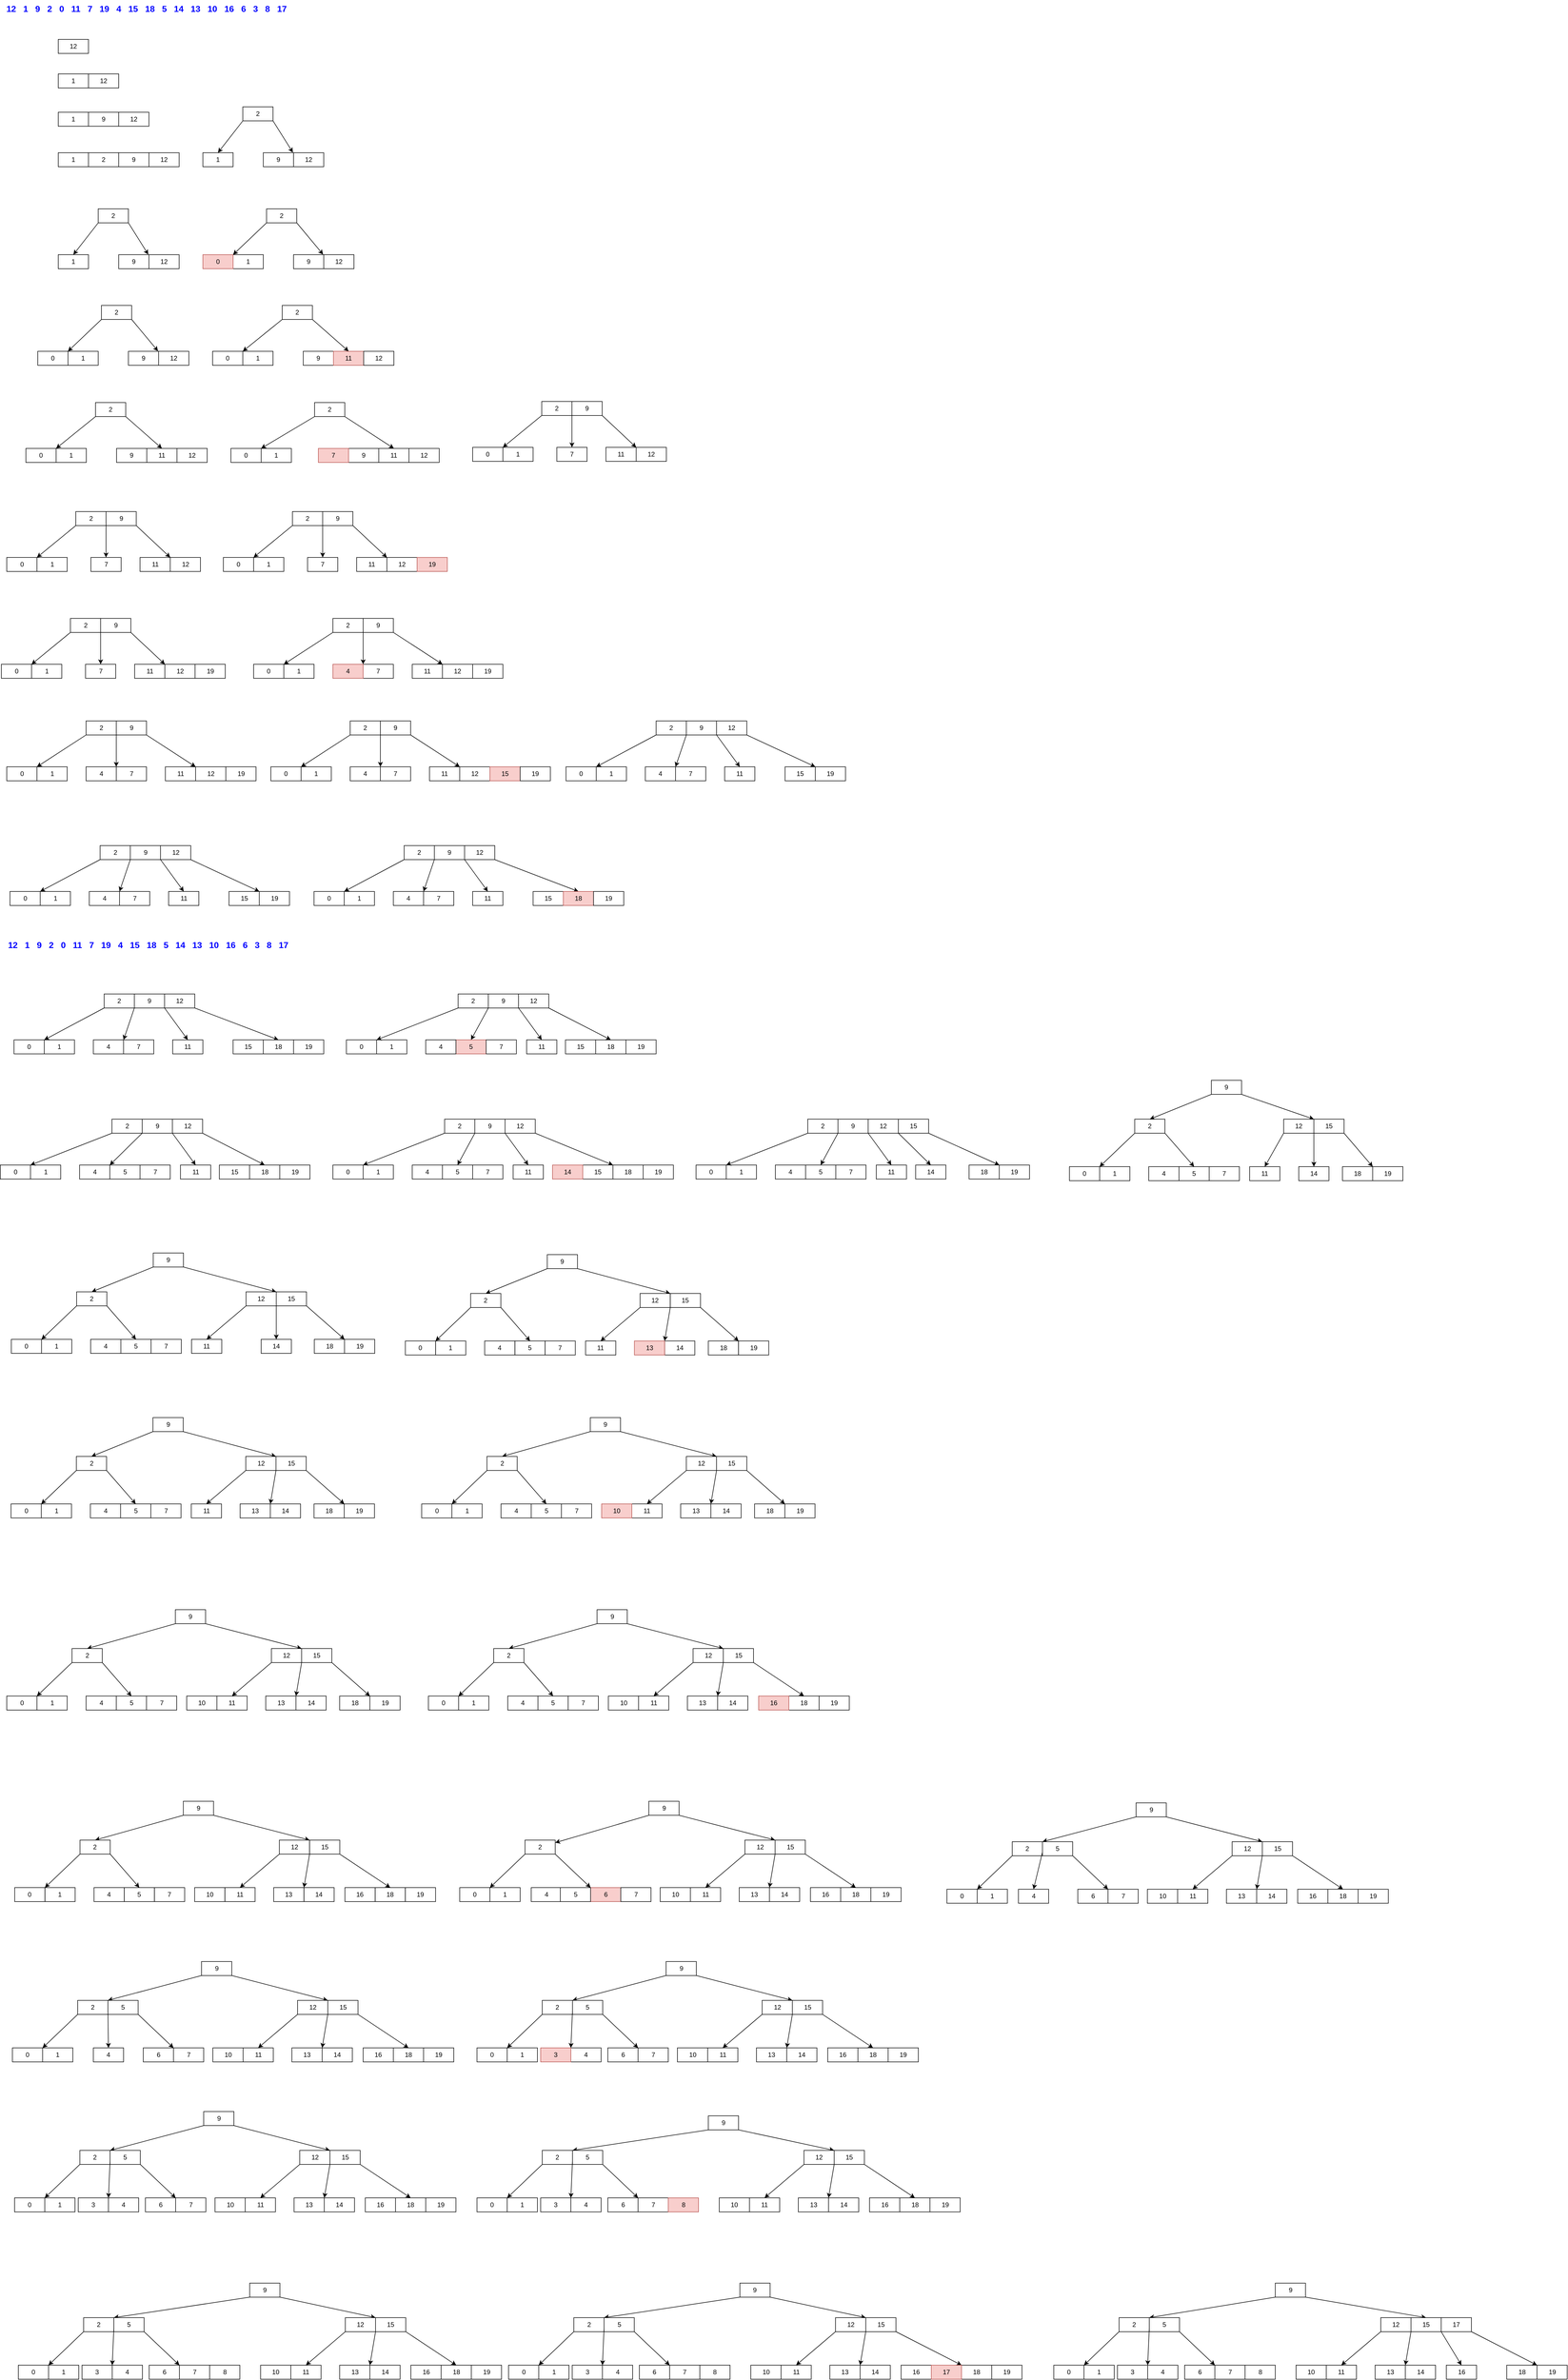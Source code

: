 <mxfile version="14.6.10" type="github">
  <diagram id="dsE-PpVP6D-OGsWYXRit" name="Page-1">
    <mxGraphModel dx="1221" dy="645" grid="0" gridSize="10" guides="1" tooltips="1" connect="1" arrows="1" fold="1" page="1" pageScale="1" pageWidth="3300" pageHeight="4681" math="0" shadow="0">
      <root>
        <mxCell id="0" />
        <mxCell id="1" parent="0" />
        <mxCell id="yGgz9N2xFHgXJwQMNSEJ-1" value="&lt;strong style=&quot;box-sizing: inherit; font-weight: 700; color: rgb(0, 0, 255); font-size: 16px; font-style: normal; letter-spacing: normal; text-align: left; text-indent: 0px; text-transform: none; word-spacing: 0px; background-color: rgb(255, 255, 255);&quot;&gt;12&amp;nbsp;&amp;nbsp; 1&amp;nbsp;&amp;nbsp; 9&amp;nbsp;&amp;nbsp; 2&amp;nbsp;&amp;nbsp; 0&amp;nbsp;&amp;nbsp; 11&amp;nbsp;&amp;nbsp; 7&amp;nbsp;&amp;nbsp; 19&amp;nbsp;&amp;nbsp; 4&amp;nbsp;&amp;nbsp; 15&amp;nbsp;&amp;nbsp; 18&amp;nbsp;&amp;nbsp; 5&amp;nbsp;&amp;nbsp; 14&amp;nbsp;&amp;nbsp; 13&amp;nbsp;&amp;nbsp; 10&amp;nbsp;&amp;nbsp; 16&amp;nbsp;&amp;nbsp; 6&amp;nbsp;&amp;nbsp; 3&amp;nbsp;&amp;nbsp; 8&amp;nbsp;&amp;nbsp; 17&lt;/strong&gt;" style="text;whiteSpace=wrap;html=1;" vertex="1" parent="1">
          <mxGeometry x="26.0" y="22.0" width="540" height="28" as="geometry" />
        </mxCell>
        <mxCell id="yGgz9N2xFHgXJwQMNSEJ-2" value="12" style="rounded=0;whiteSpace=wrap;html=1;fillColor=#ffffff;" vertex="1" parent="1">
          <mxGeometry x="124" y="95" width="56" height="26" as="geometry" />
        </mxCell>
        <mxCell id="yGgz9N2xFHgXJwQMNSEJ-3" value="1" style="rounded=0;whiteSpace=wrap;html=1;fillColor=#ffffff;" vertex="1" parent="1">
          <mxGeometry x="124" y="159" width="56" height="26" as="geometry" />
        </mxCell>
        <mxCell id="yGgz9N2xFHgXJwQMNSEJ-4" value="12" style="rounded=0;whiteSpace=wrap;html=1;fillColor=#ffffff;" vertex="1" parent="1">
          <mxGeometry x="180" y="159" width="56" height="26" as="geometry" />
        </mxCell>
        <mxCell id="yGgz9N2xFHgXJwQMNSEJ-5" value="1" style="rounded=0;whiteSpace=wrap;html=1;fillColor=#ffffff;" vertex="1" parent="1">
          <mxGeometry x="124" y="230" width="56" height="26" as="geometry" />
        </mxCell>
        <mxCell id="yGgz9N2xFHgXJwQMNSEJ-6" value="9" style="rounded=0;whiteSpace=wrap;html=1;fillColor=#ffffff;" vertex="1" parent="1">
          <mxGeometry x="180" y="230" width="56" height="26" as="geometry" />
        </mxCell>
        <mxCell id="yGgz9N2xFHgXJwQMNSEJ-7" value="12" style="rounded=0;whiteSpace=wrap;html=1;fillColor=#ffffff;" vertex="1" parent="1">
          <mxGeometry x="236" y="230" width="56" height="26" as="geometry" />
        </mxCell>
        <mxCell id="yGgz9N2xFHgXJwQMNSEJ-8" value="1" style="rounded=0;whiteSpace=wrap;html=1;fillColor=#ffffff;" vertex="1" parent="1">
          <mxGeometry x="124" y="305" width="56" height="26" as="geometry" />
        </mxCell>
        <mxCell id="yGgz9N2xFHgXJwQMNSEJ-9" value="9" style="rounded=0;whiteSpace=wrap;html=1;fillColor=#ffffff;" vertex="1" parent="1">
          <mxGeometry x="236" y="305" width="56" height="26" as="geometry" />
        </mxCell>
        <mxCell id="yGgz9N2xFHgXJwQMNSEJ-10" value="12" style="rounded=0;whiteSpace=wrap;html=1;fillColor=#ffffff;" vertex="1" parent="1">
          <mxGeometry x="292" y="305" width="56" height="26" as="geometry" />
        </mxCell>
        <mxCell id="yGgz9N2xFHgXJwQMNSEJ-11" value="2" style="rounded=0;whiteSpace=wrap;html=1;fillColor=#ffffff;" vertex="1" parent="1">
          <mxGeometry x="180" y="305" width="56" height="26" as="geometry" />
        </mxCell>
        <mxCell id="yGgz9N2xFHgXJwQMNSEJ-12" value="1" style="rounded=0;whiteSpace=wrap;html=1;fillColor=#ffffff;" vertex="1" parent="1">
          <mxGeometry x="392" y="305" width="56" height="26" as="geometry" />
        </mxCell>
        <mxCell id="yGgz9N2xFHgXJwQMNSEJ-13" value="9" style="rounded=0;whiteSpace=wrap;html=1;fillColor=#ffffff;" vertex="1" parent="1">
          <mxGeometry x="504" y="305" width="56" height="26" as="geometry" />
        </mxCell>
        <mxCell id="yGgz9N2xFHgXJwQMNSEJ-14" value="12" style="rounded=0;whiteSpace=wrap;html=1;fillColor=#ffffff;" vertex="1" parent="1">
          <mxGeometry x="560" y="305" width="56" height="26" as="geometry" />
        </mxCell>
        <mxCell id="yGgz9N2xFHgXJwQMNSEJ-16" style="edgeStyle=none;rounded=0;orthogonalLoop=1;jettySize=auto;html=1;exitX=0;exitY=1;exitDx=0;exitDy=0;entryX=0.5;entryY=0;entryDx=0;entryDy=0;" edge="1" parent="1" source="yGgz9N2xFHgXJwQMNSEJ-15" target="yGgz9N2xFHgXJwQMNSEJ-12">
          <mxGeometry relative="1" as="geometry" />
        </mxCell>
        <mxCell id="yGgz9N2xFHgXJwQMNSEJ-17" style="edgeStyle=none;rounded=0;orthogonalLoop=1;jettySize=auto;html=1;exitX=1;exitY=1;exitDx=0;exitDy=0;" edge="1" parent="1" source="yGgz9N2xFHgXJwQMNSEJ-15">
          <mxGeometry relative="1" as="geometry">
            <mxPoint x="558.8" y="304.6" as="targetPoint" />
          </mxGeometry>
        </mxCell>
        <mxCell id="yGgz9N2xFHgXJwQMNSEJ-15" value="2" style="rounded=0;whiteSpace=wrap;html=1;fillColor=#ffffff;" vertex="1" parent="1">
          <mxGeometry x="466" y="220" width="56" height="26" as="geometry" />
        </mxCell>
        <mxCell id="yGgz9N2xFHgXJwQMNSEJ-18" value="1" style="rounded=0;whiteSpace=wrap;html=1;fillColor=#ffffff;" vertex="1" parent="1">
          <mxGeometry x="124" y="494" width="56" height="26" as="geometry" />
        </mxCell>
        <mxCell id="yGgz9N2xFHgXJwQMNSEJ-19" value="9" style="rounded=0;whiteSpace=wrap;html=1;fillColor=#ffffff;" vertex="1" parent="1">
          <mxGeometry x="236" y="494" width="56" height="26" as="geometry" />
        </mxCell>
        <mxCell id="yGgz9N2xFHgXJwQMNSEJ-20" value="12" style="rounded=0;whiteSpace=wrap;html=1;fillColor=#ffffff;" vertex="1" parent="1">
          <mxGeometry x="292" y="494" width="56" height="26" as="geometry" />
        </mxCell>
        <mxCell id="yGgz9N2xFHgXJwQMNSEJ-21" style="edgeStyle=none;rounded=0;orthogonalLoop=1;jettySize=auto;html=1;exitX=0;exitY=1;exitDx=0;exitDy=0;entryX=0.5;entryY=0;entryDx=0;entryDy=0;" edge="1" parent="1" source="yGgz9N2xFHgXJwQMNSEJ-23" target="yGgz9N2xFHgXJwQMNSEJ-18">
          <mxGeometry relative="1" as="geometry" />
        </mxCell>
        <mxCell id="yGgz9N2xFHgXJwQMNSEJ-22" style="edgeStyle=none;rounded=0;orthogonalLoop=1;jettySize=auto;html=1;exitX=1;exitY=1;exitDx=0;exitDy=0;" edge="1" parent="1" source="yGgz9N2xFHgXJwQMNSEJ-23">
          <mxGeometry relative="1" as="geometry">
            <mxPoint x="290.8" y="493.6" as="targetPoint" />
          </mxGeometry>
        </mxCell>
        <mxCell id="yGgz9N2xFHgXJwQMNSEJ-23" value="2" style="rounded=0;whiteSpace=wrap;html=1;fillColor=#ffffff;" vertex="1" parent="1">
          <mxGeometry x="198" y="409" width="56" height="26" as="geometry" />
        </mxCell>
        <mxCell id="yGgz9N2xFHgXJwQMNSEJ-24" value="1" style="rounded=0;whiteSpace=wrap;html=1;fillColor=#ffffff;" vertex="1" parent="1">
          <mxGeometry x="448" y="494" width="56" height="26" as="geometry" />
        </mxCell>
        <mxCell id="yGgz9N2xFHgXJwQMNSEJ-25" value="9" style="rounded=0;whiteSpace=wrap;html=1;fillColor=#ffffff;" vertex="1" parent="1">
          <mxGeometry x="560" y="494" width="56" height="26" as="geometry" />
        </mxCell>
        <mxCell id="yGgz9N2xFHgXJwQMNSEJ-26" value="12" style="rounded=0;whiteSpace=wrap;html=1;fillColor=#ffffff;" vertex="1" parent="1">
          <mxGeometry x="616" y="494" width="56" height="26" as="geometry" />
        </mxCell>
        <mxCell id="yGgz9N2xFHgXJwQMNSEJ-27" style="edgeStyle=none;rounded=0;orthogonalLoop=1;jettySize=auto;html=1;exitX=0;exitY=1;exitDx=0;exitDy=0;entryX=1;entryY=0;entryDx=0;entryDy=0;" edge="1" parent="1" source="yGgz9N2xFHgXJwQMNSEJ-29" target="yGgz9N2xFHgXJwQMNSEJ-30">
          <mxGeometry relative="1" as="geometry" />
        </mxCell>
        <mxCell id="yGgz9N2xFHgXJwQMNSEJ-28" style="edgeStyle=none;rounded=0;orthogonalLoop=1;jettySize=auto;html=1;exitX=1;exitY=1;exitDx=0;exitDy=0;" edge="1" parent="1" source="yGgz9N2xFHgXJwQMNSEJ-29">
          <mxGeometry relative="1" as="geometry">
            <mxPoint x="614.8" y="493.6" as="targetPoint" />
          </mxGeometry>
        </mxCell>
        <mxCell id="yGgz9N2xFHgXJwQMNSEJ-29" value="2" style="rounded=0;whiteSpace=wrap;html=1;fillColor=#ffffff;" vertex="1" parent="1">
          <mxGeometry x="510" y="409" width="56" height="26" as="geometry" />
        </mxCell>
        <mxCell id="yGgz9N2xFHgXJwQMNSEJ-30" value="0" style="rounded=0;whiteSpace=wrap;html=1;fillColor=#f8cecc;strokeColor=#b85450;" vertex="1" parent="1">
          <mxGeometry x="392" y="494" width="56" height="26" as="geometry" />
        </mxCell>
        <mxCell id="yGgz9N2xFHgXJwQMNSEJ-31" value="1" style="rounded=0;whiteSpace=wrap;html=1;fillColor=#ffffff;" vertex="1" parent="1">
          <mxGeometry x="142" y="673" width="56" height="26" as="geometry" />
        </mxCell>
        <mxCell id="yGgz9N2xFHgXJwQMNSEJ-32" value="9" style="rounded=0;whiteSpace=wrap;html=1;fillColor=#ffffff;" vertex="1" parent="1">
          <mxGeometry x="254" y="673" width="56" height="26" as="geometry" />
        </mxCell>
        <mxCell id="yGgz9N2xFHgXJwQMNSEJ-33" value="12" style="rounded=0;whiteSpace=wrap;html=1;fillColor=#ffffff;" vertex="1" parent="1">
          <mxGeometry x="310" y="673" width="56" height="26" as="geometry" />
        </mxCell>
        <mxCell id="yGgz9N2xFHgXJwQMNSEJ-34" style="edgeStyle=none;rounded=0;orthogonalLoop=1;jettySize=auto;html=1;exitX=0;exitY=1;exitDx=0;exitDy=0;entryX=1;entryY=0;entryDx=0;entryDy=0;" edge="1" parent="1" source="yGgz9N2xFHgXJwQMNSEJ-36" target="yGgz9N2xFHgXJwQMNSEJ-37">
          <mxGeometry relative="1" as="geometry" />
        </mxCell>
        <mxCell id="yGgz9N2xFHgXJwQMNSEJ-35" style="edgeStyle=none;rounded=0;orthogonalLoop=1;jettySize=auto;html=1;exitX=1;exitY=1;exitDx=0;exitDy=0;" edge="1" parent="1" source="yGgz9N2xFHgXJwQMNSEJ-36">
          <mxGeometry relative="1" as="geometry">
            <mxPoint x="308.8" y="672.6" as="targetPoint" />
          </mxGeometry>
        </mxCell>
        <mxCell id="yGgz9N2xFHgXJwQMNSEJ-36" value="2" style="rounded=0;whiteSpace=wrap;html=1;fillColor=#ffffff;" vertex="1" parent="1">
          <mxGeometry x="204" y="588" width="56" height="26" as="geometry" />
        </mxCell>
        <mxCell id="yGgz9N2xFHgXJwQMNSEJ-37" value="0" style="rounded=0;whiteSpace=wrap;html=1;" vertex="1" parent="1">
          <mxGeometry x="86" y="673" width="56" height="26" as="geometry" />
        </mxCell>
        <mxCell id="yGgz9N2xFHgXJwQMNSEJ-38" value="1" style="rounded=0;whiteSpace=wrap;html=1;fillColor=#ffffff;" vertex="1" parent="1">
          <mxGeometry x="466" y="673" width="56" height="26" as="geometry" />
        </mxCell>
        <mxCell id="yGgz9N2xFHgXJwQMNSEJ-39" value="9" style="rounded=0;whiteSpace=wrap;html=1;fillColor=#ffffff;" vertex="1" parent="1">
          <mxGeometry x="578" y="673" width="56" height="26" as="geometry" />
        </mxCell>
        <mxCell id="yGgz9N2xFHgXJwQMNSEJ-40" value="11" style="rounded=0;whiteSpace=wrap;html=1;fillColor=#f8cecc;strokeColor=#b85450;" vertex="1" parent="1">
          <mxGeometry x="634" y="673" width="56" height="26" as="geometry" />
        </mxCell>
        <mxCell id="yGgz9N2xFHgXJwQMNSEJ-41" style="edgeStyle=none;rounded=0;orthogonalLoop=1;jettySize=auto;html=1;exitX=0;exitY=1;exitDx=0;exitDy=0;entryX=1;entryY=0;entryDx=0;entryDy=0;" edge="1" parent="1" source="yGgz9N2xFHgXJwQMNSEJ-43" target="yGgz9N2xFHgXJwQMNSEJ-44">
          <mxGeometry relative="1" as="geometry" />
        </mxCell>
        <mxCell id="yGgz9N2xFHgXJwQMNSEJ-42" style="edgeStyle=none;rounded=0;orthogonalLoop=1;jettySize=auto;html=1;exitX=1;exitY=1;exitDx=0;exitDy=0;entryX=0.5;entryY=0;entryDx=0;entryDy=0;" edge="1" parent="1" source="yGgz9N2xFHgXJwQMNSEJ-43" target="yGgz9N2xFHgXJwQMNSEJ-40">
          <mxGeometry relative="1" as="geometry">
            <mxPoint x="632.8" y="672.6" as="targetPoint" />
          </mxGeometry>
        </mxCell>
        <mxCell id="yGgz9N2xFHgXJwQMNSEJ-43" value="2" style="rounded=0;whiteSpace=wrap;html=1;fillColor=#ffffff;" vertex="1" parent="1">
          <mxGeometry x="539" y="588" width="56" height="26" as="geometry" />
        </mxCell>
        <mxCell id="yGgz9N2xFHgXJwQMNSEJ-44" value="0" style="rounded=0;whiteSpace=wrap;html=1;" vertex="1" parent="1">
          <mxGeometry x="410" y="673" width="56" height="26" as="geometry" />
        </mxCell>
        <mxCell id="yGgz9N2xFHgXJwQMNSEJ-45" value="12" style="rounded=0;whiteSpace=wrap;html=1;fillColor=#ffffff;" vertex="1" parent="1">
          <mxGeometry x="690" y="673" width="56" height="26" as="geometry" />
        </mxCell>
        <mxCell id="yGgz9N2xFHgXJwQMNSEJ-46" value="1" style="rounded=0;whiteSpace=wrap;html=1;fillColor=#ffffff;" vertex="1" parent="1">
          <mxGeometry x="120" y="853" width="56" height="26" as="geometry" />
        </mxCell>
        <mxCell id="yGgz9N2xFHgXJwQMNSEJ-47" value="9" style="rounded=0;whiteSpace=wrap;html=1;fillColor=#ffffff;" vertex="1" parent="1">
          <mxGeometry x="232" y="853" width="56" height="26" as="geometry" />
        </mxCell>
        <mxCell id="yGgz9N2xFHgXJwQMNSEJ-48" value="11" style="rounded=0;whiteSpace=wrap;html=1;" vertex="1" parent="1">
          <mxGeometry x="288" y="853" width="56" height="26" as="geometry" />
        </mxCell>
        <mxCell id="yGgz9N2xFHgXJwQMNSEJ-49" style="edgeStyle=none;rounded=0;orthogonalLoop=1;jettySize=auto;html=1;exitX=0;exitY=1;exitDx=0;exitDy=0;entryX=1;entryY=0;entryDx=0;entryDy=0;" edge="1" parent="1" source="yGgz9N2xFHgXJwQMNSEJ-51" target="yGgz9N2xFHgXJwQMNSEJ-52">
          <mxGeometry relative="1" as="geometry" />
        </mxCell>
        <mxCell id="yGgz9N2xFHgXJwQMNSEJ-50" style="edgeStyle=none;rounded=0;orthogonalLoop=1;jettySize=auto;html=1;exitX=1;exitY=1;exitDx=0;exitDy=0;entryX=0.5;entryY=0;entryDx=0;entryDy=0;" edge="1" parent="1" source="yGgz9N2xFHgXJwQMNSEJ-51" target="yGgz9N2xFHgXJwQMNSEJ-48">
          <mxGeometry relative="1" as="geometry">
            <mxPoint x="286.8" y="852.6" as="targetPoint" />
          </mxGeometry>
        </mxCell>
        <mxCell id="yGgz9N2xFHgXJwQMNSEJ-51" value="2" style="rounded=0;whiteSpace=wrap;html=1;fillColor=#ffffff;" vertex="1" parent="1">
          <mxGeometry x="193" y="768" width="56" height="26" as="geometry" />
        </mxCell>
        <mxCell id="yGgz9N2xFHgXJwQMNSEJ-52" value="0" style="rounded=0;whiteSpace=wrap;html=1;" vertex="1" parent="1">
          <mxGeometry x="64" y="853" width="56" height="26" as="geometry" />
        </mxCell>
        <mxCell id="yGgz9N2xFHgXJwQMNSEJ-53" value="12" style="rounded=0;whiteSpace=wrap;html=1;fillColor=#ffffff;" vertex="1" parent="1">
          <mxGeometry x="344" y="853" width="56" height="26" as="geometry" />
        </mxCell>
        <mxCell id="yGgz9N2xFHgXJwQMNSEJ-54" value="1" style="rounded=0;whiteSpace=wrap;html=1;fillColor=#ffffff;" vertex="1" parent="1">
          <mxGeometry x="500" y="853" width="56" height="26" as="geometry" />
        </mxCell>
        <mxCell id="yGgz9N2xFHgXJwQMNSEJ-55" value="9" style="rounded=0;whiteSpace=wrap;html=1;fillColor=#ffffff;" vertex="1" parent="1">
          <mxGeometry x="662" y="853" width="56" height="26" as="geometry" />
        </mxCell>
        <mxCell id="yGgz9N2xFHgXJwQMNSEJ-56" value="11" style="rounded=0;whiteSpace=wrap;html=1;" vertex="1" parent="1">
          <mxGeometry x="718" y="853" width="56" height="26" as="geometry" />
        </mxCell>
        <mxCell id="yGgz9N2xFHgXJwQMNSEJ-57" style="edgeStyle=none;rounded=0;orthogonalLoop=1;jettySize=auto;html=1;exitX=0;exitY=1;exitDx=0;exitDy=0;entryX=1;entryY=0;entryDx=0;entryDy=0;" edge="1" parent="1" source="yGgz9N2xFHgXJwQMNSEJ-59" target="yGgz9N2xFHgXJwQMNSEJ-60">
          <mxGeometry relative="1" as="geometry" />
        </mxCell>
        <mxCell id="yGgz9N2xFHgXJwQMNSEJ-58" style="edgeStyle=none;rounded=0;orthogonalLoop=1;jettySize=auto;html=1;exitX=1;exitY=1;exitDx=0;exitDy=0;entryX=0.5;entryY=0;entryDx=0;entryDy=0;" edge="1" parent="1" source="yGgz9N2xFHgXJwQMNSEJ-59" target="yGgz9N2xFHgXJwQMNSEJ-56">
          <mxGeometry relative="1" as="geometry">
            <mxPoint x="666.8" y="852.6" as="targetPoint" />
          </mxGeometry>
        </mxCell>
        <mxCell id="yGgz9N2xFHgXJwQMNSEJ-59" value="2" style="rounded=0;whiteSpace=wrap;html=1;fillColor=#ffffff;" vertex="1" parent="1">
          <mxGeometry x="599" y="768" width="56" height="26" as="geometry" />
        </mxCell>
        <mxCell id="yGgz9N2xFHgXJwQMNSEJ-60" value="0" style="rounded=0;whiteSpace=wrap;html=1;" vertex="1" parent="1">
          <mxGeometry x="444" y="853" width="56" height="26" as="geometry" />
        </mxCell>
        <mxCell id="yGgz9N2xFHgXJwQMNSEJ-61" value="12" style="rounded=0;whiteSpace=wrap;html=1;fillColor=#ffffff;" vertex="1" parent="1">
          <mxGeometry x="774" y="853" width="56" height="26" as="geometry" />
        </mxCell>
        <mxCell id="yGgz9N2xFHgXJwQMNSEJ-62" value="7" style="rounded=0;whiteSpace=wrap;html=1;fillColor=#f8cecc;strokeColor=#b85450;" vertex="1" parent="1">
          <mxGeometry x="606" y="853" width="56" height="26" as="geometry" />
        </mxCell>
        <mxCell id="yGgz9N2xFHgXJwQMNSEJ-63" value="1" style="rounded=0;whiteSpace=wrap;html=1;fillColor=#ffffff;" vertex="1" parent="1">
          <mxGeometry x="948" y="851" width="56" height="26" as="geometry" />
        </mxCell>
        <mxCell id="yGgz9N2xFHgXJwQMNSEJ-73" style="edgeStyle=none;rounded=0;orthogonalLoop=1;jettySize=auto;html=1;exitX=1;exitY=1;exitDx=0;exitDy=0;entryX=0;entryY=0;entryDx=0;entryDy=0;" edge="1" parent="1" source="yGgz9N2xFHgXJwQMNSEJ-64" target="yGgz9N2xFHgXJwQMNSEJ-70">
          <mxGeometry relative="1" as="geometry" />
        </mxCell>
        <mxCell id="yGgz9N2xFHgXJwQMNSEJ-64" value="9" style="rounded=0;whiteSpace=wrap;html=1;fillColor=#ffffff;" vertex="1" parent="1">
          <mxGeometry x="1076" y="766" width="56" height="26" as="geometry" />
        </mxCell>
        <mxCell id="yGgz9N2xFHgXJwQMNSEJ-65" value="11" style="rounded=0;whiteSpace=wrap;html=1;" vertex="1" parent="1">
          <mxGeometry x="1139" y="851" width="56" height="26" as="geometry" />
        </mxCell>
        <mxCell id="yGgz9N2xFHgXJwQMNSEJ-66" style="edgeStyle=none;rounded=0;orthogonalLoop=1;jettySize=auto;html=1;exitX=0;exitY=1;exitDx=0;exitDy=0;entryX=1;entryY=0;entryDx=0;entryDy=0;" edge="1" parent="1" source="yGgz9N2xFHgXJwQMNSEJ-68" target="yGgz9N2xFHgXJwQMNSEJ-69">
          <mxGeometry relative="1" as="geometry" />
        </mxCell>
        <mxCell id="yGgz9N2xFHgXJwQMNSEJ-72" style="edgeStyle=none;rounded=0;orthogonalLoop=1;jettySize=auto;html=1;exitX=1;exitY=1;exitDx=0;exitDy=0;entryX=0.5;entryY=0;entryDx=0;entryDy=0;" edge="1" parent="1" source="yGgz9N2xFHgXJwQMNSEJ-68" target="yGgz9N2xFHgXJwQMNSEJ-71">
          <mxGeometry relative="1" as="geometry" />
        </mxCell>
        <mxCell id="yGgz9N2xFHgXJwQMNSEJ-68" value="2" style="rounded=0;whiteSpace=wrap;html=1;fillColor=#ffffff;" vertex="1" parent="1">
          <mxGeometry x="1020" y="766" width="56" height="26" as="geometry" />
        </mxCell>
        <mxCell id="yGgz9N2xFHgXJwQMNSEJ-69" value="0" style="rounded=0;whiteSpace=wrap;html=1;" vertex="1" parent="1">
          <mxGeometry x="892" y="851" width="56" height="26" as="geometry" />
        </mxCell>
        <mxCell id="yGgz9N2xFHgXJwQMNSEJ-70" value="12" style="rounded=0;whiteSpace=wrap;html=1;fillColor=#ffffff;" vertex="1" parent="1">
          <mxGeometry x="1195" y="851" width="56" height="26" as="geometry" />
        </mxCell>
        <mxCell id="yGgz9N2xFHgXJwQMNSEJ-71" value="7" style="rounded=0;whiteSpace=wrap;html=1;" vertex="1" parent="1">
          <mxGeometry x="1048" y="851" width="56" height="26" as="geometry" />
        </mxCell>
        <mxCell id="yGgz9N2xFHgXJwQMNSEJ-74" value="1" style="rounded=0;whiteSpace=wrap;html=1;fillColor=#ffffff;" vertex="1" parent="1">
          <mxGeometry x="84.5" y="1055" width="56" height="26" as="geometry" />
        </mxCell>
        <mxCell id="yGgz9N2xFHgXJwQMNSEJ-75" style="edgeStyle=none;rounded=0;orthogonalLoop=1;jettySize=auto;html=1;exitX=1;exitY=1;exitDx=0;exitDy=0;entryX=0;entryY=0;entryDx=0;entryDy=0;" edge="1" parent="1" source="yGgz9N2xFHgXJwQMNSEJ-76" target="yGgz9N2xFHgXJwQMNSEJ-82">
          <mxGeometry relative="1" as="geometry" />
        </mxCell>
        <mxCell id="yGgz9N2xFHgXJwQMNSEJ-76" value="9" style="rounded=0;whiteSpace=wrap;html=1;fillColor=#ffffff;" vertex="1" parent="1">
          <mxGeometry x="212.5" y="970" width="56" height="26" as="geometry" />
        </mxCell>
        <mxCell id="yGgz9N2xFHgXJwQMNSEJ-77" value="11" style="rounded=0;whiteSpace=wrap;html=1;" vertex="1" parent="1">
          <mxGeometry x="275.5" y="1055" width="56" height="26" as="geometry" />
        </mxCell>
        <mxCell id="yGgz9N2xFHgXJwQMNSEJ-78" style="edgeStyle=none;rounded=0;orthogonalLoop=1;jettySize=auto;html=1;exitX=0;exitY=1;exitDx=0;exitDy=0;entryX=1;entryY=0;entryDx=0;entryDy=0;" edge="1" parent="1" source="yGgz9N2xFHgXJwQMNSEJ-80" target="yGgz9N2xFHgXJwQMNSEJ-81">
          <mxGeometry relative="1" as="geometry" />
        </mxCell>
        <mxCell id="yGgz9N2xFHgXJwQMNSEJ-79" style="edgeStyle=none;rounded=0;orthogonalLoop=1;jettySize=auto;html=1;exitX=1;exitY=1;exitDx=0;exitDy=0;entryX=0.5;entryY=0;entryDx=0;entryDy=0;" edge="1" parent="1" source="yGgz9N2xFHgXJwQMNSEJ-80" target="yGgz9N2xFHgXJwQMNSEJ-83">
          <mxGeometry relative="1" as="geometry" />
        </mxCell>
        <mxCell id="yGgz9N2xFHgXJwQMNSEJ-80" value="2" style="rounded=0;whiteSpace=wrap;html=1;fillColor=#ffffff;" vertex="1" parent="1">
          <mxGeometry x="156.5" y="970" width="56" height="26" as="geometry" />
        </mxCell>
        <mxCell id="yGgz9N2xFHgXJwQMNSEJ-81" value="0" style="rounded=0;whiteSpace=wrap;html=1;" vertex="1" parent="1">
          <mxGeometry x="28.5" y="1055" width="56" height="26" as="geometry" />
        </mxCell>
        <mxCell id="yGgz9N2xFHgXJwQMNSEJ-82" value="12" style="rounded=0;whiteSpace=wrap;html=1;fillColor=#ffffff;" vertex="1" parent="1">
          <mxGeometry x="331.5" y="1055" width="56" height="26" as="geometry" />
        </mxCell>
        <mxCell id="yGgz9N2xFHgXJwQMNSEJ-83" value="7" style="rounded=0;whiteSpace=wrap;html=1;" vertex="1" parent="1">
          <mxGeometry x="184.5" y="1055" width="56" height="26" as="geometry" />
        </mxCell>
        <mxCell id="yGgz9N2xFHgXJwQMNSEJ-84" value="1" style="rounded=0;whiteSpace=wrap;html=1;fillColor=#ffffff;" vertex="1" parent="1">
          <mxGeometry x="486" y="1055" width="56" height="26" as="geometry" />
        </mxCell>
        <mxCell id="yGgz9N2xFHgXJwQMNSEJ-85" style="edgeStyle=none;rounded=0;orthogonalLoop=1;jettySize=auto;html=1;exitX=1;exitY=1;exitDx=0;exitDy=0;entryX=0;entryY=0;entryDx=0;entryDy=0;" edge="1" parent="1" source="yGgz9N2xFHgXJwQMNSEJ-86" target="yGgz9N2xFHgXJwQMNSEJ-92">
          <mxGeometry relative="1" as="geometry" />
        </mxCell>
        <mxCell id="yGgz9N2xFHgXJwQMNSEJ-86" value="9" style="rounded=0;whiteSpace=wrap;html=1;fillColor=#ffffff;" vertex="1" parent="1">
          <mxGeometry x="614" y="970" width="56" height="26" as="geometry" />
        </mxCell>
        <mxCell id="yGgz9N2xFHgXJwQMNSEJ-87" value="11" style="rounded=0;whiteSpace=wrap;html=1;" vertex="1" parent="1">
          <mxGeometry x="677" y="1055" width="56" height="26" as="geometry" />
        </mxCell>
        <mxCell id="yGgz9N2xFHgXJwQMNSEJ-88" style="edgeStyle=none;rounded=0;orthogonalLoop=1;jettySize=auto;html=1;exitX=0;exitY=1;exitDx=0;exitDy=0;entryX=1;entryY=0;entryDx=0;entryDy=0;" edge="1" parent="1" source="yGgz9N2xFHgXJwQMNSEJ-90" target="yGgz9N2xFHgXJwQMNSEJ-91">
          <mxGeometry relative="1" as="geometry" />
        </mxCell>
        <mxCell id="yGgz9N2xFHgXJwQMNSEJ-89" style="edgeStyle=none;rounded=0;orthogonalLoop=1;jettySize=auto;html=1;exitX=1;exitY=1;exitDx=0;exitDy=0;entryX=0.5;entryY=0;entryDx=0;entryDy=0;" edge="1" parent="1" source="yGgz9N2xFHgXJwQMNSEJ-90" target="yGgz9N2xFHgXJwQMNSEJ-93">
          <mxGeometry relative="1" as="geometry" />
        </mxCell>
        <mxCell id="yGgz9N2xFHgXJwQMNSEJ-90" value="2" style="rounded=0;whiteSpace=wrap;html=1;fillColor=#ffffff;" vertex="1" parent="1">
          <mxGeometry x="558" y="970" width="56" height="26" as="geometry" />
        </mxCell>
        <mxCell id="yGgz9N2xFHgXJwQMNSEJ-91" value="0" style="rounded=0;whiteSpace=wrap;html=1;" vertex="1" parent="1">
          <mxGeometry x="430" y="1055" width="56" height="26" as="geometry" />
        </mxCell>
        <mxCell id="yGgz9N2xFHgXJwQMNSEJ-92" value="12" style="rounded=0;whiteSpace=wrap;html=1;fillColor=#ffffff;" vertex="1" parent="1">
          <mxGeometry x="733" y="1055" width="56" height="26" as="geometry" />
        </mxCell>
        <mxCell id="yGgz9N2xFHgXJwQMNSEJ-93" value="7" style="rounded=0;whiteSpace=wrap;html=1;" vertex="1" parent="1">
          <mxGeometry x="586" y="1055" width="56" height="26" as="geometry" />
        </mxCell>
        <mxCell id="yGgz9N2xFHgXJwQMNSEJ-94" value="19" style="rounded=0;whiteSpace=wrap;html=1;fillColor=#f8cecc;strokeColor=#b85450;" vertex="1" parent="1">
          <mxGeometry x="789" y="1055" width="56" height="26" as="geometry" />
        </mxCell>
        <mxCell id="yGgz9N2xFHgXJwQMNSEJ-106" value="1" style="rounded=0;whiteSpace=wrap;html=1;fillColor=#ffffff;" vertex="1" parent="1">
          <mxGeometry x="74.5" y="1253" width="56" height="26" as="geometry" />
        </mxCell>
        <mxCell id="yGgz9N2xFHgXJwQMNSEJ-107" style="edgeStyle=none;rounded=0;orthogonalLoop=1;jettySize=auto;html=1;exitX=1;exitY=1;exitDx=0;exitDy=0;entryX=0;entryY=0;entryDx=0;entryDy=0;" edge="1" parent="1" source="yGgz9N2xFHgXJwQMNSEJ-108" target="yGgz9N2xFHgXJwQMNSEJ-114">
          <mxGeometry relative="1" as="geometry" />
        </mxCell>
        <mxCell id="yGgz9N2xFHgXJwQMNSEJ-108" value="9" style="rounded=0;whiteSpace=wrap;html=1;fillColor=#ffffff;" vertex="1" parent="1">
          <mxGeometry x="202.5" y="1168" width="56" height="26" as="geometry" />
        </mxCell>
        <mxCell id="yGgz9N2xFHgXJwQMNSEJ-109" value="11" style="rounded=0;whiteSpace=wrap;html=1;" vertex="1" parent="1">
          <mxGeometry x="265.5" y="1253" width="56" height="26" as="geometry" />
        </mxCell>
        <mxCell id="yGgz9N2xFHgXJwQMNSEJ-110" style="edgeStyle=none;rounded=0;orthogonalLoop=1;jettySize=auto;html=1;exitX=0;exitY=1;exitDx=0;exitDy=0;entryX=1;entryY=0;entryDx=0;entryDy=0;" edge="1" parent="1" source="yGgz9N2xFHgXJwQMNSEJ-112" target="yGgz9N2xFHgXJwQMNSEJ-113">
          <mxGeometry relative="1" as="geometry" />
        </mxCell>
        <mxCell id="yGgz9N2xFHgXJwQMNSEJ-111" style="edgeStyle=none;rounded=0;orthogonalLoop=1;jettySize=auto;html=1;exitX=1;exitY=1;exitDx=0;exitDy=0;entryX=0.5;entryY=0;entryDx=0;entryDy=0;" edge="1" parent="1" source="yGgz9N2xFHgXJwQMNSEJ-112" target="yGgz9N2xFHgXJwQMNSEJ-115">
          <mxGeometry relative="1" as="geometry" />
        </mxCell>
        <mxCell id="yGgz9N2xFHgXJwQMNSEJ-112" value="2" style="rounded=0;whiteSpace=wrap;html=1;fillColor=#ffffff;" vertex="1" parent="1">
          <mxGeometry x="146.5" y="1168" width="56" height="26" as="geometry" />
        </mxCell>
        <mxCell id="yGgz9N2xFHgXJwQMNSEJ-113" value="0" style="rounded=0;whiteSpace=wrap;html=1;" vertex="1" parent="1">
          <mxGeometry x="18.5" y="1253" width="56" height="26" as="geometry" />
        </mxCell>
        <mxCell id="yGgz9N2xFHgXJwQMNSEJ-114" value="12" style="rounded=0;whiteSpace=wrap;html=1;fillColor=#ffffff;" vertex="1" parent="1">
          <mxGeometry x="321.5" y="1253" width="56" height="26" as="geometry" />
        </mxCell>
        <mxCell id="yGgz9N2xFHgXJwQMNSEJ-115" value="7" style="rounded=0;whiteSpace=wrap;html=1;" vertex="1" parent="1">
          <mxGeometry x="174.5" y="1253" width="56" height="26" as="geometry" />
        </mxCell>
        <mxCell id="yGgz9N2xFHgXJwQMNSEJ-116" value="19" style="rounded=0;whiteSpace=wrap;html=1;" vertex="1" parent="1">
          <mxGeometry x="377.5" y="1253" width="56" height="26" as="geometry" />
        </mxCell>
        <mxCell id="yGgz9N2xFHgXJwQMNSEJ-117" value="1" style="rounded=0;whiteSpace=wrap;html=1;fillColor=#ffffff;" vertex="1" parent="1">
          <mxGeometry x="542" y="1253" width="56" height="26" as="geometry" />
        </mxCell>
        <mxCell id="yGgz9N2xFHgXJwQMNSEJ-118" style="edgeStyle=none;rounded=0;orthogonalLoop=1;jettySize=auto;html=1;exitX=1;exitY=1;exitDx=0;exitDy=0;entryX=0;entryY=0;entryDx=0;entryDy=0;" edge="1" parent="1" source="yGgz9N2xFHgXJwQMNSEJ-119" target="yGgz9N2xFHgXJwQMNSEJ-125">
          <mxGeometry relative="1" as="geometry" />
        </mxCell>
        <mxCell id="yGgz9N2xFHgXJwQMNSEJ-119" value="9" style="rounded=0;whiteSpace=wrap;html=1;fillColor=#ffffff;" vertex="1" parent="1">
          <mxGeometry x="689" y="1168" width="56" height="26" as="geometry" />
        </mxCell>
        <mxCell id="yGgz9N2xFHgXJwQMNSEJ-120" value="11" style="rounded=0;whiteSpace=wrap;html=1;" vertex="1" parent="1">
          <mxGeometry x="780" y="1253" width="56" height="26" as="geometry" />
        </mxCell>
        <mxCell id="yGgz9N2xFHgXJwQMNSEJ-121" style="edgeStyle=none;rounded=0;orthogonalLoop=1;jettySize=auto;html=1;exitX=0;exitY=1;exitDx=0;exitDy=0;entryX=1;entryY=0;entryDx=0;entryDy=0;" edge="1" parent="1" source="yGgz9N2xFHgXJwQMNSEJ-123" target="yGgz9N2xFHgXJwQMNSEJ-124">
          <mxGeometry relative="1" as="geometry" />
        </mxCell>
        <mxCell id="yGgz9N2xFHgXJwQMNSEJ-122" style="edgeStyle=none;rounded=0;orthogonalLoop=1;jettySize=auto;html=1;exitX=1;exitY=1;exitDx=0;exitDy=0;entryX=1;entryY=0;entryDx=0;entryDy=0;" edge="1" parent="1" source="yGgz9N2xFHgXJwQMNSEJ-123" target="yGgz9N2xFHgXJwQMNSEJ-128">
          <mxGeometry relative="1" as="geometry" />
        </mxCell>
        <mxCell id="yGgz9N2xFHgXJwQMNSEJ-123" value="2" style="rounded=0;whiteSpace=wrap;html=1;fillColor=#ffffff;" vertex="1" parent="1">
          <mxGeometry x="633" y="1168" width="56" height="26" as="geometry" />
        </mxCell>
        <mxCell id="yGgz9N2xFHgXJwQMNSEJ-124" value="0" style="rounded=0;whiteSpace=wrap;html=1;" vertex="1" parent="1">
          <mxGeometry x="486" y="1253" width="56" height="26" as="geometry" />
        </mxCell>
        <mxCell id="yGgz9N2xFHgXJwQMNSEJ-125" value="12" style="rounded=0;whiteSpace=wrap;html=1;fillColor=#ffffff;" vertex="1" parent="1">
          <mxGeometry x="836" y="1253" width="56" height="26" as="geometry" />
        </mxCell>
        <mxCell id="yGgz9N2xFHgXJwQMNSEJ-126" value="7" style="rounded=0;whiteSpace=wrap;html=1;" vertex="1" parent="1">
          <mxGeometry x="689" y="1253" width="56" height="26" as="geometry" />
        </mxCell>
        <mxCell id="yGgz9N2xFHgXJwQMNSEJ-127" value="19" style="rounded=0;whiteSpace=wrap;html=1;" vertex="1" parent="1">
          <mxGeometry x="892" y="1253" width="56" height="26" as="geometry" />
        </mxCell>
        <mxCell id="yGgz9N2xFHgXJwQMNSEJ-128" value="4" style="rounded=0;whiteSpace=wrap;html=1;fillColor=#f8cecc;strokeColor=#b85450;" vertex="1" parent="1">
          <mxGeometry x="633" y="1253" width="56" height="26" as="geometry" />
        </mxCell>
        <mxCell id="yGgz9N2xFHgXJwQMNSEJ-141" value="1" style="rounded=0;whiteSpace=wrap;html=1;fillColor=#ffffff;" vertex="1" parent="1">
          <mxGeometry x="84.5" y="1443" width="56" height="26" as="geometry" />
        </mxCell>
        <mxCell id="yGgz9N2xFHgXJwQMNSEJ-142" style="edgeStyle=none;rounded=0;orthogonalLoop=1;jettySize=auto;html=1;exitX=1;exitY=1;exitDx=0;exitDy=0;entryX=0;entryY=0;entryDx=0;entryDy=0;" edge="1" parent="1" source="yGgz9N2xFHgXJwQMNSEJ-143" target="yGgz9N2xFHgXJwQMNSEJ-149">
          <mxGeometry relative="1" as="geometry" />
        </mxCell>
        <mxCell id="yGgz9N2xFHgXJwQMNSEJ-143" value="9" style="rounded=0;whiteSpace=wrap;html=1;fillColor=#ffffff;" vertex="1" parent="1">
          <mxGeometry x="231.5" y="1358" width="56" height="26" as="geometry" />
        </mxCell>
        <mxCell id="yGgz9N2xFHgXJwQMNSEJ-144" value="11" style="rounded=0;whiteSpace=wrap;html=1;" vertex="1" parent="1">
          <mxGeometry x="322.5" y="1443" width="56" height="26" as="geometry" />
        </mxCell>
        <mxCell id="yGgz9N2xFHgXJwQMNSEJ-145" style="edgeStyle=none;rounded=0;orthogonalLoop=1;jettySize=auto;html=1;exitX=0;exitY=1;exitDx=0;exitDy=0;entryX=1;entryY=0;entryDx=0;entryDy=0;" edge="1" parent="1" source="yGgz9N2xFHgXJwQMNSEJ-147" target="yGgz9N2xFHgXJwQMNSEJ-148">
          <mxGeometry relative="1" as="geometry" />
        </mxCell>
        <mxCell id="yGgz9N2xFHgXJwQMNSEJ-146" style="edgeStyle=none;rounded=0;orthogonalLoop=1;jettySize=auto;html=1;exitX=1;exitY=1;exitDx=0;exitDy=0;entryX=1;entryY=0;entryDx=0;entryDy=0;" edge="1" parent="1" source="yGgz9N2xFHgXJwQMNSEJ-147" target="yGgz9N2xFHgXJwQMNSEJ-152">
          <mxGeometry relative="1" as="geometry" />
        </mxCell>
        <mxCell id="yGgz9N2xFHgXJwQMNSEJ-147" value="2" style="rounded=0;whiteSpace=wrap;html=1;fillColor=#ffffff;" vertex="1" parent="1">
          <mxGeometry x="175.5" y="1358" width="56" height="26" as="geometry" />
        </mxCell>
        <mxCell id="yGgz9N2xFHgXJwQMNSEJ-148" value="0" style="rounded=0;whiteSpace=wrap;html=1;" vertex="1" parent="1">
          <mxGeometry x="28.5" y="1443" width="56" height="26" as="geometry" />
        </mxCell>
        <mxCell id="yGgz9N2xFHgXJwQMNSEJ-149" value="12" style="rounded=0;whiteSpace=wrap;html=1;fillColor=#ffffff;" vertex="1" parent="1">
          <mxGeometry x="378.5" y="1443" width="56" height="26" as="geometry" />
        </mxCell>
        <mxCell id="yGgz9N2xFHgXJwQMNSEJ-150" value="7" style="rounded=0;whiteSpace=wrap;html=1;" vertex="1" parent="1">
          <mxGeometry x="231.5" y="1443" width="56" height="26" as="geometry" />
        </mxCell>
        <mxCell id="yGgz9N2xFHgXJwQMNSEJ-151" value="19" style="rounded=0;whiteSpace=wrap;html=1;" vertex="1" parent="1">
          <mxGeometry x="434.5" y="1443" width="56" height="26" as="geometry" />
        </mxCell>
        <mxCell id="yGgz9N2xFHgXJwQMNSEJ-152" value="4" style="rounded=0;whiteSpace=wrap;html=1;" vertex="1" parent="1">
          <mxGeometry x="175.5" y="1443" width="56" height="26" as="geometry" />
        </mxCell>
        <mxCell id="yGgz9N2xFHgXJwQMNSEJ-153" value="1" style="rounded=0;whiteSpace=wrap;html=1;fillColor=#ffffff;" vertex="1" parent="1">
          <mxGeometry x="574" y="1443" width="56" height="26" as="geometry" />
        </mxCell>
        <mxCell id="yGgz9N2xFHgXJwQMNSEJ-154" style="edgeStyle=none;rounded=0;orthogonalLoop=1;jettySize=auto;html=1;exitX=1;exitY=1;exitDx=0;exitDy=0;entryX=0;entryY=0;entryDx=0;entryDy=0;" edge="1" parent="1" source="yGgz9N2xFHgXJwQMNSEJ-155" target="yGgz9N2xFHgXJwQMNSEJ-161">
          <mxGeometry relative="1" as="geometry" />
        </mxCell>
        <mxCell id="yGgz9N2xFHgXJwQMNSEJ-155" value="9" style="rounded=0;whiteSpace=wrap;html=1;fillColor=#ffffff;" vertex="1" parent="1">
          <mxGeometry x="721" y="1358" width="56" height="26" as="geometry" />
        </mxCell>
        <mxCell id="yGgz9N2xFHgXJwQMNSEJ-156" value="11" style="rounded=0;whiteSpace=wrap;html=1;" vertex="1" parent="1">
          <mxGeometry x="812" y="1443" width="56" height="26" as="geometry" />
        </mxCell>
        <mxCell id="yGgz9N2xFHgXJwQMNSEJ-157" style="edgeStyle=none;rounded=0;orthogonalLoop=1;jettySize=auto;html=1;exitX=0;exitY=1;exitDx=0;exitDy=0;entryX=1;entryY=0;entryDx=0;entryDy=0;" edge="1" parent="1" source="yGgz9N2xFHgXJwQMNSEJ-159" target="yGgz9N2xFHgXJwQMNSEJ-160">
          <mxGeometry relative="1" as="geometry" />
        </mxCell>
        <mxCell id="yGgz9N2xFHgXJwQMNSEJ-158" style="edgeStyle=none;rounded=0;orthogonalLoop=1;jettySize=auto;html=1;exitX=1;exitY=1;exitDx=0;exitDy=0;entryX=1;entryY=0;entryDx=0;entryDy=0;" edge="1" parent="1" source="yGgz9N2xFHgXJwQMNSEJ-159" target="yGgz9N2xFHgXJwQMNSEJ-164">
          <mxGeometry relative="1" as="geometry" />
        </mxCell>
        <mxCell id="yGgz9N2xFHgXJwQMNSEJ-159" value="2" style="rounded=0;whiteSpace=wrap;html=1;fillColor=#ffffff;" vertex="1" parent="1">
          <mxGeometry x="665" y="1358" width="56" height="26" as="geometry" />
        </mxCell>
        <mxCell id="yGgz9N2xFHgXJwQMNSEJ-160" value="0" style="rounded=0;whiteSpace=wrap;html=1;" vertex="1" parent="1">
          <mxGeometry x="518" y="1443" width="56" height="26" as="geometry" />
        </mxCell>
        <mxCell id="yGgz9N2xFHgXJwQMNSEJ-161" value="12" style="rounded=0;whiteSpace=wrap;html=1;fillColor=#ffffff;" vertex="1" parent="1">
          <mxGeometry x="868" y="1443" width="56" height="26" as="geometry" />
        </mxCell>
        <mxCell id="yGgz9N2xFHgXJwQMNSEJ-162" value="7" style="rounded=0;whiteSpace=wrap;html=1;" vertex="1" parent="1">
          <mxGeometry x="721" y="1443" width="56" height="26" as="geometry" />
        </mxCell>
        <mxCell id="yGgz9N2xFHgXJwQMNSEJ-163" value="15" style="rounded=0;whiteSpace=wrap;html=1;fillColor=#f8cecc;strokeColor=#b85450;" vertex="1" parent="1">
          <mxGeometry x="924" y="1443" width="56" height="26" as="geometry" />
        </mxCell>
        <mxCell id="yGgz9N2xFHgXJwQMNSEJ-164" value="4" style="rounded=0;whiteSpace=wrap;html=1;" vertex="1" parent="1">
          <mxGeometry x="665" y="1443" width="56" height="26" as="geometry" />
        </mxCell>
        <mxCell id="yGgz9N2xFHgXJwQMNSEJ-165" value="19" style="rounded=0;whiteSpace=wrap;html=1;" vertex="1" parent="1">
          <mxGeometry x="980" y="1443" width="56" height="26" as="geometry" />
        </mxCell>
        <mxCell id="yGgz9N2xFHgXJwQMNSEJ-166" value="1" style="rounded=0;whiteSpace=wrap;html=1;fillColor=#ffffff;" vertex="1" parent="1">
          <mxGeometry x="1121" y="1443" width="56" height="26" as="geometry" />
        </mxCell>
        <mxCell id="yGgz9N2xFHgXJwQMNSEJ-179" style="edgeStyle=none;rounded=0;orthogonalLoop=1;jettySize=auto;html=1;exitX=1;exitY=1;exitDx=0;exitDy=0;entryX=0.5;entryY=0;entryDx=0;entryDy=0;" edge="1" parent="1" source="yGgz9N2xFHgXJwQMNSEJ-168" target="yGgz9N2xFHgXJwQMNSEJ-169">
          <mxGeometry relative="1" as="geometry" />
        </mxCell>
        <mxCell id="yGgz9N2xFHgXJwQMNSEJ-168" value="9" style="rounded=0;whiteSpace=wrap;html=1;fillColor=#ffffff;" vertex="1" parent="1">
          <mxGeometry x="1288" y="1358" width="56" height="26" as="geometry" />
        </mxCell>
        <mxCell id="yGgz9N2xFHgXJwQMNSEJ-169" value="11" style="rounded=0;whiteSpace=wrap;html=1;" vertex="1" parent="1">
          <mxGeometry x="1359" y="1443" width="56" height="26" as="geometry" />
        </mxCell>
        <mxCell id="yGgz9N2xFHgXJwQMNSEJ-170" style="edgeStyle=none;rounded=0;orthogonalLoop=1;jettySize=auto;html=1;exitX=0;exitY=1;exitDx=0;exitDy=0;entryX=1;entryY=0;entryDx=0;entryDy=0;" edge="1" parent="1" source="yGgz9N2xFHgXJwQMNSEJ-172" target="yGgz9N2xFHgXJwQMNSEJ-173">
          <mxGeometry relative="1" as="geometry" />
        </mxCell>
        <mxCell id="yGgz9N2xFHgXJwQMNSEJ-171" style="edgeStyle=none;rounded=0;orthogonalLoop=1;jettySize=auto;html=1;exitX=1;exitY=1;exitDx=0;exitDy=0;entryX=1;entryY=0;entryDx=0;entryDy=0;" edge="1" parent="1" source="yGgz9N2xFHgXJwQMNSEJ-172" target="yGgz9N2xFHgXJwQMNSEJ-177">
          <mxGeometry relative="1" as="geometry" />
        </mxCell>
        <mxCell id="yGgz9N2xFHgXJwQMNSEJ-172" value="2" style="rounded=0;whiteSpace=wrap;html=1;fillColor=#ffffff;" vertex="1" parent="1">
          <mxGeometry x="1232" y="1358" width="56" height="26" as="geometry" />
        </mxCell>
        <mxCell id="yGgz9N2xFHgXJwQMNSEJ-173" value="0" style="rounded=0;whiteSpace=wrap;html=1;" vertex="1" parent="1">
          <mxGeometry x="1065" y="1443" width="56" height="26" as="geometry" />
        </mxCell>
        <mxCell id="yGgz9N2xFHgXJwQMNSEJ-180" style="edgeStyle=none;rounded=0;orthogonalLoop=1;jettySize=auto;html=1;exitX=1;exitY=1;exitDx=0;exitDy=0;entryX=0;entryY=0;entryDx=0;entryDy=0;" edge="1" parent="1" source="yGgz9N2xFHgXJwQMNSEJ-174" target="yGgz9N2xFHgXJwQMNSEJ-178">
          <mxGeometry relative="1" as="geometry" />
        </mxCell>
        <mxCell id="yGgz9N2xFHgXJwQMNSEJ-174" value="12" style="rounded=0;whiteSpace=wrap;html=1;fillColor=#ffffff;" vertex="1" parent="1">
          <mxGeometry x="1344" y="1358" width="56" height="26" as="geometry" />
        </mxCell>
        <mxCell id="yGgz9N2xFHgXJwQMNSEJ-175" value="7" style="rounded=0;whiteSpace=wrap;html=1;" vertex="1" parent="1">
          <mxGeometry x="1268" y="1443" width="56" height="26" as="geometry" />
        </mxCell>
        <mxCell id="yGgz9N2xFHgXJwQMNSEJ-176" value="15" style="rounded=0;whiteSpace=wrap;html=1;" vertex="1" parent="1">
          <mxGeometry x="1471" y="1443" width="56" height="26" as="geometry" />
        </mxCell>
        <mxCell id="yGgz9N2xFHgXJwQMNSEJ-177" value="4" style="rounded=0;whiteSpace=wrap;html=1;" vertex="1" parent="1">
          <mxGeometry x="1212" y="1443" width="56" height="26" as="geometry" />
        </mxCell>
        <mxCell id="yGgz9N2xFHgXJwQMNSEJ-178" value="19" style="rounded=0;whiteSpace=wrap;html=1;" vertex="1" parent="1">
          <mxGeometry x="1527" y="1443" width="56" height="26" as="geometry" />
        </mxCell>
        <mxCell id="yGgz9N2xFHgXJwQMNSEJ-181" value="1" style="rounded=0;whiteSpace=wrap;html=1;fillColor=#ffffff;" vertex="1" parent="1">
          <mxGeometry x="90.5" y="1674" width="56" height="26" as="geometry" />
        </mxCell>
        <mxCell id="yGgz9N2xFHgXJwQMNSEJ-182" style="edgeStyle=none;rounded=0;orthogonalLoop=1;jettySize=auto;html=1;exitX=1;exitY=1;exitDx=0;exitDy=0;entryX=0.5;entryY=0;entryDx=0;entryDy=0;" edge="1" parent="1" source="yGgz9N2xFHgXJwQMNSEJ-183" target="yGgz9N2xFHgXJwQMNSEJ-184">
          <mxGeometry relative="1" as="geometry" />
        </mxCell>
        <mxCell id="yGgz9N2xFHgXJwQMNSEJ-183" value="9" style="rounded=0;whiteSpace=wrap;html=1;fillColor=#ffffff;" vertex="1" parent="1">
          <mxGeometry x="257.5" y="1589" width="56" height="26" as="geometry" />
        </mxCell>
        <mxCell id="yGgz9N2xFHgXJwQMNSEJ-184" value="11" style="rounded=0;whiteSpace=wrap;html=1;" vertex="1" parent="1">
          <mxGeometry x="328.5" y="1674" width="56" height="26" as="geometry" />
        </mxCell>
        <mxCell id="yGgz9N2xFHgXJwQMNSEJ-185" style="edgeStyle=none;rounded=0;orthogonalLoop=1;jettySize=auto;html=1;exitX=0;exitY=1;exitDx=0;exitDy=0;entryX=1;entryY=0;entryDx=0;entryDy=0;" edge="1" parent="1" source="yGgz9N2xFHgXJwQMNSEJ-187" target="yGgz9N2xFHgXJwQMNSEJ-188">
          <mxGeometry relative="1" as="geometry" />
        </mxCell>
        <mxCell id="yGgz9N2xFHgXJwQMNSEJ-186" style="edgeStyle=none;rounded=0;orthogonalLoop=1;jettySize=auto;html=1;exitX=1;exitY=1;exitDx=0;exitDy=0;entryX=1;entryY=0;entryDx=0;entryDy=0;" edge="1" parent="1" source="yGgz9N2xFHgXJwQMNSEJ-187" target="yGgz9N2xFHgXJwQMNSEJ-193">
          <mxGeometry relative="1" as="geometry" />
        </mxCell>
        <mxCell id="yGgz9N2xFHgXJwQMNSEJ-187" value="2" style="rounded=0;whiteSpace=wrap;html=1;fillColor=#ffffff;" vertex="1" parent="1">
          <mxGeometry x="201.5" y="1589" width="56" height="26" as="geometry" />
        </mxCell>
        <mxCell id="yGgz9N2xFHgXJwQMNSEJ-188" value="0" style="rounded=0;whiteSpace=wrap;html=1;" vertex="1" parent="1">
          <mxGeometry x="34.5" y="1674" width="56" height="26" as="geometry" />
        </mxCell>
        <mxCell id="yGgz9N2xFHgXJwQMNSEJ-189" style="edgeStyle=none;rounded=0;orthogonalLoop=1;jettySize=auto;html=1;exitX=1;exitY=1;exitDx=0;exitDy=0;entryX=0;entryY=0;entryDx=0;entryDy=0;" edge="1" parent="1" source="yGgz9N2xFHgXJwQMNSEJ-190" target="yGgz9N2xFHgXJwQMNSEJ-194">
          <mxGeometry relative="1" as="geometry" />
        </mxCell>
        <mxCell id="yGgz9N2xFHgXJwQMNSEJ-190" value="12" style="rounded=0;whiteSpace=wrap;html=1;fillColor=#ffffff;" vertex="1" parent="1">
          <mxGeometry x="313.5" y="1589" width="56" height="26" as="geometry" />
        </mxCell>
        <mxCell id="yGgz9N2xFHgXJwQMNSEJ-191" value="7" style="rounded=0;whiteSpace=wrap;html=1;" vertex="1" parent="1">
          <mxGeometry x="237.5" y="1674" width="56" height="26" as="geometry" />
        </mxCell>
        <mxCell id="yGgz9N2xFHgXJwQMNSEJ-192" value="15" style="rounded=0;whiteSpace=wrap;html=1;" vertex="1" parent="1">
          <mxGeometry x="440.5" y="1674" width="56" height="26" as="geometry" />
        </mxCell>
        <mxCell id="yGgz9N2xFHgXJwQMNSEJ-193" value="4" style="rounded=0;whiteSpace=wrap;html=1;" vertex="1" parent="1">
          <mxGeometry x="181.5" y="1674" width="56" height="26" as="geometry" />
        </mxCell>
        <mxCell id="yGgz9N2xFHgXJwQMNSEJ-194" value="19" style="rounded=0;whiteSpace=wrap;html=1;" vertex="1" parent="1">
          <mxGeometry x="496.5" y="1674" width="56" height="26" as="geometry" />
        </mxCell>
        <mxCell id="yGgz9N2xFHgXJwQMNSEJ-195" value="&lt;strong style=&quot;box-sizing: inherit; font-weight: 700; color: rgb(0, 0, 255); font-size: 16px; font-style: normal; letter-spacing: normal; text-align: left; text-indent: 0px; text-transform: none; word-spacing: 0px; background-color: rgb(255, 255, 255);&quot;&gt;12&amp;nbsp;&amp;nbsp; 1&amp;nbsp;&amp;nbsp; 9&amp;nbsp;&amp;nbsp; 2&amp;nbsp;&amp;nbsp; 0&amp;nbsp;&amp;nbsp; 11&amp;nbsp;&amp;nbsp; 7&amp;nbsp;&amp;nbsp; 19&amp;nbsp;&amp;nbsp; 4&amp;nbsp;&amp;nbsp; 15&amp;nbsp;&amp;nbsp; 18&amp;nbsp;&amp;nbsp; 5&amp;nbsp;&amp;nbsp; 14&amp;nbsp;&amp;nbsp; 13&amp;nbsp;&amp;nbsp; 10&amp;nbsp;&amp;nbsp; 16&amp;nbsp;&amp;nbsp; 6&amp;nbsp;&amp;nbsp; 3&amp;nbsp;&amp;nbsp; 8&amp;nbsp;&amp;nbsp; 17&lt;/strong&gt;" style="text;whiteSpace=wrap;html=1;" vertex="1" parent="1">
          <mxGeometry x="28.5" y="1757.0" width="540" height="28" as="geometry" />
        </mxCell>
        <mxCell id="yGgz9N2xFHgXJwQMNSEJ-196" value="1" style="rounded=0;whiteSpace=wrap;html=1;fillColor=#ffffff;" vertex="1" parent="1">
          <mxGeometry x="654" y="1674" width="56" height="26" as="geometry" />
        </mxCell>
        <mxCell id="yGgz9N2xFHgXJwQMNSEJ-197" style="edgeStyle=none;rounded=0;orthogonalLoop=1;jettySize=auto;html=1;exitX=1;exitY=1;exitDx=0;exitDy=0;entryX=0.5;entryY=0;entryDx=0;entryDy=0;" edge="1" parent="1" source="yGgz9N2xFHgXJwQMNSEJ-198" target="yGgz9N2xFHgXJwQMNSEJ-199">
          <mxGeometry relative="1" as="geometry" />
        </mxCell>
        <mxCell id="yGgz9N2xFHgXJwQMNSEJ-198" value="9" style="rounded=0;whiteSpace=wrap;html=1;fillColor=#ffffff;" vertex="1" parent="1">
          <mxGeometry x="821" y="1589" width="56" height="26" as="geometry" />
        </mxCell>
        <mxCell id="yGgz9N2xFHgXJwQMNSEJ-199" value="11" style="rounded=0;whiteSpace=wrap;html=1;" vertex="1" parent="1">
          <mxGeometry x="892" y="1674" width="56" height="26" as="geometry" />
        </mxCell>
        <mxCell id="yGgz9N2xFHgXJwQMNSEJ-200" style="edgeStyle=none;rounded=0;orthogonalLoop=1;jettySize=auto;html=1;exitX=0;exitY=1;exitDx=0;exitDy=0;entryX=1;entryY=0;entryDx=0;entryDy=0;" edge="1" parent="1" source="yGgz9N2xFHgXJwQMNSEJ-202" target="yGgz9N2xFHgXJwQMNSEJ-203">
          <mxGeometry relative="1" as="geometry" />
        </mxCell>
        <mxCell id="yGgz9N2xFHgXJwQMNSEJ-201" style="edgeStyle=none;rounded=0;orthogonalLoop=1;jettySize=auto;html=1;exitX=1;exitY=1;exitDx=0;exitDy=0;entryX=1;entryY=0;entryDx=0;entryDy=0;" edge="1" parent="1" source="yGgz9N2xFHgXJwQMNSEJ-202" target="yGgz9N2xFHgXJwQMNSEJ-208">
          <mxGeometry relative="1" as="geometry" />
        </mxCell>
        <mxCell id="yGgz9N2xFHgXJwQMNSEJ-202" value="2" style="rounded=0;whiteSpace=wrap;html=1;fillColor=#ffffff;" vertex="1" parent="1">
          <mxGeometry x="765" y="1589" width="56" height="26" as="geometry" />
        </mxCell>
        <mxCell id="yGgz9N2xFHgXJwQMNSEJ-203" value="0" style="rounded=0;whiteSpace=wrap;html=1;" vertex="1" parent="1">
          <mxGeometry x="598" y="1674" width="56" height="26" as="geometry" />
        </mxCell>
        <mxCell id="yGgz9N2xFHgXJwQMNSEJ-204" style="edgeStyle=none;rounded=0;orthogonalLoop=1;jettySize=auto;html=1;exitX=1;exitY=1;exitDx=0;exitDy=0;entryX=0.5;entryY=0;entryDx=0;entryDy=0;" edge="1" parent="1" source="yGgz9N2xFHgXJwQMNSEJ-205" target="yGgz9N2xFHgXJwQMNSEJ-209">
          <mxGeometry relative="1" as="geometry" />
        </mxCell>
        <mxCell id="yGgz9N2xFHgXJwQMNSEJ-205" value="12" style="rounded=0;whiteSpace=wrap;html=1;fillColor=#ffffff;" vertex="1" parent="1">
          <mxGeometry x="877" y="1589" width="56" height="26" as="geometry" />
        </mxCell>
        <mxCell id="yGgz9N2xFHgXJwQMNSEJ-206" value="7" style="rounded=0;whiteSpace=wrap;html=1;" vertex="1" parent="1">
          <mxGeometry x="801" y="1674" width="56" height="26" as="geometry" />
        </mxCell>
        <mxCell id="yGgz9N2xFHgXJwQMNSEJ-207" value="15" style="rounded=0;whiteSpace=wrap;html=1;" vertex="1" parent="1">
          <mxGeometry x="1004" y="1674" width="56" height="26" as="geometry" />
        </mxCell>
        <mxCell id="yGgz9N2xFHgXJwQMNSEJ-208" value="4" style="rounded=0;whiteSpace=wrap;html=1;" vertex="1" parent="1">
          <mxGeometry x="745" y="1674" width="56" height="26" as="geometry" />
        </mxCell>
        <mxCell id="yGgz9N2xFHgXJwQMNSEJ-209" value="18" style="rounded=0;whiteSpace=wrap;html=1;fillColor=#f8cecc;strokeColor=#b85450;" vertex="1" parent="1">
          <mxGeometry x="1060" y="1674" width="56" height="26" as="geometry" />
        </mxCell>
        <mxCell id="yGgz9N2xFHgXJwQMNSEJ-210" value="19" style="rounded=0;whiteSpace=wrap;html=1;" vertex="1" parent="1">
          <mxGeometry x="1116" y="1674" width="56" height="26" as="geometry" />
        </mxCell>
        <mxCell id="yGgz9N2xFHgXJwQMNSEJ-211" value="1" style="rounded=0;whiteSpace=wrap;html=1;fillColor=#ffffff;" vertex="1" parent="1">
          <mxGeometry x="98" y="1949" width="56" height="26" as="geometry" />
        </mxCell>
        <mxCell id="yGgz9N2xFHgXJwQMNSEJ-212" style="edgeStyle=none;rounded=0;orthogonalLoop=1;jettySize=auto;html=1;exitX=1;exitY=1;exitDx=0;exitDy=0;entryX=0.5;entryY=0;entryDx=0;entryDy=0;" edge="1" parent="1" source="yGgz9N2xFHgXJwQMNSEJ-213" target="yGgz9N2xFHgXJwQMNSEJ-214">
          <mxGeometry relative="1" as="geometry" />
        </mxCell>
        <mxCell id="yGgz9N2xFHgXJwQMNSEJ-213" value="9" style="rounded=0;whiteSpace=wrap;html=1;fillColor=#ffffff;" vertex="1" parent="1">
          <mxGeometry x="265" y="1864" width="56" height="26" as="geometry" />
        </mxCell>
        <mxCell id="yGgz9N2xFHgXJwQMNSEJ-214" value="11" style="rounded=0;whiteSpace=wrap;html=1;" vertex="1" parent="1">
          <mxGeometry x="336" y="1949" width="56" height="26" as="geometry" />
        </mxCell>
        <mxCell id="yGgz9N2xFHgXJwQMNSEJ-215" style="edgeStyle=none;rounded=0;orthogonalLoop=1;jettySize=auto;html=1;exitX=0;exitY=1;exitDx=0;exitDy=0;entryX=1;entryY=0;entryDx=0;entryDy=0;" edge="1" parent="1" source="yGgz9N2xFHgXJwQMNSEJ-217" target="yGgz9N2xFHgXJwQMNSEJ-218">
          <mxGeometry relative="1" as="geometry" />
        </mxCell>
        <mxCell id="yGgz9N2xFHgXJwQMNSEJ-216" style="edgeStyle=none;rounded=0;orthogonalLoop=1;jettySize=auto;html=1;exitX=1;exitY=1;exitDx=0;exitDy=0;entryX=1;entryY=0;entryDx=0;entryDy=0;" edge="1" parent="1" source="yGgz9N2xFHgXJwQMNSEJ-217" target="yGgz9N2xFHgXJwQMNSEJ-223">
          <mxGeometry relative="1" as="geometry" />
        </mxCell>
        <mxCell id="yGgz9N2xFHgXJwQMNSEJ-217" value="2" style="rounded=0;whiteSpace=wrap;html=1;fillColor=#ffffff;" vertex="1" parent="1">
          <mxGeometry x="209" y="1864" width="56" height="26" as="geometry" />
        </mxCell>
        <mxCell id="yGgz9N2xFHgXJwQMNSEJ-218" value="0" style="rounded=0;whiteSpace=wrap;html=1;" vertex="1" parent="1">
          <mxGeometry x="42" y="1949" width="56" height="26" as="geometry" />
        </mxCell>
        <mxCell id="yGgz9N2xFHgXJwQMNSEJ-219" style="edgeStyle=none;rounded=0;orthogonalLoop=1;jettySize=auto;html=1;exitX=1;exitY=1;exitDx=0;exitDy=0;entryX=0.5;entryY=0;entryDx=0;entryDy=0;" edge="1" parent="1" source="yGgz9N2xFHgXJwQMNSEJ-220" target="yGgz9N2xFHgXJwQMNSEJ-224">
          <mxGeometry relative="1" as="geometry" />
        </mxCell>
        <mxCell id="yGgz9N2xFHgXJwQMNSEJ-220" value="12" style="rounded=0;whiteSpace=wrap;html=1;fillColor=#ffffff;" vertex="1" parent="1">
          <mxGeometry x="321" y="1864" width="56" height="26" as="geometry" />
        </mxCell>
        <mxCell id="yGgz9N2xFHgXJwQMNSEJ-221" value="7" style="rounded=0;whiteSpace=wrap;html=1;" vertex="1" parent="1">
          <mxGeometry x="245" y="1949" width="56" height="26" as="geometry" />
        </mxCell>
        <mxCell id="yGgz9N2xFHgXJwQMNSEJ-222" value="15" style="rounded=0;whiteSpace=wrap;html=1;" vertex="1" parent="1">
          <mxGeometry x="448" y="1949" width="56" height="26" as="geometry" />
        </mxCell>
        <mxCell id="yGgz9N2xFHgXJwQMNSEJ-223" value="4" style="rounded=0;whiteSpace=wrap;html=1;" vertex="1" parent="1">
          <mxGeometry x="189" y="1949" width="56" height="26" as="geometry" />
        </mxCell>
        <mxCell id="yGgz9N2xFHgXJwQMNSEJ-224" value="18" style="rounded=0;whiteSpace=wrap;html=1;" vertex="1" parent="1">
          <mxGeometry x="504" y="1949" width="56" height="26" as="geometry" />
        </mxCell>
        <mxCell id="yGgz9N2xFHgXJwQMNSEJ-225" value="19" style="rounded=0;whiteSpace=wrap;html=1;" vertex="1" parent="1">
          <mxGeometry x="560" y="1949" width="56" height="26" as="geometry" />
        </mxCell>
        <mxCell id="yGgz9N2xFHgXJwQMNSEJ-226" value="1" style="rounded=0;whiteSpace=wrap;html=1;fillColor=#ffffff;" vertex="1" parent="1">
          <mxGeometry x="714" y="1949" width="56" height="26" as="geometry" />
        </mxCell>
        <mxCell id="yGgz9N2xFHgXJwQMNSEJ-227" style="edgeStyle=none;rounded=0;orthogonalLoop=1;jettySize=auto;html=1;exitX=1;exitY=1;exitDx=0;exitDy=0;entryX=0.5;entryY=0;entryDx=0;entryDy=0;" edge="1" parent="1" source="yGgz9N2xFHgXJwQMNSEJ-228" target="yGgz9N2xFHgXJwQMNSEJ-229">
          <mxGeometry relative="1" as="geometry" />
        </mxCell>
        <mxCell id="yGgz9N2xFHgXJwQMNSEJ-228" value="9" style="rounded=0;whiteSpace=wrap;html=1;fillColor=#ffffff;" vertex="1" parent="1">
          <mxGeometry x="921" y="1864" width="56" height="26" as="geometry" />
        </mxCell>
        <mxCell id="yGgz9N2xFHgXJwQMNSEJ-229" value="11" style="rounded=0;whiteSpace=wrap;html=1;" vertex="1" parent="1">
          <mxGeometry x="992" y="1949" width="56" height="26" as="geometry" />
        </mxCell>
        <mxCell id="yGgz9N2xFHgXJwQMNSEJ-230" style="edgeStyle=none;rounded=0;orthogonalLoop=1;jettySize=auto;html=1;exitX=0;exitY=1;exitDx=0;exitDy=0;entryX=1;entryY=0;entryDx=0;entryDy=0;" edge="1" parent="1" source="yGgz9N2xFHgXJwQMNSEJ-232" target="yGgz9N2xFHgXJwQMNSEJ-233">
          <mxGeometry relative="1" as="geometry" />
        </mxCell>
        <mxCell id="yGgz9N2xFHgXJwQMNSEJ-231" style="edgeStyle=none;rounded=0;orthogonalLoop=1;jettySize=auto;html=1;exitX=1;exitY=1;exitDx=0;exitDy=0;entryX=0.5;entryY=0;entryDx=0;entryDy=0;" edge="1" parent="1" source="yGgz9N2xFHgXJwQMNSEJ-232" target="yGgz9N2xFHgXJwQMNSEJ-236">
          <mxGeometry relative="1" as="geometry" />
        </mxCell>
        <mxCell id="yGgz9N2xFHgXJwQMNSEJ-232" value="2" style="rounded=0;whiteSpace=wrap;html=1;fillColor=#ffffff;" vertex="1" parent="1">
          <mxGeometry x="865" y="1864" width="56" height="26" as="geometry" />
        </mxCell>
        <mxCell id="yGgz9N2xFHgXJwQMNSEJ-233" value="0" style="rounded=0;whiteSpace=wrap;html=1;" vertex="1" parent="1">
          <mxGeometry x="658" y="1949" width="56" height="26" as="geometry" />
        </mxCell>
        <mxCell id="yGgz9N2xFHgXJwQMNSEJ-234" style="edgeStyle=none;rounded=0;orthogonalLoop=1;jettySize=auto;html=1;exitX=1;exitY=1;exitDx=0;exitDy=0;entryX=0.5;entryY=0;entryDx=0;entryDy=0;" edge="1" parent="1" source="yGgz9N2xFHgXJwQMNSEJ-235" target="yGgz9N2xFHgXJwQMNSEJ-239">
          <mxGeometry relative="1" as="geometry" />
        </mxCell>
        <mxCell id="yGgz9N2xFHgXJwQMNSEJ-235" value="12" style="rounded=0;whiteSpace=wrap;html=1;fillColor=#ffffff;" vertex="1" parent="1">
          <mxGeometry x="977" y="1864" width="56" height="26" as="geometry" />
        </mxCell>
        <mxCell id="yGgz9N2xFHgXJwQMNSEJ-236" value="5" style="rounded=0;whiteSpace=wrap;html=1;fillColor=#f8cecc;strokeColor=#b85450;" vertex="1" parent="1">
          <mxGeometry x="861" y="1949" width="56" height="26" as="geometry" />
        </mxCell>
        <mxCell id="yGgz9N2xFHgXJwQMNSEJ-237" value="15" style="rounded=0;whiteSpace=wrap;html=1;" vertex="1" parent="1">
          <mxGeometry x="1064" y="1949" width="56" height="26" as="geometry" />
        </mxCell>
        <mxCell id="yGgz9N2xFHgXJwQMNSEJ-238" value="4" style="rounded=0;whiteSpace=wrap;html=1;" vertex="1" parent="1">
          <mxGeometry x="805" y="1949" width="56" height="26" as="geometry" />
        </mxCell>
        <mxCell id="yGgz9N2xFHgXJwQMNSEJ-239" value="18" style="rounded=0;whiteSpace=wrap;html=1;" vertex="1" parent="1">
          <mxGeometry x="1120" y="1949" width="56" height="26" as="geometry" />
        </mxCell>
        <mxCell id="yGgz9N2xFHgXJwQMNSEJ-240" value="19" style="rounded=0;whiteSpace=wrap;html=1;" vertex="1" parent="1">
          <mxGeometry x="1176" y="1949" width="56" height="26" as="geometry" />
        </mxCell>
        <mxCell id="yGgz9N2xFHgXJwQMNSEJ-241" value="7" style="rounded=0;whiteSpace=wrap;html=1;" vertex="1" parent="1">
          <mxGeometry x="917" y="1949" width="56" height="26" as="geometry" />
        </mxCell>
        <mxCell id="yGgz9N2xFHgXJwQMNSEJ-242" value="1" style="rounded=0;whiteSpace=wrap;html=1;fillColor=#ffffff;" vertex="1" parent="1">
          <mxGeometry x="72.5" y="2181" width="56" height="26" as="geometry" />
        </mxCell>
        <mxCell id="yGgz9N2xFHgXJwQMNSEJ-243" style="edgeStyle=none;rounded=0;orthogonalLoop=1;jettySize=auto;html=1;exitX=1;exitY=1;exitDx=0;exitDy=0;entryX=0.5;entryY=0;entryDx=0;entryDy=0;" edge="1" parent="1" source="yGgz9N2xFHgXJwQMNSEJ-244" target="yGgz9N2xFHgXJwQMNSEJ-245">
          <mxGeometry relative="1" as="geometry" />
        </mxCell>
        <mxCell id="yGgz9N2xFHgXJwQMNSEJ-244" value="9" style="rounded=0;whiteSpace=wrap;html=1;fillColor=#ffffff;" vertex="1" parent="1">
          <mxGeometry x="279.5" y="2096" width="56" height="26" as="geometry" />
        </mxCell>
        <mxCell id="yGgz9N2xFHgXJwQMNSEJ-245" value="11" style="rounded=0;whiteSpace=wrap;html=1;" vertex="1" parent="1">
          <mxGeometry x="350.5" y="2181" width="56" height="26" as="geometry" />
        </mxCell>
        <mxCell id="yGgz9N2xFHgXJwQMNSEJ-246" style="edgeStyle=none;rounded=0;orthogonalLoop=1;jettySize=auto;html=1;exitX=0;exitY=1;exitDx=0;exitDy=0;entryX=1;entryY=0;entryDx=0;entryDy=0;" edge="1" parent="1" source="yGgz9N2xFHgXJwQMNSEJ-248" target="yGgz9N2xFHgXJwQMNSEJ-249">
          <mxGeometry relative="1" as="geometry" />
        </mxCell>
        <mxCell id="yGgz9N2xFHgXJwQMNSEJ-247" style="edgeStyle=none;rounded=0;orthogonalLoop=1;jettySize=auto;html=1;exitX=1;exitY=1;exitDx=0;exitDy=0;entryX=1;entryY=0;entryDx=0;entryDy=0;" edge="1" parent="1" source="yGgz9N2xFHgXJwQMNSEJ-248" target="yGgz9N2xFHgXJwQMNSEJ-254">
          <mxGeometry relative="1" as="geometry" />
        </mxCell>
        <mxCell id="yGgz9N2xFHgXJwQMNSEJ-248" value="2" style="rounded=0;whiteSpace=wrap;html=1;fillColor=#ffffff;" vertex="1" parent="1">
          <mxGeometry x="223.5" y="2096" width="56" height="26" as="geometry" />
        </mxCell>
        <mxCell id="yGgz9N2xFHgXJwQMNSEJ-249" value="0" style="rounded=0;whiteSpace=wrap;html=1;" vertex="1" parent="1">
          <mxGeometry x="16.5" y="2181" width="56" height="26" as="geometry" />
        </mxCell>
        <mxCell id="yGgz9N2xFHgXJwQMNSEJ-250" style="edgeStyle=none;rounded=0;orthogonalLoop=1;jettySize=auto;html=1;exitX=1;exitY=1;exitDx=0;exitDy=0;entryX=0.5;entryY=0;entryDx=0;entryDy=0;" edge="1" parent="1" source="yGgz9N2xFHgXJwQMNSEJ-251" target="yGgz9N2xFHgXJwQMNSEJ-255">
          <mxGeometry relative="1" as="geometry" />
        </mxCell>
        <mxCell id="yGgz9N2xFHgXJwQMNSEJ-251" value="12" style="rounded=0;whiteSpace=wrap;html=1;fillColor=#ffffff;" vertex="1" parent="1">
          <mxGeometry x="335.5" y="2096" width="56" height="26" as="geometry" />
        </mxCell>
        <mxCell id="yGgz9N2xFHgXJwQMNSEJ-252" value="5" style="rounded=0;whiteSpace=wrap;html=1;" vertex="1" parent="1">
          <mxGeometry x="219.5" y="2181" width="56" height="26" as="geometry" />
        </mxCell>
        <mxCell id="yGgz9N2xFHgXJwQMNSEJ-253" value="15" style="rounded=0;whiteSpace=wrap;html=1;" vertex="1" parent="1">
          <mxGeometry x="422.5" y="2181" width="56" height="26" as="geometry" />
        </mxCell>
        <mxCell id="yGgz9N2xFHgXJwQMNSEJ-254" value="4" style="rounded=0;whiteSpace=wrap;html=1;" vertex="1" parent="1">
          <mxGeometry x="163.5" y="2181" width="56" height="26" as="geometry" />
        </mxCell>
        <mxCell id="yGgz9N2xFHgXJwQMNSEJ-255" value="18" style="rounded=0;whiteSpace=wrap;html=1;" vertex="1" parent="1">
          <mxGeometry x="478.5" y="2181" width="56" height="26" as="geometry" />
        </mxCell>
        <mxCell id="yGgz9N2xFHgXJwQMNSEJ-256" value="19" style="rounded=0;whiteSpace=wrap;html=1;" vertex="1" parent="1">
          <mxGeometry x="534.5" y="2181" width="56" height="26" as="geometry" />
        </mxCell>
        <mxCell id="yGgz9N2xFHgXJwQMNSEJ-257" value="7" style="rounded=0;whiteSpace=wrap;html=1;" vertex="1" parent="1">
          <mxGeometry x="275.5" y="2181" width="56" height="26" as="geometry" />
        </mxCell>
        <mxCell id="yGgz9N2xFHgXJwQMNSEJ-258" value="1" style="rounded=0;whiteSpace=wrap;html=1;fillColor=#ffffff;" vertex="1" parent="1">
          <mxGeometry x="689" y="2181" width="56" height="26" as="geometry" />
        </mxCell>
        <mxCell id="yGgz9N2xFHgXJwQMNSEJ-259" style="edgeStyle=none;rounded=0;orthogonalLoop=1;jettySize=auto;html=1;exitX=1;exitY=1;exitDx=0;exitDy=0;entryX=0.5;entryY=0;entryDx=0;entryDy=0;" edge="1" parent="1" source="yGgz9N2xFHgXJwQMNSEJ-260" target="yGgz9N2xFHgXJwQMNSEJ-261">
          <mxGeometry relative="1" as="geometry" />
        </mxCell>
        <mxCell id="yGgz9N2xFHgXJwQMNSEJ-260" value="9" style="rounded=0;whiteSpace=wrap;html=1;fillColor=#ffffff;" vertex="1" parent="1">
          <mxGeometry x="896" y="2096" width="56" height="26" as="geometry" />
        </mxCell>
        <mxCell id="yGgz9N2xFHgXJwQMNSEJ-261" value="11" style="rounded=0;whiteSpace=wrap;html=1;" vertex="1" parent="1">
          <mxGeometry x="967" y="2181" width="56" height="26" as="geometry" />
        </mxCell>
        <mxCell id="yGgz9N2xFHgXJwQMNSEJ-262" style="edgeStyle=none;rounded=0;orthogonalLoop=1;jettySize=auto;html=1;exitX=0;exitY=1;exitDx=0;exitDy=0;entryX=1;entryY=0;entryDx=0;entryDy=0;" edge="1" parent="1" source="yGgz9N2xFHgXJwQMNSEJ-264" target="yGgz9N2xFHgXJwQMNSEJ-265">
          <mxGeometry relative="1" as="geometry" />
        </mxCell>
        <mxCell id="yGgz9N2xFHgXJwQMNSEJ-263" style="edgeStyle=none;rounded=0;orthogonalLoop=1;jettySize=auto;html=1;exitX=1;exitY=1;exitDx=0;exitDy=0;entryX=0.5;entryY=0;entryDx=0;entryDy=0;" edge="1" parent="1" source="yGgz9N2xFHgXJwQMNSEJ-264" target="yGgz9N2xFHgXJwQMNSEJ-268">
          <mxGeometry relative="1" as="geometry" />
        </mxCell>
        <mxCell id="yGgz9N2xFHgXJwQMNSEJ-264" value="2" style="rounded=0;whiteSpace=wrap;html=1;fillColor=#ffffff;" vertex="1" parent="1">
          <mxGeometry x="840" y="2096" width="56" height="26" as="geometry" />
        </mxCell>
        <mxCell id="yGgz9N2xFHgXJwQMNSEJ-265" value="0" style="rounded=0;whiteSpace=wrap;html=1;" vertex="1" parent="1">
          <mxGeometry x="633" y="2181" width="56" height="26" as="geometry" />
        </mxCell>
        <mxCell id="yGgz9N2xFHgXJwQMNSEJ-266" style="edgeStyle=none;rounded=0;orthogonalLoop=1;jettySize=auto;html=1;exitX=1;exitY=1;exitDx=0;exitDy=0;entryX=0;entryY=0;entryDx=0;entryDy=0;" edge="1" parent="1" source="yGgz9N2xFHgXJwQMNSEJ-267" target="yGgz9N2xFHgXJwQMNSEJ-271">
          <mxGeometry relative="1" as="geometry" />
        </mxCell>
        <mxCell id="yGgz9N2xFHgXJwQMNSEJ-267" value="12" style="rounded=0;whiteSpace=wrap;html=1;fillColor=#ffffff;" vertex="1" parent="1">
          <mxGeometry x="952" y="2096" width="56" height="26" as="geometry" />
        </mxCell>
        <mxCell id="yGgz9N2xFHgXJwQMNSEJ-268" value="5" style="rounded=0;whiteSpace=wrap;html=1;" vertex="1" parent="1">
          <mxGeometry x="836" y="2181" width="56" height="26" as="geometry" />
        </mxCell>
        <mxCell id="yGgz9N2xFHgXJwQMNSEJ-269" value="15" style="rounded=0;whiteSpace=wrap;html=1;" vertex="1" parent="1">
          <mxGeometry x="1096" y="2181" width="56" height="26" as="geometry" />
        </mxCell>
        <mxCell id="yGgz9N2xFHgXJwQMNSEJ-270" value="4" style="rounded=0;whiteSpace=wrap;html=1;" vertex="1" parent="1">
          <mxGeometry x="780" y="2181" width="56" height="26" as="geometry" />
        </mxCell>
        <mxCell id="yGgz9N2xFHgXJwQMNSEJ-271" value="18" style="rounded=0;whiteSpace=wrap;html=1;" vertex="1" parent="1">
          <mxGeometry x="1152" y="2181" width="56" height="26" as="geometry" />
        </mxCell>
        <mxCell id="yGgz9N2xFHgXJwQMNSEJ-272" value="19" style="rounded=0;whiteSpace=wrap;html=1;" vertex="1" parent="1">
          <mxGeometry x="1208" y="2181" width="56" height="26" as="geometry" />
        </mxCell>
        <mxCell id="yGgz9N2xFHgXJwQMNSEJ-273" value="7" style="rounded=0;whiteSpace=wrap;html=1;" vertex="1" parent="1">
          <mxGeometry x="892" y="2181" width="56" height="26" as="geometry" />
        </mxCell>
        <mxCell id="yGgz9N2xFHgXJwQMNSEJ-274" value="14" style="rounded=0;whiteSpace=wrap;html=1;fillColor=#f8cecc;strokeColor=#b85450;" vertex="1" parent="1">
          <mxGeometry x="1040" y="2181" width="56" height="26" as="geometry" />
        </mxCell>
        <mxCell id="yGgz9N2xFHgXJwQMNSEJ-275" value="1" style="rounded=0;whiteSpace=wrap;html=1;fillColor=#ffffff;" vertex="1" parent="1">
          <mxGeometry x="1362" y="2181" width="56" height="26" as="geometry" />
        </mxCell>
        <mxCell id="yGgz9N2xFHgXJwQMNSEJ-276" style="edgeStyle=none;rounded=0;orthogonalLoop=1;jettySize=auto;html=1;exitX=1;exitY=1;exitDx=0;exitDy=0;entryX=0.5;entryY=0;entryDx=0;entryDy=0;" edge="1" parent="1" source="yGgz9N2xFHgXJwQMNSEJ-277" target="yGgz9N2xFHgXJwQMNSEJ-278">
          <mxGeometry relative="1" as="geometry" />
        </mxCell>
        <mxCell id="yGgz9N2xFHgXJwQMNSEJ-277" value="9" style="rounded=0;whiteSpace=wrap;html=1;fillColor=#ffffff;" vertex="1" parent="1">
          <mxGeometry x="1569" y="2096" width="56" height="26" as="geometry" />
        </mxCell>
        <mxCell id="yGgz9N2xFHgXJwQMNSEJ-278" value="11" style="rounded=0;whiteSpace=wrap;html=1;" vertex="1" parent="1">
          <mxGeometry x="1640" y="2181" width="56" height="26" as="geometry" />
        </mxCell>
        <mxCell id="yGgz9N2xFHgXJwQMNSEJ-279" style="edgeStyle=none;rounded=0;orthogonalLoop=1;jettySize=auto;html=1;exitX=0;exitY=1;exitDx=0;exitDy=0;entryX=1;entryY=0;entryDx=0;entryDy=0;" edge="1" parent="1" source="yGgz9N2xFHgXJwQMNSEJ-281" target="yGgz9N2xFHgXJwQMNSEJ-282">
          <mxGeometry relative="1" as="geometry" />
        </mxCell>
        <mxCell id="yGgz9N2xFHgXJwQMNSEJ-280" style="edgeStyle=none;rounded=0;orthogonalLoop=1;jettySize=auto;html=1;exitX=1;exitY=1;exitDx=0;exitDy=0;entryX=0.5;entryY=0;entryDx=0;entryDy=0;" edge="1" parent="1" source="yGgz9N2xFHgXJwQMNSEJ-281" target="yGgz9N2xFHgXJwQMNSEJ-285">
          <mxGeometry relative="1" as="geometry" />
        </mxCell>
        <mxCell id="yGgz9N2xFHgXJwQMNSEJ-281" value="2" style="rounded=0;whiteSpace=wrap;html=1;fillColor=#ffffff;" vertex="1" parent="1">
          <mxGeometry x="1513" y="2096" width="56" height="26" as="geometry" />
        </mxCell>
        <mxCell id="yGgz9N2xFHgXJwQMNSEJ-282" value="0" style="rounded=0;whiteSpace=wrap;html=1;" vertex="1" parent="1">
          <mxGeometry x="1306" y="2181" width="56" height="26" as="geometry" />
        </mxCell>
        <mxCell id="yGgz9N2xFHgXJwQMNSEJ-292" style="edgeStyle=none;rounded=0;orthogonalLoop=1;jettySize=auto;html=1;exitX=1;exitY=1;exitDx=0;exitDy=0;entryX=0.5;entryY=0;entryDx=0;entryDy=0;" edge="1" parent="1" source="yGgz9N2xFHgXJwQMNSEJ-284" target="yGgz9N2xFHgXJwQMNSEJ-291">
          <mxGeometry relative="1" as="geometry" />
        </mxCell>
        <mxCell id="yGgz9N2xFHgXJwQMNSEJ-284" value="12" style="rounded=0;whiteSpace=wrap;html=1;fillColor=#ffffff;" vertex="1" parent="1">
          <mxGeometry x="1625" y="2096" width="56" height="26" as="geometry" />
        </mxCell>
        <mxCell id="yGgz9N2xFHgXJwQMNSEJ-285" value="5" style="rounded=0;whiteSpace=wrap;html=1;" vertex="1" parent="1">
          <mxGeometry x="1509" y="2181" width="56" height="26" as="geometry" />
        </mxCell>
        <mxCell id="yGgz9N2xFHgXJwQMNSEJ-293" style="edgeStyle=none;rounded=0;orthogonalLoop=1;jettySize=auto;html=1;exitX=1;exitY=1;exitDx=0;exitDy=0;entryX=0;entryY=0;entryDx=0;entryDy=0;" edge="1" parent="1" source="yGgz9N2xFHgXJwQMNSEJ-286" target="yGgz9N2xFHgXJwQMNSEJ-289">
          <mxGeometry relative="1" as="geometry" />
        </mxCell>
        <mxCell id="yGgz9N2xFHgXJwQMNSEJ-286" value="15" style="rounded=0;whiteSpace=wrap;html=1;" vertex="1" parent="1">
          <mxGeometry x="1681" y="2096" width="56" height="26" as="geometry" />
        </mxCell>
        <mxCell id="yGgz9N2xFHgXJwQMNSEJ-287" value="4" style="rounded=0;whiteSpace=wrap;html=1;" vertex="1" parent="1">
          <mxGeometry x="1453" y="2181" width="56" height="26" as="geometry" />
        </mxCell>
        <mxCell id="yGgz9N2xFHgXJwQMNSEJ-288" value="18" style="rounded=0;whiteSpace=wrap;html=1;" vertex="1" parent="1">
          <mxGeometry x="1812" y="2181" width="56" height="26" as="geometry" />
        </mxCell>
        <mxCell id="yGgz9N2xFHgXJwQMNSEJ-289" value="19" style="rounded=0;whiteSpace=wrap;html=1;" vertex="1" parent="1">
          <mxGeometry x="1868" y="2181" width="56" height="26" as="geometry" />
        </mxCell>
        <mxCell id="yGgz9N2xFHgXJwQMNSEJ-290" value="7" style="rounded=0;whiteSpace=wrap;html=1;" vertex="1" parent="1">
          <mxGeometry x="1565" y="2181" width="56" height="26" as="geometry" />
        </mxCell>
        <mxCell id="yGgz9N2xFHgXJwQMNSEJ-291" value="14" style="rounded=0;whiteSpace=wrap;html=1;" vertex="1" parent="1">
          <mxGeometry x="1713" y="2181" width="56" height="26" as="geometry" />
        </mxCell>
        <mxCell id="yGgz9N2xFHgXJwQMNSEJ-294" value="1" style="rounded=0;whiteSpace=wrap;html=1;fillColor=#ffffff;" vertex="1" parent="1">
          <mxGeometry x="2054" y="2184" width="56" height="26" as="geometry" />
        </mxCell>
        <mxCell id="yGgz9N2xFHgXJwQMNSEJ-312" style="edgeStyle=none;rounded=0;orthogonalLoop=1;jettySize=auto;html=1;exitX=0;exitY=1;exitDx=0;exitDy=0;entryX=0.5;entryY=0;entryDx=0;entryDy=0;" edge="1" parent="1" source="yGgz9N2xFHgXJwQMNSEJ-296" target="yGgz9N2xFHgXJwQMNSEJ-300">
          <mxGeometry relative="1" as="geometry" />
        </mxCell>
        <mxCell id="yGgz9N2xFHgXJwQMNSEJ-313" style="edgeStyle=none;rounded=0;orthogonalLoop=1;jettySize=auto;html=1;exitX=1;exitY=1;exitDx=0;exitDy=0;entryX=0;entryY=0;entryDx=0;entryDy=0;" edge="1" parent="1" source="yGgz9N2xFHgXJwQMNSEJ-296" target="yGgz9N2xFHgXJwQMNSEJ-306">
          <mxGeometry relative="1" as="geometry" />
        </mxCell>
        <mxCell id="yGgz9N2xFHgXJwQMNSEJ-296" value="9" style="rounded=0;whiteSpace=wrap;html=1;fillColor=#ffffff;" vertex="1" parent="1">
          <mxGeometry x="2261" y="2024" width="56" height="26" as="geometry" />
        </mxCell>
        <mxCell id="yGgz9N2xFHgXJwQMNSEJ-297" value="11" style="rounded=0;whiteSpace=wrap;html=1;" vertex="1" parent="1">
          <mxGeometry x="2332" y="2184" width="56" height="26" as="geometry" />
        </mxCell>
        <mxCell id="yGgz9N2xFHgXJwQMNSEJ-298" style="edgeStyle=none;rounded=0;orthogonalLoop=1;jettySize=auto;html=1;exitX=0;exitY=1;exitDx=0;exitDy=0;entryX=1;entryY=0;entryDx=0;entryDy=0;" edge="1" parent="1" source="yGgz9N2xFHgXJwQMNSEJ-300" target="yGgz9N2xFHgXJwQMNSEJ-301">
          <mxGeometry relative="1" as="geometry" />
        </mxCell>
        <mxCell id="yGgz9N2xFHgXJwQMNSEJ-299" style="edgeStyle=none;rounded=0;orthogonalLoop=1;jettySize=auto;html=1;exitX=1;exitY=1;exitDx=0;exitDy=0;entryX=0.5;entryY=0;entryDx=0;entryDy=0;" edge="1" parent="1" source="yGgz9N2xFHgXJwQMNSEJ-300" target="yGgz9N2xFHgXJwQMNSEJ-304">
          <mxGeometry relative="1" as="geometry" />
        </mxCell>
        <mxCell id="yGgz9N2xFHgXJwQMNSEJ-300" value="2" style="rounded=0;whiteSpace=wrap;html=1;fillColor=#ffffff;" vertex="1" parent="1">
          <mxGeometry x="2119" y="2096" width="56" height="26" as="geometry" />
        </mxCell>
        <mxCell id="yGgz9N2xFHgXJwQMNSEJ-301" value="0" style="rounded=0;whiteSpace=wrap;html=1;" vertex="1" parent="1">
          <mxGeometry x="1998" y="2184" width="56" height="26" as="geometry" />
        </mxCell>
        <mxCell id="yGgz9N2xFHgXJwQMNSEJ-302" style="edgeStyle=none;rounded=0;orthogonalLoop=1;jettySize=auto;html=1;exitX=1;exitY=1;exitDx=0;exitDy=0;entryX=0.5;entryY=0;entryDx=0;entryDy=0;" edge="1" parent="1" source="yGgz9N2xFHgXJwQMNSEJ-303" target="yGgz9N2xFHgXJwQMNSEJ-311">
          <mxGeometry relative="1" as="geometry" />
        </mxCell>
        <mxCell id="yGgz9N2xFHgXJwQMNSEJ-314" style="edgeStyle=none;rounded=0;orthogonalLoop=1;jettySize=auto;html=1;exitX=0;exitY=1;exitDx=0;exitDy=0;entryX=0.5;entryY=0;entryDx=0;entryDy=0;" edge="1" parent="1" source="yGgz9N2xFHgXJwQMNSEJ-303" target="yGgz9N2xFHgXJwQMNSEJ-297">
          <mxGeometry relative="1" as="geometry" />
        </mxCell>
        <mxCell id="yGgz9N2xFHgXJwQMNSEJ-303" value="12" style="rounded=0;whiteSpace=wrap;html=1;fillColor=#ffffff;" vertex="1" parent="1">
          <mxGeometry x="2395" y="2096" width="56" height="26" as="geometry" />
        </mxCell>
        <mxCell id="yGgz9N2xFHgXJwQMNSEJ-304" value="5" style="rounded=0;whiteSpace=wrap;html=1;" vertex="1" parent="1">
          <mxGeometry x="2201" y="2184" width="56" height="26" as="geometry" />
        </mxCell>
        <mxCell id="yGgz9N2xFHgXJwQMNSEJ-305" style="edgeStyle=none;rounded=0;orthogonalLoop=1;jettySize=auto;html=1;exitX=1;exitY=1;exitDx=0;exitDy=0;entryX=0;entryY=0;entryDx=0;entryDy=0;" edge="1" parent="1" source="yGgz9N2xFHgXJwQMNSEJ-306" target="yGgz9N2xFHgXJwQMNSEJ-309">
          <mxGeometry relative="1" as="geometry" />
        </mxCell>
        <mxCell id="yGgz9N2xFHgXJwQMNSEJ-306" value="15" style="rounded=0;whiteSpace=wrap;html=1;" vertex="1" parent="1">
          <mxGeometry x="2451" y="2096" width="56" height="26" as="geometry" />
        </mxCell>
        <mxCell id="yGgz9N2xFHgXJwQMNSEJ-307" value="4" style="rounded=0;whiteSpace=wrap;html=1;" vertex="1" parent="1">
          <mxGeometry x="2145" y="2184" width="56" height="26" as="geometry" />
        </mxCell>
        <mxCell id="yGgz9N2xFHgXJwQMNSEJ-308" value="18" style="rounded=0;whiteSpace=wrap;html=1;" vertex="1" parent="1">
          <mxGeometry x="2504" y="2184" width="56" height="26" as="geometry" />
        </mxCell>
        <mxCell id="yGgz9N2xFHgXJwQMNSEJ-309" value="19" style="rounded=0;whiteSpace=wrap;html=1;" vertex="1" parent="1">
          <mxGeometry x="2560" y="2184" width="56" height="26" as="geometry" />
        </mxCell>
        <mxCell id="yGgz9N2xFHgXJwQMNSEJ-310" value="7" style="rounded=0;whiteSpace=wrap;html=1;" vertex="1" parent="1">
          <mxGeometry x="2257" y="2184" width="56" height="26" as="geometry" />
        </mxCell>
        <mxCell id="yGgz9N2xFHgXJwQMNSEJ-311" value="14" style="rounded=0;whiteSpace=wrap;html=1;" vertex="1" parent="1">
          <mxGeometry x="2423" y="2184" width="56" height="26" as="geometry" />
        </mxCell>
        <mxCell id="yGgz9N2xFHgXJwQMNSEJ-315" value="1" style="rounded=0;whiteSpace=wrap;html=1;fillColor=#ffffff;" vertex="1" parent="1">
          <mxGeometry x="93" y="2504" width="56" height="26" as="geometry" />
        </mxCell>
        <mxCell id="yGgz9N2xFHgXJwQMNSEJ-316" style="edgeStyle=none;rounded=0;orthogonalLoop=1;jettySize=auto;html=1;exitX=0;exitY=1;exitDx=0;exitDy=0;entryX=0.5;entryY=0;entryDx=0;entryDy=0;" edge="1" parent="1" source="yGgz9N2xFHgXJwQMNSEJ-318" target="yGgz9N2xFHgXJwQMNSEJ-322">
          <mxGeometry relative="1" as="geometry" />
        </mxCell>
        <mxCell id="yGgz9N2xFHgXJwQMNSEJ-317" style="edgeStyle=none;rounded=0;orthogonalLoop=1;jettySize=auto;html=1;exitX=1;exitY=1;exitDx=0;exitDy=0;entryX=0;entryY=0;entryDx=0;entryDy=0;" edge="1" parent="1" source="yGgz9N2xFHgXJwQMNSEJ-318" target="yGgz9N2xFHgXJwQMNSEJ-329">
          <mxGeometry relative="1" as="geometry" />
        </mxCell>
        <mxCell id="yGgz9N2xFHgXJwQMNSEJ-318" value="9" style="rounded=0;whiteSpace=wrap;html=1;fillColor=#ffffff;" vertex="1" parent="1">
          <mxGeometry x="300" y="2344" width="56" height="26" as="geometry" />
        </mxCell>
        <mxCell id="yGgz9N2xFHgXJwQMNSEJ-319" value="11" style="rounded=0;whiteSpace=wrap;html=1;" vertex="1" parent="1">
          <mxGeometry x="371" y="2504" width="56" height="26" as="geometry" />
        </mxCell>
        <mxCell id="yGgz9N2xFHgXJwQMNSEJ-320" style="edgeStyle=none;rounded=0;orthogonalLoop=1;jettySize=auto;html=1;exitX=0;exitY=1;exitDx=0;exitDy=0;entryX=1;entryY=0;entryDx=0;entryDy=0;" edge="1" parent="1" source="yGgz9N2xFHgXJwQMNSEJ-322" target="yGgz9N2xFHgXJwQMNSEJ-323">
          <mxGeometry relative="1" as="geometry" />
        </mxCell>
        <mxCell id="yGgz9N2xFHgXJwQMNSEJ-321" style="edgeStyle=none;rounded=0;orthogonalLoop=1;jettySize=auto;html=1;exitX=1;exitY=1;exitDx=0;exitDy=0;entryX=0.5;entryY=0;entryDx=0;entryDy=0;" edge="1" parent="1" source="yGgz9N2xFHgXJwQMNSEJ-322" target="yGgz9N2xFHgXJwQMNSEJ-327">
          <mxGeometry relative="1" as="geometry" />
        </mxCell>
        <mxCell id="yGgz9N2xFHgXJwQMNSEJ-322" value="2" style="rounded=0;whiteSpace=wrap;html=1;fillColor=#ffffff;" vertex="1" parent="1">
          <mxGeometry x="158" y="2416" width="56" height="26" as="geometry" />
        </mxCell>
        <mxCell id="yGgz9N2xFHgXJwQMNSEJ-323" value="0" style="rounded=0;whiteSpace=wrap;html=1;" vertex="1" parent="1">
          <mxGeometry x="37" y="2504" width="56" height="26" as="geometry" />
        </mxCell>
        <mxCell id="yGgz9N2xFHgXJwQMNSEJ-324" style="edgeStyle=none;rounded=0;orthogonalLoop=1;jettySize=auto;html=1;exitX=1;exitY=1;exitDx=0;exitDy=0;entryX=0.5;entryY=0;entryDx=0;entryDy=0;" edge="1" parent="1" source="yGgz9N2xFHgXJwQMNSEJ-326" target="yGgz9N2xFHgXJwQMNSEJ-334">
          <mxGeometry relative="1" as="geometry" />
        </mxCell>
        <mxCell id="yGgz9N2xFHgXJwQMNSEJ-325" style="edgeStyle=none;rounded=0;orthogonalLoop=1;jettySize=auto;html=1;exitX=0;exitY=1;exitDx=0;exitDy=0;entryX=0.5;entryY=0;entryDx=0;entryDy=0;" edge="1" parent="1" source="yGgz9N2xFHgXJwQMNSEJ-326" target="yGgz9N2xFHgXJwQMNSEJ-319">
          <mxGeometry relative="1" as="geometry" />
        </mxCell>
        <mxCell id="yGgz9N2xFHgXJwQMNSEJ-326" value="12" style="rounded=0;whiteSpace=wrap;html=1;fillColor=#ffffff;" vertex="1" parent="1">
          <mxGeometry x="472" y="2416" width="56" height="26" as="geometry" />
        </mxCell>
        <mxCell id="yGgz9N2xFHgXJwQMNSEJ-327" value="5" style="rounded=0;whiteSpace=wrap;html=1;" vertex="1" parent="1">
          <mxGeometry x="240" y="2504" width="56" height="26" as="geometry" />
        </mxCell>
        <mxCell id="yGgz9N2xFHgXJwQMNSEJ-328" style="edgeStyle=none;rounded=0;orthogonalLoop=1;jettySize=auto;html=1;exitX=1;exitY=1;exitDx=0;exitDy=0;entryX=0;entryY=0;entryDx=0;entryDy=0;" edge="1" parent="1" source="yGgz9N2xFHgXJwQMNSEJ-329" target="yGgz9N2xFHgXJwQMNSEJ-332">
          <mxGeometry relative="1" as="geometry" />
        </mxCell>
        <mxCell id="yGgz9N2xFHgXJwQMNSEJ-329" value="15" style="rounded=0;whiteSpace=wrap;html=1;" vertex="1" parent="1">
          <mxGeometry x="528" y="2416" width="56" height="26" as="geometry" />
        </mxCell>
        <mxCell id="yGgz9N2xFHgXJwQMNSEJ-330" value="4" style="rounded=0;whiteSpace=wrap;html=1;" vertex="1" parent="1">
          <mxGeometry x="184" y="2504" width="56" height="26" as="geometry" />
        </mxCell>
        <mxCell id="yGgz9N2xFHgXJwQMNSEJ-331" value="18" style="rounded=0;whiteSpace=wrap;html=1;" vertex="1" parent="1">
          <mxGeometry x="598.5" y="2504" width="56" height="26" as="geometry" />
        </mxCell>
        <mxCell id="yGgz9N2xFHgXJwQMNSEJ-332" value="19" style="rounded=0;whiteSpace=wrap;html=1;" vertex="1" parent="1">
          <mxGeometry x="654.5" y="2504" width="56" height="26" as="geometry" />
        </mxCell>
        <mxCell id="yGgz9N2xFHgXJwQMNSEJ-333" value="7" style="rounded=0;whiteSpace=wrap;html=1;" vertex="1" parent="1">
          <mxGeometry x="296" y="2504" width="56" height="26" as="geometry" />
        </mxCell>
        <mxCell id="yGgz9N2xFHgXJwQMNSEJ-334" value="14" style="rounded=0;whiteSpace=wrap;html=1;" vertex="1" parent="1">
          <mxGeometry x="500" y="2504" width="56" height="26" as="geometry" />
        </mxCell>
        <mxCell id="yGgz9N2xFHgXJwQMNSEJ-337" value="1" style="rounded=0;whiteSpace=wrap;html=1;fillColor=#ffffff;" vertex="1" parent="1">
          <mxGeometry x="823.25" y="2507" width="56" height="26" as="geometry" />
        </mxCell>
        <mxCell id="yGgz9N2xFHgXJwQMNSEJ-338" style="edgeStyle=none;rounded=0;orthogonalLoop=1;jettySize=auto;html=1;exitX=0;exitY=1;exitDx=0;exitDy=0;entryX=0.5;entryY=0;entryDx=0;entryDy=0;" edge="1" parent="1" source="yGgz9N2xFHgXJwQMNSEJ-340" target="yGgz9N2xFHgXJwQMNSEJ-344">
          <mxGeometry relative="1" as="geometry" />
        </mxCell>
        <mxCell id="yGgz9N2xFHgXJwQMNSEJ-339" style="edgeStyle=none;rounded=0;orthogonalLoop=1;jettySize=auto;html=1;exitX=1;exitY=1;exitDx=0;exitDy=0;entryX=0;entryY=0;entryDx=0;entryDy=0;" edge="1" parent="1" source="yGgz9N2xFHgXJwQMNSEJ-340" target="yGgz9N2xFHgXJwQMNSEJ-351">
          <mxGeometry relative="1" as="geometry" />
        </mxCell>
        <mxCell id="yGgz9N2xFHgXJwQMNSEJ-340" value="9" style="rounded=0;whiteSpace=wrap;html=1;fillColor=#ffffff;" vertex="1" parent="1">
          <mxGeometry x="1030.25" y="2347" width="56" height="26" as="geometry" />
        </mxCell>
        <mxCell id="yGgz9N2xFHgXJwQMNSEJ-341" value="11" style="rounded=0;whiteSpace=wrap;html=1;" vertex="1" parent="1">
          <mxGeometry x="1101.25" y="2507" width="56" height="26" as="geometry" />
        </mxCell>
        <mxCell id="yGgz9N2xFHgXJwQMNSEJ-342" style="edgeStyle=none;rounded=0;orthogonalLoop=1;jettySize=auto;html=1;exitX=0;exitY=1;exitDx=0;exitDy=0;entryX=1;entryY=0;entryDx=0;entryDy=0;" edge="1" parent="1" source="yGgz9N2xFHgXJwQMNSEJ-344" target="yGgz9N2xFHgXJwQMNSEJ-345">
          <mxGeometry relative="1" as="geometry" />
        </mxCell>
        <mxCell id="yGgz9N2xFHgXJwQMNSEJ-343" style="edgeStyle=none;rounded=0;orthogonalLoop=1;jettySize=auto;html=1;exitX=1;exitY=1;exitDx=0;exitDy=0;entryX=0.5;entryY=0;entryDx=0;entryDy=0;" edge="1" parent="1" source="yGgz9N2xFHgXJwQMNSEJ-344" target="yGgz9N2xFHgXJwQMNSEJ-349">
          <mxGeometry relative="1" as="geometry" />
        </mxCell>
        <mxCell id="yGgz9N2xFHgXJwQMNSEJ-344" value="2" style="rounded=0;whiteSpace=wrap;html=1;fillColor=#ffffff;" vertex="1" parent="1">
          <mxGeometry x="888.25" y="2419" width="56" height="26" as="geometry" />
        </mxCell>
        <mxCell id="yGgz9N2xFHgXJwQMNSEJ-345" value="0" style="rounded=0;whiteSpace=wrap;html=1;" vertex="1" parent="1">
          <mxGeometry x="767.25" y="2507" width="56" height="26" as="geometry" />
        </mxCell>
        <mxCell id="yGgz9N2xFHgXJwQMNSEJ-346" style="edgeStyle=none;rounded=0;orthogonalLoop=1;jettySize=auto;html=1;exitX=1;exitY=1;exitDx=0;exitDy=0;entryX=0;entryY=0;entryDx=0;entryDy=0;" edge="1" parent="1" source="yGgz9N2xFHgXJwQMNSEJ-348" target="yGgz9N2xFHgXJwQMNSEJ-356">
          <mxGeometry relative="1" as="geometry" />
        </mxCell>
        <mxCell id="yGgz9N2xFHgXJwQMNSEJ-347" style="edgeStyle=none;rounded=0;orthogonalLoop=1;jettySize=auto;html=1;exitX=0;exitY=1;exitDx=0;exitDy=0;entryX=0.5;entryY=0;entryDx=0;entryDy=0;" edge="1" parent="1" source="yGgz9N2xFHgXJwQMNSEJ-348" target="yGgz9N2xFHgXJwQMNSEJ-341">
          <mxGeometry relative="1" as="geometry" />
        </mxCell>
        <mxCell id="yGgz9N2xFHgXJwQMNSEJ-348" value="12" style="rounded=0;whiteSpace=wrap;html=1;fillColor=#ffffff;" vertex="1" parent="1">
          <mxGeometry x="1202.25" y="2419" width="56" height="26" as="geometry" />
        </mxCell>
        <mxCell id="yGgz9N2xFHgXJwQMNSEJ-349" value="5" style="rounded=0;whiteSpace=wrap;html=1;" vertex="1" parent="1">
          <mxGeometry x="970.25" y="2507" width="56" height="26" as="geometry" />
        </mxCell>
        <mxCell id="yGgz9N2xFHgXJwQMNSEJ-350" style="edgeStyle=none;rounded=0;orthogonalLoop=1;jettySize=auto;html=1;exitX=1;exitY=1;exitDx=0;exitDy=0;entryX=0;entryY=0;entryDx=0;entryDy=0;" edge="1" parent="1" source="yGgz9N2xFHgXJwQMNSEJ-351" target="yGgz9N2xFHgXJwQMNSEJ-354">
          <mxGeometry relative="1" as="geometry" />
        </mxCell>
        <mxCell id="yGgz9N2xFHgXJwQMNSEJ-351" value="15" style="rounded=0;whiteSpace=wrap;html=1;" vertex="1" parent="1">
          <mxGeometry x="1258.25" y="2419" width="56" height="26" as="geometry" />
        </mxCell>
        <mxCell id="yGgz9N2xFHgXJwQMNSEJ-352" value="4" style="rounded=0;whiteSpace=wrap;html=1;" vertex="1" parent="1">
          <mxGeometry x="914.25" y="2507" width="56" height="26" as="geometry" />
        </mxCell>
        <mxCell id="yGgz9N2xFHgXJwQMNSEJ-353" value="18" style="rounded=0;whiteSpace=wrap;html=1;" vertex="1" parent="1">
          <mxGeometry x="1328.75" y="2507" width="56" height="26" as="geometry" />
        </mxCell>
        <mxCell id="yGgz9N2xFHgXJwQMNSEJ-354" value="19" style="rounded=0;whiteSpace=wrap;html=1;" vertex="1" parent="1">
          <mxGeometry x="1384.75" y="2507" width="56" height="26" as="geometry" />
        </mxCell>
        <mxCell id="yGgz9N2xFHgXJwQMNSEJ-355" value="7" style="rounded=0;whiteSpace=wrap;html=1;" vertex="1" parent="1">
          <mxGeometry x="1026.25" y="2507" width="56" height="26" as="geometry" />
        </mxCell>
        <mxCell id="yGgz9N2xFHgXJwQMNSEJ-356" value="14" style="rounded=0;whiteSpace=wrap;html=1;" vertex="1" parent="1">
          <mxGeometry x="1247.75" y="2507" width="56" height="26" as="geometry" />
        </mxCell>
        <mxCell id="yGgz9N2xFHgXJwQMNSEJ-357" value="13" style="rounded=0;whiteSpace=wrap;html=1;fillColor=#f8cecc;strokeColor=#b85450;" vertex="1" parent="1">
          <mxGeometry x="1191.75" y="2507" width="56" height="26" as="geometry" />
        </mxCell>
        <mxCell id="yGgz9N2xFHgXJwQMNSEJ-358" value="1" style="rounded=0;whiteSpace=wrap;html=1;fillColor=#ffffff;" vertex="1" parent="1">
          <mxGeometry x="92.5" y="2809" width="56" height="26" as="geometry" />
        </mxCell>
        <mxCell id="yGgz9N2xFHgXJwQMNSEJ-359" style="edgeStyle=none;rounded=0;orthogonalLoop=1;jettySize=auto;html=1;exitX=0;exitY=1;exitDx=0;exitDy=0;entryX=0.5;entryY=0;entryDx=0;entryDy=0;" edge="1" parent="1" source="yGgz9N2xFHgXJwQMNSEJ-361" target="yGgz9N2xFHgXJwQMNSEJ-365">
          <mxGeometry relative="1" as="geometry" />
        </mxCell>
        <mxCell id="yGgz9N2xFHgXJwQMNSEJ-360" style="edgeStyle=none;rounded=0;orthogonalLoop=1;jettySize=auto;html=1;exitX=1;exitY=1;exitDx=0;exitDy=0;entryX=0;entryY=0;entryDx=0;entryDy=0;" edge="1" parent="1" source="yGgz9N2xFHgXJwQMNSEJ-361" target="yGgz9N2xFHgXJwQMNSEJ-372">
          <mxGeometry relative="1" as="geometry" />
        </mxCell>
        <mxCell id="yGgz9N2xFHgXJwQMNSEJ-361" value="9" style="rounded=0;whiteSpace=wrap;html=1;fillColor=#ffffff;" vertex="1" parent="1">
          <mxGeometry x="299.5" y="2649" width="56" height="26" as="geometry" />
        </mxCell>
        <mxCell id="yGgz9N2xFHgXJwQMNSEJ-362" value="11" style="rounded=0;whiteSpace=wrap;html=1;" vertex="1" parent="1">
          <mxGeometry x="370.5" y="2809" width="56" height="26" as="geometry" />
        </mxCell>
        <mxCell id="yGgz9N2xFHgXJwQMNSEJ-363" style="edgeStyle=none;rounded=0;orthogonalLoop=1;jettySize=auto;html=1;exitX=0;exitY=1;exitDx=0;exitDy=0;entryX=1;entryY=0;entryDx=0;entryDy=0;" edge="1" parent="1" source="yGgz9N2xFHgXJwQMNSEJ-365" target="yGgz9N2xFHgXJwQMNSEJ-366">
          <mxGeometry relative="1" as="geometry" />
        </mxCell>
        <mxCell id="yGgz9N2xFHgXJwQMNSEJ-364" style="edgeStyle=none;rounded=0;orthogonalLoop=1;jettySize=auto;html=1;exitX=1;exitY=1;exitDx=0;exitDy=0;entryX=0.5;entryY=0;entryDx=0;entryDy=0;" edge="1" parent="1" source="yGgz9N2xFHgXJwQMNSEJ-365" target="yGgz9N2xFHgXJwQMNSEJ-370">
          <mxGeometry relative="1" as="geometry" />
        </mxCell>
        <mxCell id="yGgz9N2xFHgXJwQMNSEJ-365" value="2" style="rounded=0;whiteSpace=wrap;html=1;fillColor=#ffffff;" vertex="1" parent="1">
          <mxGeometry x="157.5" y="2721" width="56" height="26" as="geometry" />
        </mxCell>
        <mxCell id="yGgz9N2xFHgXJwQMNSEJ-366" value="0" style="rounded=0;whiteSpace=wrap;html=1;" vertex="1" parent="1">
          <mxGeometry x="36.5" y="2809" width="56" height="26" as="geometry" />
        </mxCell>
        <mxCell id="yGgz9N2xFHgXJwQMNSEJ-367" style="edgeStyle=none;rounded=0;orthogonalLoop=1;jettySize=auto;html=1;exitX=1;exitY=1;exitDx=0;exitDy=0;entryX=0;entryY=0;entryDx=0;entryDy=0;" edge="1" parent="1" source="yGgz9N2xFHgXJwQMNSEJ-369" target="yGgz9N2xFHgXJwQMNSEJ-377">
          <mxGeometry relative="1" as="geometry" />
        </mxCell>
        <mxCell id="yGgz9N2xFHgXJwQMNSEJ-368" style="edgeStyle=none;rounded=0;orthogonalLoop=1;jettySize=auto;html=1;exitX=0;exitY=1;exitDx=0;exitDy=0;entryX=0.5;entryY=0;entryDx=0;entryDy=0;" edge="1" parent="1" source="yGgz9N2xFHgXJwQMNSEJ-369" target="yGgz9N2xFHgXJwQMNSEJ-362">
          <mxGeometry relative="1" as="geometry" />
        </mxCell>
        <mxCell id="yGgz9N2xFHgXJwQMNSEJ-369" value="12" style="rounded=0;whiteSpace=wrap;html=1;fillColor=#ffffff;" vertex="1" parent="1">
          <mxGeometry x="471.5" y="2721" width="56" height="26" as="geometry" />
        </mxCell>
        <mxCell id="yGgz9N2xFHgXJwQMNSEJ-370" value="5" style="rounded=0;whiteSpace=wrap;html=1;" vertex="1" parent="1">
          <mxGeometry x="239.5" y="2809" width="56" height="26" as="geometry" />
        </mxCell>
        <mxCell id="yGgz9N2xFHgXJwQMNSEJ-371" style="edgeStyle=none;rounded=0;orthogonalLoop=1;jettySize=auto;html=1;exitX=1;exitY=1;exitDx=0;exitDy=0;entryX=0;entryY=0;entryDx=0;entryDy=0;" edge="1" parent="1" source="yGgz9N2xFHgXJwQMNSEJ-372" target="yGgz9N2xFHgXJwQMNSEJ-375">
          <mxGeometry relative="1" as="geometry" />
        </mxCell>
        <mxCell id="yGgz9N2xFHgXJwQMNSEJ-372" value="15" style="rounded=0;whiteSpace=wrap;html=1;" vertex="1" parent="1">
          <mxGeometry x="527.5" y="2721" width="56" height="26" as="geometry" />
        </mxCell>
        <mxCell id="yGgz9N2xFHgXJwQMNSEJ-373" value="4" style="rounded=0;whiteSpace=wrap;html=1;" vertex="1" parent="1">
          <mxGeometry x="183.5" y="2809" width="56" height="26" as="geometry" />
        </mxCell>
        <mxCell id="yGgz9N2xFHgXJwQMNSEJ-374" value="18" style="rounded=0;whiteSpace=wrap;html=1;" vertex="1" parent="1">
          <mxGeometry x="598" y="2809" width="56" height="26" as="geometry" />
        </mxCell>
        <mxCell id="yGgz9N2xFHgXJwQMNSEJ-375" value="19" style="rounded=0;whiteSpace=wrap;html=1;" vertex="1" parent="1">
          <mxGeometry x="654" y="2809" width="56" height="26" as="geometry" />
        </mxCell>
        <mxCell id="yGgz9N2xFHgXJwQMNSEJ-376" value="7" style="rounded=0;whiteSpace=wrap;html=1;" vertex="1" parent="1">
          <mxGeometry x="295.5" y="2809" width="56" height="26" as="geometry" />
        </mxCell>
        <mxCell id="yGgz9N2xFHgXJwQMNSEJ-377" value="14" style="rounded=0;whiteSpace=wrap;html=1;" vertex="1" parent="1">
          <mxGeometry x="517" y="2809" width="56" height="26" as="geometry" />
        </mxCell>
        <mxCell id="yGgz9N2xFHgXJwQMNSEJ-378" value="13" style="rounded=0;whiteSpace=wrap;html=1;" vertex="1" parent="1">
          <mxGeometry x="461" y="2809" width="56" height="26" as="geometry" />
        </mxCell>
        <mxCell id="yGgz9N2xFHgXJwQMNSEJ-379" value="1" style="rounded=0;whiteSpace=wrap;html=1;fillColor=#ffffff;" vertex="1" parent="1">
          <mxGeometry x="853.5" y="2809" width="56" height="26" as="geometry" />
        </mxCell>
        <mxCell id="yGgz9N2xFHgXJwQMNSEJ-380" style="edgeStyle=none;rounded=0;orthogonalLoop=1;jettySize=auto;html=1;exitX=0;exitY=1;exitDx=0;exitDy=0;entryX=0.5;entryY=0;entryDx=0;entryDy=0;" edge="1" parent="1" source="yGgz9N2xFHgXJwQMNSEJ-382" target="yGgz9N2xFHgXJwQMNSEJ-386">
          <mxGeometry relative="1" as="geometry" />
        </mxCell>
        <mxCell id="yGgz9N2xFHgXJwQMNSEJ-381" style="edgeStyle=none;rounded=0;orthogonalLoop=1;jettySize=auto;html=1;exitX=1;exitY=1;exitDx=0;exitDy=0;entryX=0;entryY=0;entryDx=0;entryDy=0;" edge="1" parent="1" source="yGgz9N2xFHgXJwQMNSEJ-382" target="yGgz9N2xFHgXJwQMNSEJ-393">
          <mxGeometry relative="1" as="geometry" />
        </mxCell>
        <mxCell id="yGgz9N2xFHgXJwQMNSEJ-382" value="9" style="rounded=0;whiteSpace=wrap;html=1;fillColor=#ffffff;" vertex="1" parent="1">
          <mxGeometry x="1110" y="2649" width="56" height="26" as="geometry" />
        </mxCell>
        <mxCell id="yGgz9N2xFHgXJwQMNSEJ-383" value="11" style="rounded=0;whiteSpace=wrap;html=1;" vertex="1" parent="1">
          <mxGeometry x="1187" y="2809" width="56" height="26" as="geometry" />
        </mxCell>
        <mxCell id="yGgz9N2xFHgXJwQMNSEJ-384" style="edgeStyle=none;rounded=0;orthogonalLoop=1;jettySize=auto;html=1;exitX=0;exitY=1;exitDx=0;exitDy=0;entryX=1;entryY=0;entryDx=0;entryDy=0;" edge="1" parent="1" source="yGgz9N2xFHgXJwQMNSEJ-386" target="yGgz9N2xFHgXJwQMNSEJ-387">
          <mxGeometry relative="1" as="geometry" />
        </mxCell>
        <mxCell id="yGgz9N2xFHgXJwQMNSEJ-385" style="edgeStyle=none;rounded=0;orthogonalLoop=1;jettySize=auto;html=1;exitX=1;exitY=1;exitDx=0;exitDy=0;entryX=0.5;entryY=0;entryDx=0;entryDy=0;" edge="1" parent="1" source="yGgz9N2xFHgXJwQMNSEJ-386" target="yGgz9N2xFHgXJwQMNSEJ-391">
          <mxGeometry relative="1" as="geometry" />
        </mxCell>
        <mxCell id="yGgz9N2xFHgXJwQMNSEJ-386" value="2" style="rounded=0;whiteSpace=wrap;html=1;fillColor=#ffffff;" vertex="1" parent="1">
          <mxGeometry x="918.5" y="2721" width="56" height="26" as="geometry" />
        </mxCell>
        <mxCell id="yGgz9N2xFHgXJwQMNSEJ-387" value="0" style="rounded=0;whiteSpace=wrap;html=1;" vertex="1" parent="1">
          <mxGeometry x="797.5" y="2809" width="56" height="26" as="geometry" />
        </mxCell>
        <mxCell id="yGgz9N2xFHgXJwQMNSEJ-388" style="edgeStyle=none;rounded=0;orthogonalLoop=1;jettySize=auto;html=1;exitX=1;exitY=1;exitDx=0;exitDy=0;entryX=0;entryY=0;entryDx=0;entryDy=0;" edge="1" parent="1" source="yGgz9N2xFHgXJwQMNSEJ-390" target="yGgz9N2xFHgXJwQMNSEJ-398">
          <mxGeometry relative="1" as="geometry" />
        </mxCell>
        <mxCell id="yGgz9N2xFHgXJwQMNSEJ-389" style="edgeStyle=none;rounded=0;orthogonalLoop=1;jettySize=auto;html=1;exitX=0;exitY=1;exitDx=0;exitDy=0;entryX=0.5;entryY=0;entryDx=0;entryDy=0;" edge="1" parent="1" source="yGgz9N2xFHgXJwQMNSEJ-390" target="yGgz9N2xFHgXJwQMNSEJ-383">
          <mxGeometry relative="1" as="geometry" />
        </mxCell>
        <mxCell id="yGgz9N2xFHgXJwQMNSEJ-390" value="12" style="rounded=0;whiteSpace=wrap;html=1;fillColor=#ffffff;" vertex="1" parent="1">
          <mxGeometry x="1288" y="2721" width="56" height="26" as="geometry" />
        </mxCell>
        <mxCell id="yGgz9N2xFHgXJwQMNSEJ-391" value="5" style="rounded=0;whiteSpace=wrap;html=1;" vertex="1" parent="1">
          <mxGeometry x="1000.5" y="2809" width="56" height="26" as="geometry" />
        </mxCell>
        <mxCell id="yGgz9N2xFHgXJwQMNSEJ-392" style="edgeStyle=none;rounded=0;orthogonalLoop=1;jettySize=auto;html=1;exitX=1;exitY=1;exitDx=0;exitDy=0;entryX=0;entryY=0;entryDx=0;entryDy=0;" edge="1" parent="1" source="yGgz9N2xFHgXJwQMNSEJ-393" target="yGgz9N2xFHgXJwQMNSEJ-396">
          <mxGeometry relative="1" as="geometry" />
        </mxCell>
        <mxCell id="yGgz9N2xFHgXJwQMNSEJ-393" value="15" style="rounded=0;whiteSpace=wrap;html=1;" vertex="1" parent="1">
          <mxGeometry x="1344" y="2721" width="56" height="26" as="geometry" />
        </mxCell>
        <mxCell id="yGgz9N2xFHgXJwQMNSEJ-394" value="4" style="rounded=0;whiteSpace=wrap;html=1;" vertex="1" parent="1">
          <mxGeometry x="944.5" y="2809" width="56" height="26" as="geometry" />
        </mxCell>
        <mxCell id="yGgz9N2xFHgXJwQMNSEJ-395" value="18" style="rounded=0;whiteSpace=wrap;html=1;" vertex="1" parent="1">
          <mxGeometry x="1414.5" y="2809" width="56" height="26" as="geometry" />
        </mxCell>
        <mxCell id="yGgz9N2xFHgXJwQMNSEJ-396" value="19" style="rounded=0;whiteSpace=wrap;html=1;" vertex="1" parent="1">
          <mxGeometry x="1470.5" y="2809" width="56" height="26" as="geometry" />
        </mxCell>
        <mxCell id="yGgz9N2xFHgXJwQMNSEJ-397" value="7" style="rounded=0;whiteSpace=wrap;html=1;" vertex="1" parent="1">
          <mxGeometry x="1056.5" y="2809" width="56" height="26" as="geometry" />
        </mxCell>
        <mxCell id="yGgz9N2xFHgXJwQMNSEJ-398" value="14" style="rounded=0;whiteSpace=wrap;html=1;" vertex="1" parent="1">
          <mxGeometry x="1333.5" y="2809" width="56" height="26" as="geometry" />
        </mxCell>
        <mxCell id="yGgz9N2xFHgXJwQMNSEJ-399" value="13" style="rounded=0;whiteSpace=wrap;html=1;" vertex="1" parent="1">
          <mxGeometry x="1277.5" y="2809" width="56" height="26" as="geometry" />
        </mxCell>
        <mxCell id="yGgz9N2xFHgXJwQMNSEJ-400" value="10" style="rounded=0;whiteSpace=wrap;html=1;fillColor=#f8cecc;strokeColor=#b85450;" vertex="1" parent="1">
          <mxGeometry x="1131" y="2809" width="56" height="26" as="geometry" />
        </mxCell>
        <mxCell id="yGgz9N2xFHgXJwQMNSEJ-401" value="1" style="rounded=0;whiteSpace=wrap;html=1;fillColor=#ffffff;" vertex="1" parent="1">
          <mxGeometry x="84.5" y="3165" width="56" height="26" as="geometry" />
        </mxCell>
        <mxCell id="yGgz9N2xFHgXJwQMNSEJ-402" style="edgeStyle=none;rounded=0;orthogonalLoop=1;jettySize=auto;html=1;exitX=0;exitY=1;exitDx=0;exitDy=0;entryX=0.5;entryY=0;entryDx=0;entryDy=0;" edge="1" parent="1" source="yGgz9N2xFHgXJwQMNSEJ-404" target="yGgz9N2xFHgXJwQMNSEJ-408">
          <mxGeometry relative="1" as="geometry" />
        </mxCell>
        <mxCell id="yGgz9N2xFHgXJwQMNSEJ-403" style="edgeStyle=none;rounded=0;orthogonalLoop=1;jettySize=auto;html=1;exitX=1;exitY=1;exitDx=0;exitDy=0;entryX=0;entryY=0;entryDx=0;entryDy=0;" edge="1" parent="1" source="yGgz9N2xFHgXJwQMNSEJ-404" target="yGgz9N2xFHgXJwQMNSEJ-415">
          <mxGeometry relative="1" as="geometry" />
        </mxCell>
        <mxCell id="yGgz9N2xFHgXJwQMNSEJ-404" value="9" style="rounded=0;whiteSpace=wrap;html=1;fillColor=#ffffff;" vertex="1" parent="1">
          <mxGeometry x="341" y="3005" width="56" height="26" as="geometry" />
        </mxCell>
        <mxCell id="yGgz9N2xFHgXJwQMNSEJ-405" value="11" style="rounded=0;whiteSpace=wrap;html=1;" vertex="1" parent="1">
          <mxGeometry x="418" y="3165" width="56" height="26" as="geometry" />
        </mxCell>
        <mxCell id="yGgz9N2xFHgXJwQMNSEJ-406" style="edgeStyle=none;rounded=0;orthogonalLoop=1;jettySize=auto;html=1;exitX=0;exitY=1;exitDx=0;exitDy=0;entryX=1;entryY=0;entryDx=0;entryDy=0;" edge="1" parent="1" source="yGgz9N2xFHgXJwQMNSEJ-408" target="yGgz9N2xFHgXJwQMNSEJ-409">
          <mxGeometry relative="1" as="geometry" />
        </mxCell>
        <mxCell id="yGgz9N2xFHgXJwQMNSEJ-407" style="edgeStyle=none;rounded=0;orthogonalLoop=1;jettySize=auto;html=1;exitX=1;exitY=1;exitDx=0;exitDy=0;entryX=0.5;entryY=0;entryDx=0;entryDy=0;" edge="1" parent="1" source="yGgz9N2xFHgXJwQMNSEJ-408" target="yGgz9N2xFHgXJwQMNSEJ-413">
          <mxGeometry relative="1" as="geometry" />
        </mxCell>
        <mxCell id="yGgz9N2xFHgXJwQMNSEJ-408" value="2" style="rounded=0;whiteSpace=wrap;html=1;fillColor=#ffffff;" vertex="1" parent="1">
          <mxGeometry x="149.5" y="3077" width="56" height="26" as="geometry" />
        </mxCell>
        <mxCell id="yGgz9N2xFHgXJwQMNSEJ-409" value="0" style="rounded=0;whiteSpace=wrap;html=1;" vertex="1" parent="1">
          <mxGeometry x="28.5" y="3165" width="56" height="26" as="geometry" />
        </mxCell>
        <mxCell id="yGgz9N2xFHgXJwQMNSEJ-410" style="edgeStyle=none;rounded=0;orthogonalLoop=1;jettySize=auto;html=1;exitX=1;exitY=1;exitDx=0;exitDy=0;entryX=0;entryY=0;entryDx=0;entryDy=0;" edge="1" parent="1" source="yGgz9N2xFHgXJwQMNSEJ-412" target="yGgz9N2xFHgXJwQMNSEJ-420">
          <mxGeometry relative="1" as="geometry" />
        </mxCell>
        <mxCell id="yGgz9N2xFHgXJwQMNSEJ-411" style="edgeStyle=none;rounded=0;orthogonalLoop=1;jettySize=auto;html=1;exitX=0;exitY=1;exitDx=0;exitDy=0;entryX=0.5;entryY=0;entryDx=0;entryDy=0;" edge="1" parent="1" source="yGgz9N2xFHgXJwQMNSEJ-412" target="yGgz9N2xFHgXJwQMNSEJ-405">
          <mxGeometry relative="1" as="geometry" />
        </mxCell>
        <mxCell id="yGgz9N2xFHgXJwQMNSEJ-412" value="12" style="rounded=0;whiteSpace=wrap;html=1;fillColor=#ffffff;" vertex="1" parent="1">
          <mxGeometry x="519" y="3077" width="56" height="26" as="geometry" />
        </mxCell>
        <mxCell id="yGgz9N2xFHgXJwQMNSEJ-413" value="5" style="rounded=0;whiteSpace=wrap;html=1;" vertex="1" parent="1">
          <mxGeometry x="231.5" y="3165" width="56" height="26" as="geometry" />
        </mxCell>
        <mxCell id="yGgz9N2xFHgXJwQMNSEJ-414" style="edgeStyle=none;rounded=0;orthogonalLoop=1;jettySize=auto;html=1;exitX=1;exitY=1;exitDx=0;exitDy=0;entryX=0;entryY=0;entryDx=0;entryDy=0;" edge="1" parent="1" source="yGgz9N2xFHgXJwQMNSEJ-415" target="yGgz9N2xFHgXJwQMNSEJ-418">
          <mxGeometry relative="1" as="geometry" />
        </mxCell>
        <mxCell id="yGgz9N2xFHgXJwQMNSEJ-415" value="15" style="rounded=0;whiteSpace=wrap;html=1;" vertex="1" parent="1">
          <mxGeometry x="575" y="3077" width="56" height="26" as="geometry" />
        </mxCell>
        <mxCell id="yGgz9N2xFHgXJwQMNSEJ-416" value="4" style="rounded=0;whiteSpace=wrap;html=1;" vertex="1" parent="1">
          <mxGeometry x="175.5" y="3165" width="56" height="26" as="geometry" />
        </mxCell>
        <mxCell id="yGgz9N2xFHgXJwQMNSEJ-417" value="18" style="rounded=0;whiteSpace=wrap;html=1;" vertex="1" parent="1">
          <mxGeometry x="645.5" y="3165" width="56" height="26" as="geometry" />
        </mxCell>
        <mxCell id="yGgz9N2xFHgXJwQMNSEJ-418" value="19" style="rounded=0;whiteSpace=wrap;html=1;" vertex="1" parent="1">
          <mxGeometry x="701.5" y="3165" width="56" height="26" as="geometry" />
        </mxCell>
        <mxCell id="yGgz9N2xFHgXJwQMNSEJ-419" value="7" style="rounded=0;whiteSpace=wrap;html=1;" vertex="1" parent="1">
          <mxGeometry x="287.5" y="3165" width="56" height="26" as="geometry" />
        </mxCell>
        <mxCell id="yGgz9N2xFHgXJwQMNSEJ-420" value="14" style="rounded=0;whiteSpace=wrap;html=1;" vertex="1" parent="1">
          <mxGeometry x="564.5" y="3165" width="56" height="26" as="geometry" />
        </mxCell>
        <mxCell id="yGgz9N2xFHgXJwQMNSEJ-421" value="13" style="rounded=0;whiteSpace=wrap;html=1;" vertex="1" parent="1">
          <mxGeometry x="508.5" y="3165" width="56" height="26" as="geometry" />
        </mxCell>
        <mxCell id="yGgz9N2xFHgXJwQMNSEJ-422" value="10" style="rounded=0;whiteSpace=wrap;html=1;" vertex="1" parent="1">
          <mxGeometry x="362" y="3165" width="56" height="26" as="geometry" />
        </mxCell>
        <mxCell id="yGgz9N2xFHgXJwQMNSEJ-423" value="1" style="rounded=0;whiteSpace=wrap;html=1;fillColor=#ffffff;" vertex="1" parent="1">
          <mxGeometry x="866" y="3165" width="56" height="26" as="geometry" />
        </mxCell>
        <mxCell id="yGgz9N2xFHgXJwQMNSEJ-424" style="edgeStyle=none;rounded=0;orthogonalLoop=1;jettySize=auto;html=1;exitX=0;exitY=1;exitDx=0;exitDy=0;entryX=0.5;entryY=0;entryDx=0;entryDy=0;" edge="1" parent="1" source="yGgz9N2xFHgXJwQMNSEJ-426" target="yGgz9N2xFHgXJwQMNSEJ-430">
          <mxGeometry relative="1" as="geometry" />
        </mxCell>
        <mxCell id="yGgz9N2xFHgXJwQMNSEJ-425" style="edgeStyle=none;rounded=0;orthogonalLoop=1;jettySize=auto;html=1;exitX=1;exitY=1;exitDx=0;exitDy=0;entryX=0;entryY=0;entryDx=0;entryDy=0;" edge="1" parent="1" source="yGgz9N2xFHgXJwQMNSEJ-426" target="yGgz9N2xFHgXJwQMNSEJ-437">
          <mxGeometry relative="1" as="geometry" />
        </mxCell>
        <mxCell id="yGgz9N2xFHgXJwQMNSEJ-426" value="9" style="rounded=0;whiteSpace=wrap;html=1;fillColor=#ffffff;" vertex="1" parent="1">
          <mxGeometry x="1122.5" y="3005" width="56" height="26" as="geometry" />
        </mxCell>
        <mxCell id="yGgz9N2xFHgXJwQMNSEJ-427" value="11" style="rounded=0;whiteSpace=wrap;html=1;" vertex="1" parent="1">
          <mxGeometry x="1199.5" y="3165" width="56" height="26" as="geometry" />
        </mxCell>
        <mxCell id="yGgz9N2xFHgXJwQMNSEJ-428" style="edgeStyle=none;rounded=0;orthogonalLoop=1;jettySize=auto;html=1;exitX=0;exitY=1;exitDx=0;exitDy=0;entryX=1;entryY=0;entryDx=0;entryDy=0;" edge="1" parent="1" source="yGgz9N2xFHgXJwQMNSEJ-430" target="yGgz9N2xFHgXJwQMNSEJ-431">
          <mxGeometry relative="1" as="geometry" />
        </mxCell>
        <mxCell id="yGgz9N2xFHgXJwQMNSEJ-429" style="edgeStyle=none;rounded=0;orthogonalLoop=1;jettySize=auto;html=1;exitX=1;exitY=1;exitDx=0;exitDy=0;entryX=0.5;entryY=0;entryDx=0;entryDy=0;" edge="1" parent="1" source="yGgz9N2xFHgXJwQMNSEJ-430" target="yGgz9N2xFHgXJwQMNSEJ-435">
          <mxGeometry relative="1" as="geometry" />
        </mxCell>
        <mxCell id="yGgz9N2xFHgXJwQMNSEJ-430" value="2" style="rounded=0;whiteSpace=wrap;html=1;fillColor=#ffffff;" vertex="1" parent="1">
          <mxGeometry x="931" y="3077" width="56" height="26" as="geometry" />
        </mxCell>
        <mxCell id="yGgz9N2xFHgXJwQMNSEJ-431" value="0" style="rounded=0;whiteSpace=wrap;html=1;" vertex="1" parent="1">
          <mxGeometry x="810" y="3165" width="56" height="26" as="geometry" />
        </mxCell>
        <mxCell id="yGgz9N2xFHgXJwQMNSEJ-432" style="edgeStyle=none;rounded=0;orthogonalLoop=1;jettySize=auto;html=1;exitX=1;exitY=1;exitDx=0;exitDy=0;entryX=0;entryY=0;entryDx=0;entryDy=0;" edge="1" parent="1" source="yGgz9N2xFHgXJwQMNSEJ-434" target="yGgz9N2xFHgXJwQMNSEJ-442">
          <mxGeometry relative="1" as="geometry" />
        </mxCell>
        <mxCell id="yGgz9N2xFHgXJwQMNSEJ-433" style="edgeStyle=none;rounded=0;orthogonalLoop=1;jettySize=auto;html=1;exitX=0;exitY=1;exitDx=0;exitDy=0;entryX=0.5;entryY=0;entryDx=0;entryDy=0;" edge="1" parent="1" source="yGgz9N2xFHgXJwQMNSEJ-434" target="yGgz9N2xFHgXJwQMNSEJ-427">
          <mxGeometry relative="1" as="geometry" />
        </mxCell>
        <mxCell id="yGgz9N2xFHgXJwQMNSEJ-434" value="12" style="rounded=0;whiteSpace=wrap;html=1;fillColor=#ffffff;" vertex="1" parent="1">
          <mxGeometry x="1300.5" y="3077" width="56" height="26" as="geometry" />
        </mxCell>
        <mxCell id="yGgz9N2xFHgXJwQMNSEJ-435" value="5" style="rounded=0;whiteSpace=wrap;html=1;" vertex="1" parent="1">
          <mxGeometry x="1013" y="3165" width="56" height="26" as="geometry" />
        </mxCell>
        <mxCell id="yGgz9N2xFHgXJwQMNSEJ-436" style="edgeStyle=none;rounded=0;orthogonalLoop=1;jettySize=auto;html=1;exitX=1;exitY=1;exitDx=0;exitDy=0;entryX=0.5;entryY=0;entryDx=0;entryDy=0;" edge="1" parent="1" source="yGgz9N2xFHgXJwQMNSEJ-437" target="yGgz9N2xFHgXJwQMNSEJ-439">
          <mxGeometry relative="1" as="geometry" />
        </mxCell>
        <mxCell id="yGgz9N2xFHgXJwQMNSEJ-437" value="15" style="rounded=0;whiteSpace=wrap;html=1;" vertex="1" parent="1">
          <mxGeometry x="1356.5" y="3077" width="56" height="26" as="geometry" />
        </mxCell>
        <mxCell id="yGgz9N2xFHgXJwQMNSEJ-438" value="4" style="rounded=0;whiteSpace=wrap;html=1;" vertex="1" parent="1">
          <mxGeometry x="957" y="3165" width="56" height="26" as="geometry" />
        </mxCell>
        <mxCell id="yGgz9N2xFHgXJwQMNSEJ-439" value="18" style="rounded=0;whiteSpace=wrap;html=1;" vertex="1" parent="1">
          <mxGeometry x="1478" y="3165" width="56" height="26" as="geometry" />
        </mxCell>
        <mxCell id="yGgz9N2xFHgXJwQMNSEJ-440" value="19" style="rounded=0;whiteSpace=wrap;html=1;" vertex="1" parent="1">
          <mxGeometry x="1534" y="3165" width="56" height="26" as="geometry" />
        </mxCell>
        <mxCell id="yGgz9N2xFHgXJwQMNSEJ-441" value="7" style="rounded=0;whiteSpace=wrap;html=1;" vertex="1" parent="1">
          <mxGeometry x="1069" y="3165" width="56" height="26" as="geometry" />
        </mxCell>
        <mxCell id="yGgz9N2xFHgXJwQMNSEJ-442" value="14" style="rounded=0;whiteSpace=wrap;html=1;" vertex="1" parent="1">
          <mxGeometry x="1346" y="3165" width="56" height="26" as="geometry" />
        </mxCell>
        <mxCell id="yGgz9N2xFHgXJwQMNSEJ-443" value="13" style="rounded=0;whiteSpace=wrap;html=1;" vertex="1" parent="1">
          <mxGeometry x="1290" y="3165" width="56" height="26" as="geometry" />
        </mxCell>
        <mxCell id="yGgz9N2xFHgXJwQMNSEJ-444" value="10" style="rounded=0;whiteSpace=wrap;html=1;" vertex="1" parent="1">
          <mxGeometry x="1143.5" y="3165" width="56" height="26" as="geometry" />
        </mxCell>
        <mxCell id="yGgz9N2xFHgXJwQMNSEJ-445" value="16" style="rounded=0;whiteSpace=wrap;html=1;fillColor=#f8cecc;strokeColor=#b85450;" vertex="1" parent="1">
          <mxGeometry x="1422" y="3165" width="56" height="26" as="geometry" />
        </mxCell>
        <mxCell id="yGgz9N2xFHgXJwQMNSEJ-446" value="1" style="rounded=0;whiteSpace=wrap;html=1;fillColor=#ffffff;" vertex="1" parent="1">
          <mxGeometry x="99.25" y="3520" width="56" height="26" as="geometry" />
        </mxCell>
        <mxCell id="yGgz9N2xFHgXJwQMNSEJ-447" style="edgeStyle=none;rounded=0;orthogonalLoop=1;jettySize=auto;html=1;exitX=0;exitY=1;exitDx=0;exitDy=0;entryX=0.5;entryY=0;entryDx=0;entryDy=0;" edge="1" parent="1" source="yGgz9N2xFHgXJwQMNSEJ-449" target="yGgz9N2xFHgXJwQMNSEJ-453">
          <mxGeometry relative="1" as="geometry" />
        </mxCell>
        <mxCell id="yGgz9N2xFHgXJwQMNSEJ-448" style="edgeStyle=none;rounded=0;orthogonalLoop=1;jettySize=auto;html=1;exitX=1;exitY=1;exitDx=0;exitDy=0;entryX=0;entryY=0;entryDx=0;entryDy=0;" edge="1" parent="1" source="yGgz9N2xFHgXJwQMNSEJ-449" target="yGgz9N2xFHgXJwQMNSEJ-460">
          <mxGeometry relative="1" as="geometry" />
        </mxCell>
        <mxCell id="yGgz9N2xFHgXJwQMNSEJ-449" value="9" style="rounded=0;whiteSpace=wrap;html=1;fillColor=#ffffff;" vertex="1" parent="1">
          <mxGeometry x="355.75" y="3360" width="56" height="26" as="geometry" />
        </mxCell>
        <mxCell id="yGgz9N2xFHgXJwQMNSEJ-450" value="11" style="rounded=0;whiteSpace=wrap;html=1;" vertex="1" parent="1">
          <mxGeometry x="432.75" y="3520" width="56" height="26" as="geometry" />
        </mxCell>
        <mxCell id="yGgz9N2xFHgXJwQMNSEJ-451" style="edgeStyle=none;rounded=0;orthogonalLoop=1;jettySize=auto;html=1;exitX=0;exitY=1;exitDx=0;exitDy=0;entryX=1;entryY=0;entryDx=0;entryDy=0;" edge="1" parent="1" source="yGgz9N2xFHgXJwQMNSEJ-453" target="yGgz9N2xFHgXJwQMNSEJ-454">
          <mxGeometry relative="1" as="geometry" />
        </mxCell>
        <mxCell id="yGgz9N2xFHgXJwQMNSEJ-452" style="edgeStyle=none;rounded=0;orthogonalLoop=1;jettySize=auto;html=1;exitX=1;exitY=1;exitDx=0;exitDy=0;entryX=0.5;entryY=0;entryDx=0;entryDy=0;" edge="1" parent="1" source="yGgz9N2xFHgXJwQMNSEJ-453" target="yGgz9N2xFHgXJwQMNSEJ-458">
          <mxGeometry relative="1" as="geometry" />
        </mxCell>
        <mxCell id="yGgz9N2xFHgXJwQMNSEJ-453" value="2" style="rounded=0;whiteSpace=wrap;html=1;fillColor=#ffffff;" vertex="1" parent="1">
          <mxGeometry x="164.25" y="3432" width="56" height="26" as="geometry" />
        </mxCell>
        <mxCell id="yGgz9N2xFHgXJwQMNSEJ-454" value="0" style="rounded=0;whiteSpace=wrap;html=1;" vertex="1" parent="1">
          <mxGeometry x="43.25" y="3520" width="56" height="26" as="geometry" />
        </mxCell>
        <mxCell id="yGgz9N2xFHgXJwQMNSEJ-455" style="edgeStyle=none;rounded=0;orthogonalLoop=1;jettySize=auto;html=1;exitX=1;exitY=1;exitDx=0;exitDy=0;entryX=0;entryY=0;entryDx=0;entryDy=0;" edge="1" parent="1" source="yGgz9N2xFHgXJwQMNSEJ-457" target="yGgz9N2xFHgXJwQMNSEJ-465">
          <mxGeometry relative="1" as="geometry" />
        </mxCell>
        <mxCell id="yGgz9N2xFHgXJwQMNSEJ-456" style="edgeStyle=none;rounded=0;orthogonalLoop=1;jettySize=auto;html=1;exitX=0;exitY=1;exitDx=0;exitDy=0;entryX=0.5;entryY=0;entryDx=0;entryDy=0;" edge="1" parent="1" source="yGgz9N2xFHgXJwQMNSEJ-457" target="yGgz9N2xFHgXJwQMNSEJ-450">
          <mxGeometry relative="1" as="geometry" />
        </mxCell>
        <mxCell id="yGgz9N2xFHgXJwQMNSEJ-457" value="12" style="rounded=0;whiteSpace=wrap;html=1;fillColor=#ffffff;" vertex="1" parent="1">
          <mxGeometry x="533.75" y="3432" width="56" height="26" as="geometry" />
        </mxCell>
        <mxCell id="yGgz9N2xFHgXJwQMNSEJ-458" value="5" style="rounded=0;whiteSpace=wrap;html=1;" vertex="1" parent="1">
          <mxGeometry x="246.25" y="3520" width="56" height="26" as="geometry" />
        </mxCell>
        <mxCell id="yGgz9N2xFHgXJwQMNSEJ-459" style="edgeStyle=none;rounded=0;orthogonalLoop=1;jettySize=auto;html=1;exitX=1;exitY=1;exitDx=0;exitDy=0;entryX=0.5;entryY=0;entryDx=0;entryDy=0;" edge="1" parent="1" source="yGgz9N2xFHgXJwQMNSEJ-460" target="yGgz9N2xFHgXJwQMNSEJ-462">
          <mxGeometry relative="1" as="geometry" />
        </mxCell>
        <mxCell id="yGgz9N2xFHgXJwQMNSEJ-460" value="15" style="rounded=0;whiteSpace=wrap;html=1;" vertex="1" parent="1">
          <mxGeometry x="589.75" y="3432" width="56" height="26" as="geometry" />
        </mxCell>
        <mxCell id="yGgz9N2xFHgXJwQMNSEJ-461" value="4" style="rounded=0;whiteSpace=wrap;html=1;" vertex="1" parent="1">
          <mxGeometry x="190.25" y="3520" width="56" height="26" as="geometry" />
        </mxCell>
        <mxCell id="yGgz9N2xFHgXJwQMNSEJ-462" value="18" style="rounded=0;whiteSpace=wrap;html=1;" vertex="1" parent="1">
          <mxGeometry x="711.25" y="3520" width="56" height="26" as="geometry" />
        </mxCell>
        <mxCell id="yGgz9N2xFHgXJwQMNSEJ-463" value="19" style="rounded=0;whiteSpace=wrap;html=1;" vertex="1" parent="1">
          <mxGeometry x="767.25" y="3520" width="56" height="26" as="geometry" />
        </mxCell>
        <mxCell id="yGgz9N2xFHgXJwQMNSEJ-464" value="7" style="rounded=0;whiteSpace=wrap;html=1;" vertex="1" parent="1">
          <mxGeometry x="302.25" y="3520" width="56" height="26" as="geometry" />
        </mxCell>
        <mxCell id="yGgz9N2xFHgXJwQMNSEJ-465" value="14" style="rounded=0;whiteSpace=wrap;html=1;" vertex="1" parent="1">
          <mxGeometry x="579.25" y="3520" width="56" height="26" as="geometry" />
        </mxCell>
        <mxCell id="yGgz9N2xFHgXJwQMNSEJ-466" value="13" style="rounded=0;whiteSpace=wrap;html=1;" vertex="1" parent="1">
          <mxGeometry x="523.25" y="3520" width="56" height="26" as="geometry" />
        </mxCell>
        <mxCell id="yGgz9N2xFHgXJwQMNSEJ-467" value="10" style="rounded=0;whiteSpace=wrap;html=1;" vertex="1" parent="1">
          <mxGeometry x="376.75" y="3520" width="56" height="26" as="geometry" />
        </mxCell>
        <mxCell id="yGgz9N2xFHgXJwQMNSEJ-468" value="16" style="rounded=0;whiteSpace=wrap;html=1;" vertex="1" parent="1">
          <mxGeometry x="655.25" y="3520" width="56" height="26" as="geometry" />
        </mxCell>
        <mxCell id="yGgz9N2xFHgXJwQMNSEJ-469" value="1" style="rounded=0;whiteSpace=wrap;html=1;fillColor=#ffffff;" vertex="1" parent="1">
          <mxGeometry x="924" y="3520" width="56" height="26" as="geometry" />
        </mxCell>
        <mxCell id="yGgz9N2xFHgXJwQMNSEJ-470" style="edgeStyle=none;rounded=0;orthogonalLoop=1;jettySize=auto;html=1;exitX=0;exitY=1;exitDx=0;exitDy=0;" edge="1" parent="1" source="yGgz9N2xFHgXJwQMNSEJ-472" target="yGgz9N2xFHgXJwQMNSEJ-476">
          <mxGeometry relative="1" as="geometry" />
        </mxCell>
        <mxCell id="yGgz9N2xFHgXJwQMNSEJ-471" style="edgeStyle=none;rounded=0;orthogonalLoop=1;jettySize=auto;html=1;exitX=1;exitY=1;exitDx=0;exitDy=0;entryX=0;entryY=0;entryDx=0;entryDy=0;" edge="1" parent="1" source="yGgz9N2xFHgXJwQMNSEJ-472" target="yGgz9N2xFHgXJwQMNSEJ-483">
          <mxGeometry relative="1" as="geometry" />
        </mxCell>
        <mxCell id="yGgz9N2xFHgXJwQMNSEJ-472" value="9" style="rounded=0;whiteSpace=wrap;html=1;fillColor=#ffffff;" vertex="1" parent="1">
          <mxGeometry x="1218.5" y="3360" width="56" height="26" as="geometry" />
        </mxCell>
        <mxCell id="yGgz9N2xFHgXJwQMNSEJ-473" value="11" style="rounded=0;whiteSpace=wrap;html=1;" vertex="1" parent="1">
          <mxGeometry x="1295.5" y="3520" width="56" height="26" as="geometry" />
        </mxCell>
        <mxCell id="yGgz9N2xFHgXJwQMNSEJ-474" style="edgeStyle=none;rounded=0;orthogonalLoop=1;jettySize=auto;html=1;exitX=0;exitY=1;exitDx=0;exitDy=0;entryX=1;entryY=0;entryDx=0;entryDy=0;" edge="1" parent="1" source="yGgz9N2xFHgXJwQMNSEJ-476" target="yGgz9N2xFHgXJwQMNSEJ-477">
          <mxGeometry relative="1" as="geometry" />
        </mxCell>
        <mxCell id="yGgz9N2xFHgXJwQMNSEJ-493" style="edgeStyle=none;rounded=0;orthogonalLoop=1;jettySize=auto;html=1;exitX=1;exitY=1;exitDx=0;exitDy=0;entryX=0;entryY=0;entryDx=0;entryDy=0;" edge="1" parent="1" source="yGgz9N2xFHgXJwQMNSEJ-476" target="yGgz9N2xFHgXJwQMNSEJ-481">
          <mxGeometry relative="1" as="geometry" />
        </mxCell>
        <mxCell id="yGgz9N2xFHgXJwQMNSEJ-476" value="2" style="rounded=0;whiteSpace=wrap;html=1;fillColor=#ffffff;" vertex="1" parent="1">
          <mxGeometry x="989" y="3432" width="56" height="26" as="geometry" />
        </mxCell>
        <mxCell id="yGgz9N2xFHgXJwQMNSEJ-477" value="0" style="rounded=0;whiteSpace=wrap;html=1;" vertex="1" parent="1">
          <mxGeometry x="868" y="3520" width="56" height="26" as="geometry" />
        </mxCell>
        <mxCell id="yGgz9N2xFHgXJwQMNSEJ-478" style="edgeStyle=none;rounded=0;orthogonalLoop=1;jettySize=auto;html=1;exitX=1;exitY=1;exitDx=0;exitDy=0;entryX=0;entryY=0;entryDx=0;entryDy=0;" edge="1" parent="1" source="yGgz9N2xFHgXJwQMNSEJ-480" target="yGgz9N2xFHgXJwQMNSEJ-488">
          <mxGeometry relative="1" as="geometry" />
        </mxCell>
        <mxCell id="yGgz9N2xFHgXJwQMNSEJ-479" style="edgeStyle=none;rounded=0;orthogonalLoop=1;jettySize=auto;html=1;exitX=0;exitY=1;exitDx=0;exitDy=0;entryX=0.5;entryY=0;entryDx=0;entryDy=0;" edge="1" parent="1" source="yGgz9N2xFHgXJwQMNSEJ-480" target="yGgz9N2xFHgXJwQMNSEJ-473">
          <mxGeometry relative="1" as="geometry" />
        </mxCell>
        <mxCell id="yGgz9N2xFHgXJwQMNSEJ-480" value="12" style="rounded=0;whiteSpace=wrap;html=1;fillColor=#ffffff;" vertex="1" parent="1">
          <mxGeometry x="1396.5" y="3432" width="56" height="26" as="geometry" />
        </mxCell>
        <mxCell id="yGgz9N2xFHgXJwQMNSEJ-481" value="6" style="rounded=0;whiteSpace=wrap;html=1;fillColor=#f8cecc;strokeColor=#b85450;" vertex="1" parent="1">
          <mxGeometry x="1110.5" y="3520" width="56" height="26" as="geometry" />
        </mxCell>
        <mxCell id="yGgz9N2xFHgXJwQMNSEJ-482" style="edgeStyle=none;rounded=0;orthogonalLoop=1;jettySize=auto;html=1;exitX=1;exitY=1;exitDx=0;exitDy=0;entryX=0.5;entryY=0;entryDx=0;entryDy=0;" edge="1" parent="1" source="yGgz9N2xFHgXJwQMNSEJ-483" target="yGgz9N2xFHgXJwQMNSEJ-485">
          <mxGeometry relative="1" as="geometry" />
        </mxCell>
        <mxCell id="yGgz9N2xFHgXJwQMNSEJ-483" value="15" style="rounded=0;whiteSpace=wrap;html=1;" vertex="1" parent="1">
          <mxGeometry x="1452.5" y="3432" width="56" height="26" as="geometry" />
        </mxCell>
        <mxCell id="yGgz9N2xFHgXJwQMNSEJ-484" value="4" style="rounded=0;whiteSpace=wrap;html=1;" vertex="1" parent="1">
          <mxGeometry x="1000.5" y="3520" width="56" height="26" as="geometry" />
        </mxCell>
        <mxCell id="yGgz9N2xFHgXJwQMNSEJ-485" value="18" style="rounded=0;whiteSpace=wrap;html=1;" vertex="1" parent="1">
          <mxGeometry x="1574" y="3520" width="56" height="26" as="geometry" />
        </mxCell>
        <mxCell id="yGgz9N2xFHgXJwQMNSEJ-486" value="19" style="rounded=0;whiteSpace=wrap;html=1;" vertex="1" parent="1">
          <mxGeometry x="1630" y="3520" width="56" height="26" as="geometry" />
        </mxCell>
        <mxCell id="yGgz9N2xFHgXJwQMNSEJ-487" value="7" style="rounded=0;whiteSpace=wrap;html=1;" vertex="1" parent="1">
          <mxGeometry x="1166.5" y="3520" width="56" height="26" as="geometry" />
        </mxCell>
        <mxCell id="yGgz9N2xFHgXJwQMNSEJ-488" value="14" style="rounded=0;whiteSpace=wrap;html=1;" vertex="1" parent="1">
          <mxGeometry x="1442" y="3520" width="56" height="26" as="geometry" />
        </mxCell>
        <mxCell id="yGgz9N2xFHgXJwQMNSEJ-489" value="13" style="rounded=0;whiteSpace=wrap;html=1;" vertex="1" parent="1">
          <mxGeometry x="1386" y="3520" width="56" height="26" as="geometry" />
        </mxCell>
        <mxCell id="yGgz9N2xFHgXJwQMNSEJ-490" value="10" style="rounded=0;whiteSpace=wrap;html=1;" vertex="1" parent="1">
          <mxGeometry x="1239.5" y="3520" width="56" height="26" as="geometry" />
        </mxCell>
        <mxCell id="yGgz9N2xFHgXJwQMNSEJ-491" value="16" style="rounded=0;whiteSpace=wrap;html=1;" vertex="1" parent="1">
          <mxGeometry x="1518" y="3520" width="56" height="26" as="geometry" />
        </mxCell>
        <mxCell id="yGgz9N2xFHgXJwQMNSEJ-492" value="5" style="rounded=0;whiteSpace=wrap;html=1;" vertex="1" parent="1">
          <mxGeometry x="1054.5" y="3520" width="56" height="26" as="geometry" />
        </mxCell>
        <mxCell id="yGgz9N2xFHgXJwQMNSEJ-494" value="1" style="rounded=0;whiteSpace=wrap;html=1;fillColor=#ffffff;" vertex="1" parent="1">
          <mxGeometry x="1827" y="3523" width="56" height="26" as="geometry" />
        </mxCell>
        <mxCell id="yGgz9N2xFHgXJwQMNSEJ-495" style="edgeStyle=none;rounded=0;orthogonalLoop=1;jettySize=auto;html=1;exitX=0;exitY=1;exitDx=0;exitDy=0;entryX=0;entryY=0;entryDx=0;entryDy=0;" edge="1" parent="1" source="yGgz9N2xFHgXJwQMNSEJ-497" target="yGgz9N2xFHgXJwQMNSEJ-517">
          <mxGeometry relative="1" as="geometry" />
        </mxCell>
        <mxCell id="yGgz9N2xFHgXJwQMNSEJ-496" style="edgeStyle=none;rounded=0;orthogonalLoop=1;jettySize=auto;html=1;exitX=1;exitY=1;exitDx=0;exitDy=0;entryX=0;entryY=0;entryDx=0;entryDy=0;" edge="1" parent="1" source="yGgz9N2xFHgXJwQMNSEJ-497" target="yGgz9N2xFHgXJwQMNSEJ-508">
          <mxGeometry relative="1" as="geometry" />
        </mxCell>
        <mxCell id="yGgz9N2xFHgXJwQMNSEJ-497" value="9" style="rounded=0;whiteSpace=wrap;html=1;fillColor=#ffffff;" vertex="1" parent="1">
          <mxGeometry x="2121.5" y="3363" width="56" height="26" as="geometry" />
        </mxCell>
        <mxCell id="yGgz9N2xFHgXJwQMNSEJ-498" value="11" style="rounded=0;whiteSpace=wrap;html=1;" vertex="1" parent="1">
          <mxGeometry x="2198.5" y="3523" width="56" height="26" as="geometry" />
        </mxCell>
        <mxCell id="yGgz9N2xFHgXJwQMNSEJ-499" style="edgeStyle=none;rounded=0;orthogonalLoop=1;jettySize=auto;html=1;exitX=0;exitY=1;exitDx=0;exitDy=0;entryX=1;entryY=0;entryDx=0;entryDy=0;" edge="1" parent="1" source="yGgz9N2xFHgXJwQMNSEJ-501" target="yGgz9N2xFHgXJwQMNSEJ-502">
          <mxGeometry relative="1" as="geometry" />
        </mxCell>
        <mxCell id="yGgz9N2xFHgXJwQMNSEJ-501" value="2" style="rounded=0;whiteSpace=wrap;html=1;fillColor=#ffffff;" vertex="1" parent="1">
          <mxGeometry x="1892" y="3435" width="56" height="26" as="geometry" />
        </mxCell>
        <mxCell id="yGgz9N2xFHgXJwQMNSEJ-502" value="0" style="rounded=0;whiteSpace=wrap;html=1;" vertex="1" parent="1">
          <mxGeometry x="1771" y="3523" width="56" height="26" as="geometry" />
        </mxCell>
        <mxCell id="yGgz9N2xFHgXJwQMNSEJ-503" style="edgeStyle=none;rounded=0;orthogonalLoop=1;jettySize=auto;html=1;exitX=1;exitY=1;exitDx=0;exitDy=0;entryX=0;entryY=0;entryDx=0;entryDy=0;" edge="1" parent="1" source="yGgz9N2xFHgXJwQMNSEJ-505" target="yGgz9N2xFHgXJwQMNSEJ-513">
          <mxGeometry relative="1" as="geometry" />
        </mxCell>
        <mxCell id="yGgz9N2xFHgXJwQMNSEJ-504" style="edgeStyle=none;rounded=0;orthogonalLoop=1;jettySize=auto;html=1;exitX=0;exitY=1;exitDx=0;exitDy=0;entryX=0.5;entryY=0;entryDx=0;entryDy=0;" edge="1" parent="1" source="yGgz9N2xFHgXJwQMNSEJ-505" target="yGgz9N2xFHgXJwQMNSEJ-498">
          <mxGeometry relative="1" as="geometry" />
        </mxCell>
        <mxCell id="yGgz9N2xFHgXJwQMNSEJ-505" value="12" style="rounded=0;whiteSpace=wrap;html=1;fillColor=#ffffff;" vertex="1" parent="1">
          <mxGeometry x="2299.5" y="3435" width="56" height="26" as="geometry" />
        </mxCell>
        <mxCell id="yGgz9N2xFHgXJwQMNSEJ-506" value="6" style="rounded=0;whiteSpace=wrap;html=1;" vertex="1" parent="1">
          <mxGeometry x="2013.5" y="3523" width="56" height="26" as="geometry" />
        </mxCell>
        <mxCell id="yGgz9N2xFHgXJwQMNSEJ-507" style="edgeStyle=none;rounded=0;orthogonalLoop=1;jettySize=auto;html=1;exitX=1;exitY=1;exitDx=0;exitDy=0;entryX=0.5;entryY=0;entryDx=0;entryDy=0;" edge="1" parent="1" source="yGgz9N2xFHgXJwQMNSEJ-508" target="yGgz9N2xFHgXJwQMNSEJ-510">
          <mxGeometry relative="1" as="geometry" />
        </mxCell>
        <mxCell id="yGgz9N2xFHgXJwQMNSEJ-508" value="15" style="rounded=0;whiteSpace=wrap;html=1;" vertex="1" parent="1">
          <mxGeometry x="2355.5" y="3435" width="56" height="26" as="geometry" />
        </mxCell>
        <mxCell id="yGgz9N2xFHgXJwQMNSEJ-509" value="4" style="rounded=0;whiteSpace=wrap;html=1;" vertex="1" parent="1">
          <mxGeometry x="1903.5" y="3523" width="56" height="26" as="geometry" />
        </mxCell>
        <mxCell id="yGgz9N2xFHgXJwQMNSEJ-510" value="18" style="rounded=0;whiteSpace=wrap;html=1;" vertex="1" parent="1">
          <mxGeometry x="2477" y="3523" width="56" height="26" as="geometry" />
        </mxCell>
        <mxCell id="yGgz9N2xFHgXJwQMNSEJ-511" value="19" style="rounded=0;whiteSpace=wrap;html=1;" vertex="1" parent="1">
          <mxGeometry x="2533" y="3523" width="56" height="26" as="geometry" />
        </mxCell>
        <mxCell id="yGgz9N2xFHgXJwQMNSEJ-512" value="7" style="rounded=0;whiteSpace=wrap;html=1;" vertex="1" parent="1">
          <mxGeometry x="2069.5" y="3523" width="56" height="26" as="geometry" />
        </mxCell>
        <mxCell id="yGgz9N2xFHgXJwQMNSEJ-513" value="14" style="rounded=0;whiteSpace=wrap;html=1;" vertex="1" parent="1">
          <mxGeometry x="2345" y="3523" width="56" height="26" as="geometry" />
        </mxCell>
        <mxCell id="yGgz9N2xFHgXJwQMNSEJ-514" value="13" style="rounded=0;whiteSpace=wrap;html=1;" vertex="1" parent="1">
          <mxGeometry x="2289" y="3523" width="56" height="26" as="geometry" />
        </mxCell>
        <mxCell id="yGgz9N2xFHgXJwQMNSEJ-515" value="10" style="rounded=0;whiteSpace=wrap;html=1;" vertex="1" parent="1">
          <mxGeometry x="2142.5" y="3523" width="56" height="26" as="geometry" />
        </mxCell>
        <mxCell id="yGgz9N2xFHgXJwQMNSEJ-516" value="16" style="rounded=0;whiteSpace=wrap;html=1;" vertex="1" parent="1">
          <mxGeometry x="2421" y="3523" width="56" height="26" as="geometry" />
        </mxCell>
        <mxCell id="yGgz9N2xFHgXJwQMNSEJ-518" style="edgeStyle=none;rounded=0;orthogonalLoop=1;jettySize=auto;html=1;exitX=0;exitY=0.75;exitDx=0;exitDy=0;entryX=0.5;entryY=0;entryDx=0;entryDy=0;" edge="1" parent="1" source="yGgz9N2xFHgXJwQMNSEJ-517" target="yGgz9N2xFHgXJwQMNSEJ-509">
          <mxGeometry relative="1" as="geometry" />
        </mxCell>
        <mxCell id="yGgz9N2xFHgXJwQMNSEJ-519" style="edgeStyle=none;rounded=0;orthogonalLoop=1;jettySize=auto;html=1;exitX=1;exitY=1;exitDx=0;exitDy=0;entryX=0;entryY=0;entryDx=0;entryDy=0;" edge="1" parent="1" source="yGgz9N2xFHgXJwQMNSEJ-517" target="yGgz9N2xFHgXJwQMNSEJ-512">
          <mxGeometry relative="1" as="geometry" />
        </mxCell>
        <mxCell id="yGgz9N2xFHgXJwQMNSEJ-517" value="5" style="rounded=0;whiteSpace=wrap;html=1;" vertex="1" parent="1">
          <mxGeometry x="1948" y="3435" width="56" height="26" as="geometry" />
        </mxCell>
        <mxCell id="yGgz9N2xFHgXJwQMNSEJ-520" value="1" style="rounded=0;whiteSpace=wrap;html=1;fillColor=#ffffff;" vertex="1" parent="1">
          <mxGeometry x="95" y="3817" width="56" height="26" as="geometry" />
        </mxCell>
        <mxCell id="yGgz9N2xFHgXJwQMNSEJ-521" style="edgeStyle=none;rounded=0;orthogonalLoop=1;jettySize=auto;html=1;exitX=0;exitY=1;exitDx=0;exitDy=0;entryX=0;entryY=0;entryDx=0;entryDy=0;" edge="1" parent="1" source="yGgz9N2xFHgXJwQMNSEJ-523" target="yGgz9N2xFHgXJwQMNSEJ-544">
          <mxGeometry relative="1" as="geometry" />
        </mxCell>
        <mxCell id="yGgz9N2xFHgXJwQMNSEJ-522" style="edgeStyle=none;rounded=0;orthogonalLoop=1;jettySize=auto;html=1;exitX=1;exitY=1;exitDx=0;exitDy=0;entryX=0;entryY=0;entryDx=0;entryDy=0;" edge="1" parent="1" source="yGgz9N2xFHgXJwQMNSEJ-523" target="yGgz9N2xFHgXJwQMNSEJ-533">
          <mxGeometry relative="1" as="geometry" />
        </mxCell>
        <mxCell id="yGgz9N2xFHgXJwQMNSEJ-523" value="9" style="rounded=0;whiteSpace=wrap;html=1;fillColor=#ffffff;" vertex="1" parent="1">
          <mxGeometry x="389.5" y="3657" width="56" height="26" as="geometry" />
        </mxCell>
        <mxCell id="yGgz9N2xFHgXJwQMNSEJ-524" value="11" style="rounded=0;whiteSpace=wrap;html=1;" vertex="1" parent="1">
          <mxGeometry x="466.5" y="3817" width="56" height="26" as="geometry" />
        </mxCell>
        <mxCell id="yGgz9N2xFHgXJwQMNSEJ-525" style="edgeStyle=none;rounded=0;orthogonalLoop=1;jettySize=auto;html=1;exitX=0;exitY=1;exitDx=0;exitDy=0;entryX=1;entryY=0;entryDx=0;entryDy=0;" edge="1" parent="1" source="yGgz9N2xFHgXJwQMNSEJ-526" target="yGgz9N2xFHgXJwQMNSEJ-527">
          <mxGeometry relative="1" as="geometry" />
        </mxCell>
        <mxCell id="yGgz9N2xFHgXJwQMNSEJ-526" value="2" style="rounded=0;whiteSpace=wrap;html=1;fillColor=#ffffff;" vertex="1" parent="1">
          <mxGeometry x="160" y="3729" width="56" height="26" as="geometry" />
        </mxCell>
        <mxCell id="yGgz9N2xFHgXJwQMNSEJ-527" value="0" style="rounded=0;whiteSpace=wrap;html=1;" vertex="1" parent="1">
          <mxGeometry x="39" y="3817" width="56" height="26" as="geometry" />
        </mxCell>
        <mxCell id="yGgz9N2xFHgXJwQMNSEJ-528" style="edgeStyle=none;rounded=0;orthogonalLoop=1;jettySize=auto;html=1;exitX=1;exitY=1;exitDx=0;exitDy=0;entryX=0;entryY=0;entryDx=0;entryDy=0;" edge="1" parent="1" source="yGgz9N2xFHgXJwQMNSEJ-530" target="yGgz9N2xFHgXJwQMNSEJ-538">
          <mxGeometry relative="1" as="geometry" />
        </mxCell>
        <mxCell id="yGgz9N2xFHgXJwQMNSEJ-529" style="edgeStyle=none;rounded=0;orthogonalLoop=1;jettySize=auto;html=1;exitX=0;exitY=1;exitDx=0;exitDy=0;entryX=0.5;entryY=0;entryDx=0;entryDy=0;" edge="1" parent="1" source="yGgz9N2xFHgXJwQMNSEJ-530" target="yGgz9N2xFHgXJwQMNSEJ-524">
          <mxGeometry relative="1" as="geometry" />
        </mxCell>
        <mxCell id="yGgz9N2xFHgXJwQMNSEJ-530" value="12" style="rounded=0;whiteSpace=wrap;html=1;fillColor=#ffffff;" vertex="1" parent="1">
          <mxGeometry x="567.5" y="3729" width="56" height="26" as="geometry" />
        </mxCell>
        <mxCell id="yGgz9N2xFHgXJwQMNSEJ-531" value="6" style="rounded=0;whiteSpace=wrap;html=1;" vertex="1" parent="1">
          <mxGeometry x="281.5" y="3817" width="56" height="26" as="geometry" />
        </mxCell>
        <mxCell id="yGgz9N2xFHgXJwQMNSEJ-532" style="edgeStyle=none;rounded=0;orthogonalLoop=1;jettySize=auto;html=1;exitX=1;exitY=1;exitDx=0;exitDy=0;entryX=0.5;entryY=0;entryDx=0;entryDy=0;" edge="1" parent="1" source="yGgz9N2xFHgXJwQMNSEJ-533" target="yGgz9N2xFHgXJwQMNSEJ-535">
          <mxGeometry relative="1" as="geometry" />
        </mxCell>
        <mxCell id="yGgz9N2xFHgXJwQMNSEJ-533" value="15" style="rounded=0;whiteSpace=wrap;html=1;" vertex="1" parent="1">
          <mxGeometry x="623.5" y="3729" width="56" height="26" as="geometry" />
        </mxCell>
        <mxCell id="yGgz9N2xFHgXJwQMNSEJ-534" value="4" style="rounded=0;whiteSpace=wrap;html=1;" vertex="1" parent="1">
          <mxGeometry x="189" y="3817" width="56" height="26" as="geometry" />
        </mxCell>
        <mxCell id="yGgz9N2xFHgXJwQMNSEJ-535" value="18" style="rounded=0;whiteSpace=wrap;html=1;" vertex="1" parent="1">
          <mxGeometry x="745" y="3817" width="56" height="26" as="geometry" />
        </mxCell>
        <mxCell id="yGgz9N2xFHgXJwQMNSEJ-536" value="19" style="rounded=0;whiteSpace=wrap;html=1;" vertex="1" parent="1">
          <mxGeometry x="801" y="3817" width="56" height="26" as="geometry" />
        </mxCell>
        <mxCell id="yGgz9N2xFHgXJwQMNSEJ-537" value="7" style="rounded=0;whiteSpace=wrap;html=1;" vertex="1" parent="1">
          <mxGeometry x="337.5" y="3817" width="56" height="26" as="geometry" />
        </mxCell>
        <mxCell id="yGgz9N2xFHgXJwQMNSEJ-538" value="14" style="rounded=0;whiteSpace=wrap;html=1;" vertex="1" parent="1">
          <mxGeometry x="613" y="3817" width="56" height="26" as="geometry" />
        </mxCell>
        <mxCell id="yGgz9N2xFHgXJwQMNSEJ-539" value="13" style="rounded=0;whiteSpace=wrap;html=1;" vertex="1" parent="1">
          <mxGeometry x="557" y="3817" width="56" height="26" as="geometry" />
        </mxCell>
        <mxCell id="yGgz9N2xFHgXJwQMNSEJ-540" value="10" style="rounded=0;whiteSpace=wrap;html=1;" vertex="1" parent="1">
          <mxGeometry x="410.5" y="3817" width="56" height="26" as="geometry" />
        </mxCell>
        <mxCell id="yGgz9N2xFHgXJwQMNSEJ-541" value="16" style="rounded=0;whiteSpace=wrap;html=1;" vertex="1" parent="1">
          <mxGeometry x="689" y="3817" width="56" height="26" as="geometry" />
        </mxCell>
        <mxCell id="yGgz9N2xFHgXJwQMNSEJ-542" style="edgeStyle=none;rounded=0;orthogonalLoop=1;jettySize=auto;html=1;exitX=0;exitY=0.75;exitDx=0;exitDy=0;entryX=0.5;entryY=0;entryDx=0;entryDy=0;" edge="1" parent="1" source="yGgz9N2xFHgXJwQMNSEJ-544" target="yGgz9N2xFHgXJwQMNSEJ-534">
          <mxGeometry relative="1" as="geometry" />
        </mxCell>
        <mxCell id="yGgz9N2xFHgXJwQMNSEJ-543" style="edgeStyle=none;rounded=0;orthogonalLoop=1;jettySize=auto;html=1;exitX=1;exitY=1;exitDx=0;exitDy=0;entryX=0;entryY=0;entryDx=0;entryDy=0;" edge="1" parent="1" source="yGgz9N2xFHgXJwQMNSEJ-544" target="yGgz9N2xFHgXJwQMNSEJ-537">
          <mxGeometry relative="1" as="geometry" />
        </mxCell>
        <mxCell id="yGgz9N2xFHgXJwQMNSEJ-544" value="5" style="rounded=0;whiteSpace=wrap;html=1;" vertex="1" parent="1">
          <mxGeometry x="216" y="3729" width="56" height="26" as="geometry" />
        </mxCell>
        <mxCell id="yGgz9N2xFHgXJwQMNSEJ-545" value="1" style="rounded=0;whiteSpace=wrap;html=1;fillColor=#ffffff;" vertex="1" parent="1">
          <mxGeometry x="956" y="3817" width="56" height="26" as="geometry" />
        </mxCell>
        <mxCell id="yGgz9N2xFHgXJwQMNSEJ-546" style="edgeStyle=none;rounded=0;orthogonalLoop=1;jettySize=auto;html=1;exitX=0;exitY=1;exitDx=0;exitDy=0;entryX=0;entryY=0;entryDx=0;entryDy=0;" edge="1" parent="1" source="yGgz9N2xFHgXJwQMNSEJ-548" target="yGgz9N2xFHgXJwQMNSEJ-569">
          <mxGeometry relative="1" as="geometry" />
        </mxCell>
        <mxCell id="yGgz9N2xFHgXJwQMNSEJ-547" style="edgeStyle=none;rounded=0;orthogonalLoop=1;jettySize=auto;html=1;exitX=1;exitY=1;exitDx=0;exitDy=0;entryX=0;entryY=0;entryDx=0;entryDy=0;" edge="1" parent="1" source="yGgz9N2xFHgXJwQMNSEJ-548" target="yGgz9N2xFHgXJwQMNSEJ-558">
          <mxGeometry relative="1" as="geometry" />
        </mxCell>
        <mxCell id="yGgz9N2xFHgXJwQMNSEJ-548" value="9" style="rounded=0;whiteSpace=wrap;html=1;fillColor=#ffffff;" vertex="1" parent="1">
          <mxGeometry x="1250.5" y="3657" width="56" height="26" as="geometry" />
        </mxCell>
        <mxCell id="yGgz9N2xFHgXJwQMNSEJ-549" value="11" style="rounded=0;whiteSpace=wrap;html=1;" vertex="1" parent="1">
          <mxGeometry x="1327.5" y="3817" width="56" height="26" as="geometry" />
        </mxCell>
        <mxCell id="yGgz9N2xFHgXJwQMNSEJ-550" style="edgeStyle=none;rounded=0;orthogonalLoop=1;jettySize=auto;html=1;exitX=0;exitY=1;exitDx=0;exitDy=0;entryX=1;entryY=0;entryDx=0;entryDy=0;" edge="1" parent="1" source="yGgz9N2xFHgXJwQMNSEJ-551" target="yGgz9N2xFHgXJwQMNSEJ-552">
          <mxGeometry relative="1" as="geometry" />
        </mxCell>
        <mxCell id="yGgz9N2xFHgXJwQMNSEJ-551" value="2" style="rounded=0;whiteSpace=wrap;html=1;fillColor=#ffffff;" vertex="1" parent="1">
          <mxGeometry x="1021" y="3729" width="56" height="26" as="geometry" />
        </mxCell>
        <mxCell id="yGgz9N2xFHgXJwQMNSEJ-552" value="0" style="rounded=0;whiteSpace=wrap;html=1;" vertex="1" parent="1">
          <mxGeometry x="900" y="3817" width="56" height="26" as="geometry" />
        </mxCell>
        <mxCell id="yGgz9N2xFHgXJwQMNSEJ-553" style="edgeStyle=none;rounded=0;orthogonalLoop=1;jettySize=auto;html=1;exitX=1;exitY=1;exitDx=0;exitDy=0;entryX=0;entryY=0;entryDx=0;entryDy=0;" edge="1" parent="1" source="yGgz9N2xFHgXJwQMNSEJ-555" target="yGgz9N2xFHgXJwQMNSEJ-563">
          <mxGeometry relative="1" as="geometry" />
        </mxCell>
        <mxCell id="yGgz9N2xFHgXJwQMNSEJ-554" style="edgeStyle=none;rounded=0;orthogonalLoop=1;jettySize=auto;html=1;exitX=0;exitY=1;exitDx=0;exitDy=0;entryX=0.5;entryY=0;entryDx=0;entryDy=0;" edge="1" parent="1" source="yGgz9N2xFHgXJwQMNSEJ-555" target="yGgz9N2xFHgXJwQMNSEJ-549">
          <mxGeometry relative="1" as="geometry" />
        </mxCell>
        <mxCell id="yGgz9N2xFHgXJwQMNSEJ-555" value="12" style="rounded=0;whiteSpace=wrap;html=1;fillColor=#ffffff;" vertex="1" parent="1">
          <mxGeometry x="1428.5" y="3729" width="56" height="26" as="geometry" />
        </mxCell>
        <mxCell id="yGgz9N2xFHgXJwQMNSEJ-556" value="6" style="rounded=0;whiteSpace=wrap;html=1;" vertex="1" parent="1">
          <mxGeometry x="1142.5" y="3817" width="56" height="26" as="geometry" />
        </mxCell>
        <mxCell id="yGgz9N2xFHgXJwQMNSEJ-557" style="edgeStyle=none;rounded=0;orthogonalLoop=1;jettySize=auto;html=1;exitX=1;exitY=1;exitDx=0;exitDy=0;entryX=0.5;entryY=0;entryDx=0;entryDy=0;" edge="1" parent="1" source="yGgz9N2xFHgXJwQMNSEJ-558" target="yGgz9N2xFHgXJwQMNSEJ-560">
          <mxGeometry relative="1" as="geometry" />
        </mxCell>
        <mxCell id="yGgz9N2xFHgXJwQMNSEJ-558" value="15" style="rounded=0;whiteSpace=wrap;html=1;" vertex="1" parent="1">
          <mxGeometry x="1484.5" y="3729" width="56" height="26" as="geometry" />
        </mxCell>
        <mxCell id="yGgz9N2xFHgXJwQMNSEJ-559" value="4" style="rounded=0;whiteSpace=wrap;html=1;" vertex="1" parent="1">
          <mxGeometry x="1074" y="3817" width="56" height="26" as="geometry" />
        </mxCell>
        <mxCell id="yGgz9N2xFHgXJwQMNSEJ-560" value="18" style="rounded=0;whiteSpace=wrap;html=1;" vertex="1" parent="1">
          <mxGeometry x="1606" y="3817" width="56" height="26" as="geometry" />
        </mxCell>
        <mxCell id="yGgz9N2xFHgXJwQMNSEJ-561" value="19" style="rounded=0;whiteSpace=wrap;html=1;" vertex="1" parent="1">
          <mxGeometry x="1662" y="3817" width="56" height="26" as="geometry" />
        </mxCell>
        <mxCell id="yGgz9N2xFHgXJwQMNSEJ-562" value="7" style="rounded=0;whiteSpace=wrap;html=1;" vertex="1" parent="1">
          <mxGeometry x="1198.5" y="3817" width="56" height="26" as="geometry" />
        </mxCell>
        <mxCell id="yGgz9N2xFHgXJwQMNSEJ-563" value="14" style="rounded=0;whiteSpace=wrap;html=1;" vertex="1" parent="1">
          <mxGeometry x="1474" y="3817" width="56" height="26" as="geometry" />
        </mxCell>
        <mxCell id="yGgz9N2xFHgXJwQMNSEJ-564" value="13" style="rounded=0;whiteSpace=wrap;html=1;" vertex="1" parent="1">
          <mxGeometry x="1418" y="3817" width="56" height="26" as="geometry" />
        </mxCell>
        <mxCell id="yGgz9N2xFHgXJwQMNSEJ-565" value="10" style="rounded=0;whiteSpace=wrap;html=1;" vertex="1" parent="1">
          <mxGeometry x="1271.5" y="3817" width="56" height="26" as="geometry" />
        </mxCell>
        <mxCell id="yGgz9N2xFHgXJwQMNSEJ-566" value="16" style="rounded=0;whiteSpace=wrap;html=1;" vertex="1" parent="1">
          <mxGeometry x="1550" y="3817" width="56" height="26" as="geometry" />
        </mxCell>
        <mxCell id="yGgz9N2xFHgXJwQMNSEJ-567" style="edgeStyle=none;rounded=0;orthogonalLoop=1;jettySize=auto;html=1;exitX=0;exitY=0.75;exitDx=0;exitDy=0;entryX=1;entryY=0;entryDx=0;entryDy=0;" edge="1" parent="1" source="yGgz9N2xFHgXJwQMNSEJ-569" target="yGgz9N2xFHgXJwQMNSEJ-570">
          <mxGeometry relative="1" as="geometry" />
        </mxCell>
        <mxCell id="yGgz9N2xFHgXJwQMNSEJ-568" style="edgeStyle=none;rounded=0;orthogonalLoop=1;jettySize=auto;html=1;exitX=1;exitY=1;exitDx=0;exitDy=0;entryX=0;entryY=0;entryDx=0;entryDy=0;" edge="1" parent="1" source="yGgz9N2xFHgXJwQMNSEJ-569" target="yGgz9N2xFHgXJwQMNSEJ-562">
          <mxGeometry relative="1" as="geometry" />
        </mxCell>
        <mxCell id="yGgz9N2xFHgXJwQMNSEJ-569" value="5" style="rounded=0;whiteSpace=wrap;html=1;" vertex="1" parent="1">
          <mxGeometry x="1077" y="3729" width="56" height="26" as="geometry" />
        </mxCell>
        <mxCell id="yGgz9N2xFHgXJwQMNSEJ-570" value="3" style="rounded=0;whiteSpace=wrap;html=1;fillColor=#f8cecc;strokeColor=#b85450;" vertex="1" parent="1">
          <mxGeometry x="1018" y="3817" width="56" height="26" as="geometry" />
        </mxCell>
        <mxCell id="yGgz9N2xFHgXJwQMNSEJ-573" value="1" style="rounded=0;whiteSpace=wrap;html=1;fillColor=#ffffff;" vertex="1" parent="1">
          <mxGeometry x="99" y="4095" width="56" height="26" as="geometry" />
        </mxCell>
        <mxCell id="yGgz9N2xFHgXJwQMNSEJ-574" style="edgeStyle=none;rounded=0;orthogonalLoop=1;jettySize=auto;html=1;exitX=0;exitY=1;exitDx=0;exitDy=0;entryX=0;entryY=0;entryDx=0;entryDy=0;" edge="1" parent="1" source="yGgz9N2xFHgXJwQMNSEJ-576" target="yGgz9N2xFHgXJwQMNSEJ-597">
          <mxGeometry relative="1" as="geometry" />
        </mxCell>
        <mxCell id="yGgz9N2xFHgXJwQMNSEJ-575" style="edgeStyle=none;rounded=0;orthogonalLoop=1;jettySize=auto;html=1;exitX=1;exitY=1;exitDx=0;exitDy=0;entryX=0;entryY=0;entryDx=0;entryDy=0;" edge="1" parent="1" source="yGgz9N2xFHgXJwQMNSEJ-576" target="yGgz9N2xFHgXJwQMNSEJ-586">
          <mxGeometry relative="1" as="geometry" />
        </mxCell>
        <mxCell id="yGgz9N2xFHgXJwQMNSEJ-576" value="9" style="rounded=0;whiteSpace=wrap;html=1;fillColor=#ffffff;" vertex="1" parent="1">
          <mxGeometry x="393.5" y="3935" width="56" height="26" as="geometry" />
        </mxCell>
        <mxCell id="yGgz9N2xFHgXJwQMNSEJ-577" value="11" style="rounded=0;whiteSpace=wrap;html=1;" vertex="1" parent="1">
          <mxGeometry x="470.5" y="4095" width="56" height="26" as="geometry" />
        </mxCell>
        <mxCell id="yGgz9N2xFHgXJwQMNSEJ-578" style="edgeStyle=none;rounded=0;orthogonalLoop=1;jettySize=auto;html=1;exitX=0;exitY=1;exitDx=0;exitDy=0;entryX=1;entryY=0;entryDx=0;entryDy=0;" edge="1" parent="1" source="yGgz9N2xFHgXJwQMNSEJ-579" target="yGgz9N2xFHgXJwQMNSEJ-580">
          <mxGeometry relative="1" as="geometry" />
        </mxCell>
        <mxCell id="yGgz9N2xFHgXJwQMNSEJ-579" value="2" style="rounded=0;whiteSpace=wrap;html=1;fillColor=#ffffff;" vertex="1" parent="1">
          <mxGeometry x="164" y="4007" width="56" height="26" as="geometry" />
        </mxCell>
        <mxCell id="yGgz9N2xFHgXJwQMNSEJ-580" value="0" style="rounded=0;whiteSpace=wrap;html=1;" vertex="1" parent="1">
          <mxGeometry x="43" y="4095" width="56" height="26" as="geometry" />
        </mxCell>
        <mxCell id="yGgz9N2xFHgXJwQMNSEJ-581" style="edgeStyle=none;rounded=0;orthogonalLoop=1;jettySize=auto;html=1;exitX=1;exitY=1;exitDx=0;exitDy=0;entryX=0;entryY=0;entryDx=0;entryDy=0;" edge="1" parent="1" source="yGgz9N2xFHgXJwQMNSEJ-583" target="yGgz9N2xFHgXJwQMNSEJ-591">
          <mxGeometry relative="1" as="geometry" />
        </mxCell>
        <mxCell id="yGgz9N2xFHgXJwQMNSEJ-582" style="edgeStyle=none;rounded=0;orthogonalLoop=1;jettySize=auto;html=1;exitX=0;exitY=1;exitDx=0;exitDy=0;entryX=0.5;entryY=0;entryDx=0;entryDy=0;" edge="1" parent="1" source="yGgz9N2xFHgXJwQMNSEJ-583" target="yGgz9N2xFHgXJwQMNSEJ-577">
          <mxGeometry relative="1" as="geometry" />
        </mxCell>
        <mxCell id="yGgz9N2xFHgXJwQMNSEJ-583" value="12" style="rounded=0;whiteSpace=wrap;html=1;fillColor=#ffffff;" vertex="1" parent="1">
          <mxGeometry x="571.5" y="4007" width="56" height="26" as="geometry" />
        </mxCell>
        <mxCell id="yGgz9N2xFHgXJwQMNSEJ-584" value="6" style="rounded=0;whiteSpace=wrap;html=1;" vertex="1" parent="1">
          <mxGeometry x="285.5" y="4095" width="56" height="26" as="geometry" />
        </mxCell>
        <mxCell id="yGgz9N2xFHgXJwQMNSEJ-585" style="edgeStyle=none;rounded=0;orthogonalLoop=1;jettySize=auto;html=1;exitX=1;exitY=1;exitDx=0;exitDy=0;entryX=0.5;entryY=0;entryDx=0;entryDy=0;" edge="1" parent="1" source="yGgz9N2xFHgXJwQMNSEJ-586" target="yGgz9N2xFHgXJwQMNSEJ-588">
          <mxGeometry relative="1" as="geometry" />
        </mxCell>
        <mxCell id="yGgz9N2xFHgXJwQMNSEJ-586" value="15" style="rounded=0;whiteSpace=wrap;html=1;" vertex="1" parent="1">
          <mxGeometry x="627.5" y="4007" width="56" height="26" as="geometry" />
        </mxCell>
        <mxCell id="yGgz9N2xFHgXJwQMNSEJ-587" value="4" style="rounded=0;whiteSpace=wrap;html=1;" vertex="1" parent="1">
          <mxGeometry x="217" y="4095" width="56" height="26" as="geometry" />
        </mxCell>
        <mxCell id="yGgz9N2xFHgXJwQMNSEJ-588" value="18" style="rounded=0;whiteSpace=wrap;html=1;" vertex="1" parent="1">
          <mxGeometry x="749" y="4095" width="56" height="26" as="geometry" />
        </mxCell>
        <mxCell id="yGgz9N2xFHgXJwQMNSEJ-589" value="19" style="rounded=0;whiteSpace=wrap;html=1;" vertex="1" parent="1">
          <mxGeometry x="805" y="4095" width="56" height="26" as="geometry" />
        </mxCell>
        <mxCell id="yGgz9N2xFHgXJwQMNSEJ-590" value="7" style="rounded=0;whiteSpace=wrap;html=1;" vertex="1" parent="1">
          <mxGeometry x="341.5" y="4095" width="56" height="26" as="geometry" />
        </mxCell>
        <mxCell id="yGgz9N2xFHgXJwQMNSEJ-591" value="14" style="rounded=0;whiteSpace=wrap;html=1;" vertex="1" parent="1">
          <mxGeometry x="617" y="4095" width="56" height="26" as="geometry" />
        </mxCell>
        <mxCell id="yGgz9N2xFHgXJwQMNSEJ-592" value="13" style="rounded=0;whiteSpace=wrap;html=1;" vertex="1" parent="1">
          <mxGeometry x="561" y="4095" width="56" height="26" as="geometry" />
        </mxCell>
        <mxCell id="yGgz9N2xFHgXJwQMNSEJ-593" value="10" style="rounded=0;whiteSpace=wrap;html=1;" vertex="1" parent="1">
          <mxGeometry x="414.5" y="4095" width="56" height="26" as="geometry" />
        </mxCell>
        <mxCell id="yGgz9N2xFHgXJwQMNSEJ-594" value="16" style="rounded=0;whiteSpace=wrap;html=1;" vertex="1" parent="1">
          <mxGeometry x="693" y="4095" width="56" height="26" as="geometry" />
        </mxCell>
        <mxCell id="yGgz9N2xFHgXJwQMNSEJ-595" style="edgeStyle=none;rounded=0;orthogonalLoop=1;jettySize=auto;html=1;exitX=0;exitY=0.75;exitDx=0;exitDy=0;entryX=1;entryY=0;entryDx=0;entryDy=0;" edge="1" parent="1" source="yGgz9N2xFHgXJwQMNSEJ-597" target="yGgz9N2xFHgXJwQMNSEJ-598">
          <mxGeometry relative="1" as="geometry" />
        </mxCell>
        <mxCell id="yGgz9N2xFHgXJwQMNSEJ-596" style="edgeStyle=none;rounded=0;orthogonalLoop=1;jettySize=auto;html=1;exitX=1;exitY=1;exitDx=0;exitDy=0;entryX=0;entryY=0;entryDx=0;entryDy=0;" edge="1" parent="1" source="yGgz9N2xFHgXJwQMNSEJ-597" target="yGgz9N2xFHgXJwQMNSEJ-590">
          <mxGeometry relative="1" as="geometry" />
        </mxCell>
        <mxCell id="yGgz9N2xFHgXJwQMNSEJ-597" value="5" style="rounded=0;whiteSpace=wrap;html=1;" vertex="1" parent="1">
          <mxGeometry x="220" y="4007" width="56" height="26" as="geometry" />
        </mxCell>
        <mxCell id="yGgz9N2xFHgXJwQMNSEJ-598" value="3" style="rounded=0;whiteSpace=wrap;html=1;" vertex="1" parent="1">
          <mxGeometry x="161" y="4095" width="56" height="26" as="geometry" />
        </mxCell>
        <mxCell id="yGgz9N2xFHgXJwQMNSEJ-599" value="1" style="rounded=0;whiteSpace=wrap;html=1;fillColor=#ffffff;" vertex="1" parent="1">
          <mxGeometry x="956" y="4095" width="56" height="26" as="geometry" />
        </mxCell>
        <mxCell id="yGgz9N2xFHgXJwQMNSEJ-600" style="edgeStyle=none;rounded=0;orthogonalLoop=1;jettySize=auto;html=1;exitX=0;exitY=1;exitDx=0;exitDy=0;entryX=0;entryY=0;entryDx=0;entryDy=0;" edge="1" parent="1" source="yGgz9N2xFHgXJwQMNSEJ-602" target="yGgz9N2xFHgXJwQMNSEJ-623">
          <mxGeometry relative="1" as="geometry" />
        </mxCell>
        <mxCell id="yGgz9N2xFHgXJwQMNSEJ-601" style="edgeStyle=none;rounded=0;orthogonalLoop=1;jettySize=auto;html=1;exitX=1;exitY=1;exitDx=0;exitDy=0;entryX=0;entryY=0;entryDx=0;entryDy=0;" edge="1" parent="1" source="yGgz9N2xFHgXJwQMNSEJ-602" target="yGgz9N2xFHgXJwQMNSEJ-612">
          <mxGeometry relative="1" as="geometry" />
        </mxCell>
        <mxCell id="yGgz9N2xFHgXJwQMNSEJ-602" value="9" style="rounded=0;whiteSpace=wrap;html=1;fillColor=#ffffff;" vertex="1" parent="1">
          <mxGeometry x="1328.75" y="3943" width="56" height="26" as="geometry" />
        </mxCell>
        <mxCell id="yGgz9N2xFHgXJwQMNSEJ-603" value="11" style="rounded=0;whiteSpace=wrap;html=1;" vertex="1" parent="1">
          <mxGeometry x="1405" y="4095" width="56" height="26" as="geometry" />
        </mxCell>
        <mxCell id="yGgz9N2xFHgXJwQMNSEJ-604" style="edgeStyle=none;rounded=0;orthogonalLoop=1;jettySize=auto;html=1;exitX=0;exitY=1;exitDx=0;exitDy=0;entryX=1;entryY=0;entryDx=0;entryDy=0;" edge="1" parent="1" source="yGgz9N2xFHgXJwQMNSEJ-605" target="yGgz9N2xFHgXJwQMNSEJ-606">
          <mxGeometry relative="1" as="geometry" />
        </mxCell>
        <mxCell id="yGgz9N2xFHgXJwQMNSEJ-605" value="2" style="rounded=0;whiteSpace=wrap;html=1;fillColor=#ffffff;" vertex="1" parent="1">
          <mxGeometry x="1021" y="4007" width="56" height="26" as="geometry" />
        </mxCell>
        <mxCell id="yGgz9N2xFHgXJwQMNSEJ-606" value="0" style="rounded=0;whiteSpace=wrap;html=1;" vertex="1" parent="1">
          <mxGeometry x="900" y="4095" width="56" height="26" as="geometry" />
        </mxCell>
        <mxCell id="yGgz9N2xFHgXJwQMNSEJ-607" style="edgeStyle=none;rounded=0;orthogonalLoop=1;jettySize=auto;html=1;exitX=1;exitY=1;exitDx=0;exitDy=0;entryX=0;entryY=0;entryDx=0;entryDy=0;" edge="1" parent="1" source="yGgz9N2xFHgXJwQMNSEJ-609" target="yGgz9N2xFHgXJwQMNSEJ-617">
          <mxGeometry relative="1" as="geometry" />
        </mxCell>
        <mxCell id="yGgz9N2xFHgXJwQMNSEJ-608" style="edgeStyle=none;rounded=0;orthogonalLoop=1;jettySize=auto;html=1;exitX=0;exitY=1;exitDx=0;exitDy=0;entryX=0.5;entryY=0;entryDx=0;entryDy=0;" edge="1" parent="1" source="yGgz9N2xFHgXJwQMNSEJ-609" target="yGgz9N2xFHgXJwQMNSEJ-603">
          <mxGeometry relative="1" as="geometry" />
        </mxCell>
        <mxCell id="yGgz9N2xFHgXJwQMNSEJ-609" value="12" style="rounded=0;whiteSpace=wrap;html=1;fillColor=#ffffff;" vertex="1" parent="1">
          <mxGeometry x="1506" y="4007" width="56" height="26" as="geometry" />
        </mxCell>
        <mxCell id="yGgz9N2xFHgXJwQMNSEJ-610" value="6" style="rounded=0;whiteSpace=wrap;html=1;" vertex="1" parent="1">
          <mxGeometry x="1142.5" y="4095" width="56" height="26" as="geometry" />
        </mxCell>
        <mxCell id="yGgz9N2xFHgXJwQMNSEJ-611" style="edgeStyle=none;rounded=0;orthogonalLoop=1;jettySize=auto;html=1;exitX=1;exitY=1;exitDx=0;exitDy=0;entryX=0.5;entryY=0;entryDx=0;entryDy=0;" edge="1" parent="1" source="yGgz9N2xFHgXJwQMNSEJ-612" target="yGgz9N2xFHgXJwQMNSEJ-614">
          <mxGeometry relative="1" as="geometry" />
        </mxCell>
        <mxCell id="yGgz9N2xFHgXJwQMNSEJ-612" value="15" style="rounded=0;whiteSpace=wrap;html=1;" vertex="1" parent="1">
          <mxGeometry x="1562" y="4007" width="56" height="26" as="geometry" />
        </mxCell>
        <mxCell id="yGgz9N2xFHgXJwQMNSEJ-613" value="4" style="rounded=0;whiteSpace=wrap;html=1;" vertex="1" parent="1">
          <mxGeometry x="1074" y="4095" width="56" height="26" as="geometry" />
        </mxCell>
        <mxCell id="yGgz9N2xFHgXJwQMNSEJ-614" value="18" style="rounded=0;whiteSpace=wrap;html=1;" vertex="1" parent="1">
          <mxGeometry x="1683.5" y="4095" width="56" height="26" as="geometry" />
        </mxCell>
        <mxCell id="yGgz9N2xFHgXJwQMNSEJ-615" value="19" style="rounded=0;whiteSpace=wrap;html=1;" vertex="1" parent="1">
          <mxGeometry x="1739.5" y="4095" width="56" height="26" as="geometry" />
        </mxCell>
        <mxCell id="yGgz9N2xFHgXJwQMNSEJ-616" value="7" style="rounded=0;whiteSpace=wrap;html=1;" vertex="1" parent="1">
          <mxGeometry x="1198.5" y="4095" width="56" height="26" as="geometry" />
        </mxCell>
        <mxCell id="yGgz9N2xFHgXJwQMNSEJ-617" value="14" style="rounded=0;whiteSpace=wrap;html=1;" vertex="1" parent="1">
          <mxGeometry x="1551.5" y="4095" width="56" height="26" as="geometry" />
        </mxCell>
        <mxCell id="yGgz9N2xFHgXJwQMNSEJ-618" value="13" style="rounded=0;whiteSpace=wrap;html=1;" vertex="1" parent="1">
          <mxGeometry x="1495.5" y="4095" width="56" height="26" as="geometry" />
        </mxCell>
        <mxCell id="yGgz9N2xFHgXJwQMNSEJ-619" value="10" style="rounded=0;whiteSpace=wrap;html=1;" vertex="1" parent="1">
          <mxGeometry x="1349" y="4095" width="56" height="26" as="geometry" />
        </mxCell>
        <mxCell id="yGgz9N2xFHgXJwQMNSEJ-620" value="16" style="rounded=0;whiteSpace=wrap;html=1;" vertex="1" parent="1">
          <mxGeometry x="1627.5" y="4095" width="56" height="26" as="geometry" />
        </mxCell>
        <mxCell id="yGgz9N2xFHgXJwQMNSEJ-621" style="edgeStyle=none;rounded=0;orthogonalLoop=1;jettySize=auto;html=1;exitX=0;exitY=0.75;exitDx=0;exitDy=0;entryX=1;entryY=0;entryDx=0;entryDy=0;" edge="1" parent="1" source="yGgz9N2xFHgXJwQMNSEJ-623" target="yGgz9N2xFHgXJwQMNSEJ-624">
          <mxGeometry relative="1" as="geometry" />
        </mxCell>
        <mxCell id="yGgz9N2xFHgXJwQMNSEJ-622" style="edgeStyle=none;rounded=0;orthogonalLoop=1;jettySize=auto;html=1;exitX=1;exitY=1;exitDx=0;exitDy=0;entryX=0;entryY=0;entryDx=0;entryDy=0;" edge="1" parent="1" source="yGgz9N2xFHgXJwQMNSEJ-623" target="yGgz9N2xFHgXJwQMNSEJ-616">
          <mxGeometry relative="1" as="geometry" />
        </mxCell>
        <mxCell id="yGgz9N2xFHgXJwQMNSEJ-623" value="5" style="rounded=0;whiteSpace=wrap;html=1;" vertex="1" parent="1">
          <mxGeometry x="1077" y="4007" width="56" height="26" as="geometry" />
        </mxCell>
        <mxCell id="yGgz9N2xFHgXJwQMNSEJ-624" value="3" style="rounded=0;whiteSpace=wrap;html=1;" vertex="1" parent="1">
          <mxGeometry x="1018" y="4095" width="56" height="26" as="geometry" />
        </mxCell>
        <mxCell id="yGgz9N2xFHgXJwQMNSEJ-625" value="8" style="rounded=0;whiteSpace=wrap;html=1;fillColor=#f8cecc;strokeColor=#b85450;" vertex="1" parent="1">
          <mxGeometry x="1254.5" y="4095" width="56" height="26" as="geometry" />
        </mxCell>
        <mxCell id="yGgz9N2xFHgXJwQMNSEJ-626" value="1" style="rounded=0;whiteSpace=wrap;html=1;fillColor=#ffffff;" vertex="1" parent="1">
          <mxGeometry x="1014.5" y="4405" width="56" height="26" as="geometry" />
        </mxCell>
        <mxCell id="yGgz9N2xFHgXJwQMNSEJ-627" style="edgeStyle=none;rounded=0;orthogonalLoop=1;jettySize=auto;html=1;exitX=0;exitY=1;exitDx=0;exitDy=0;entryX=0;entryY=0;entryDx=0;entryDy=0;" edge="1" parent="1" source="yGgz9N2xFHgXJwQMNSEJ-629" target="yGgz9N2xFHgXJwQMNSEJ-650">
          <mxGeometry relative="1" as="geometry" />
        </mxCell>
        <mxCell id="yGgz9N2xFHgXJwQMNSEJ-628" style="edgeStyle=none;rounded=0;orthogonalLoop=1;jettySize=auto;html=1;exitX=1;exitY=1;exitDx=0;exitDy=0;entryX=0;entryY=0;entryDx=0;entryDy=0;" edge="1" parent="1" source="yGgz9N2xFHgXJwQMNSEJ-629" target="yGgz9N2xFHgXJwQMNSEJ-639">
          <mxGeometry relative="1" as="geometry" />
        </mxCell>
        <mxCell id="yGgz9N2xFHgXJwQMNSEJ-629" value="9" style="rounded=0;whiteSpace=wrap;html=1;fillColor=#ffffff;" vertex="1" parent="1">
          <mxGeometry x="1387.25" y="4253" width="56" height="26" as="geometry" />
        </mxCell>
        <mxCell id="yGgz9N2xFHgXJwQMNSEJ-630" value="11" style="rounded=0;whiteSpace=wrap;html=1;" vertex="1" parent="1">
          <mxGeometry x="1463.5" y="4405" width="56" height="26" as="geometry" />
        </mxCell>
        <mxCell id="yGgz9N2xFHgXJwQMNSEJ-631" style="edgeStyle=none;rounded=0;orthogonalLoop=1;jettySize=auto;html=1;exitX=0;exitY=1;exitDx=0;exitDy=0;entryX=1;entryY=0;entryDx=0;entryDy=0;" edge="1" parent="1" source="yGgz9N2xFHgXJwQMNSEJ-632" target="yGgz9N2xFHgXJwQMNSEJ-633">
          <mxGeometry relative="1" as="geometry" />
        </mxCell>
        <mxCell id="yGgz9N2xFHgXJwQMNSEJ-632" value="2" style="rounded=0;whiteSpace=wrap;html=1;fillColor=#ffffff;" vertex="1" parent="1">
          <mxGeometry x="1079.5" y="4317" width="56" height="26" as="geometry" />
        </mxCell>
        <mxCell id="yGgz9N2xFHgXJwQMNSEJ-633" value="0" style="rounded=0;whiteSpace=wrap;html=1;" vertex="1" parent="1">
          <mxGeometry x="958.5" y="4405" width="56" height="26" as="geometry" />
        </mxCell>
        <mxCell id="yGgz9N2xFHgXJwQMNSEJ-634" style="edgeStyle=none;rounded=0;orthogonalLoop=1;jettySize=auto;html=1;exitX=1;exitY=1;exitDx=0;exitDy=0;entryX=0;entryY=0;entryDx=0;entryDy=0;" edge="1" parent="1" source="yGgz9N2xFHgXJwQMNSEJ-636" target="yGgz9N2xFHgXJwQMNSEJ-644">
          <mxGeometry relative="1" as="geometry" />
        </mxCell>
        <mxCell id="yGgz9N2xFHgXJwQMNSEJ-635" style="edgeStyle=none;rounded=0;orthogonalLoop=1;jettySize=auto;html=1;exitX=0;exitY=1;exitDx=0;exitDy=0;entryX=0.5;entryY=0;entryDx=0;entryDy=0;" edge="1" parent="1" source="yGgz9N2xFHgXJwQMNSEJ-636" target="yGgz9N2xFHgXJwQMNSEJ-630">
          <mxGeometry relative="1" as="geometry" />
        </mxCell>
        <mxCell id="yGgz9N2xFHgXJwQMNSEJ-636" value="12" style="rounded=0;whiteSpace=wrap;html=1;fillColor=#ffffff;" vertex="1" parent="1">
          <mxGeometry x="1564.5" y="4317" width="56" height="26" as="geometry" />
        </mxCell>
        <mxCell id="yGgz9N2xFHgXJwQMNSEJ-637" value="6" style="rounded=0;whiteSpace=wrap;html=1;" vertex="1" parent="1">
          <mxGeometry x="1201" y="4405" width="56" height="26" as="geometry" />
        </mxCell>
        <mxCell id="yGgz9N2xFHgXJwQMNSEJ-638" style="edgeStyle=none;rounded=0;orthogonalLoop=1;jettySize=auto;html=1;exitX=1;exitY=1;exitDx=0;exitDy=0;entryX=0;entryY=0;entryDx=0;entryDy=0;" edge="1" parent="1" source="yGgz9N2xFHgXJwQMNSEJ-639" target="yGgz9N2xFHgXJwQMNSEJ-641">
          <mxGeometry relative="1" as="geometry" />
        </mxCell>
        <mxCell id="yGgz9N2xFHgXJwQMNSEJ-639" value="15" style="rounded=0;whiteSpace=wrap;html=1;" vertex="1" parent="1">
          <mxGeometry x="1620.5" y="4317" width="56" height="26" as="geometry" />
        </mxCell>
        <mxCell id="yGgz9N2xFHgXJwQMNSEJ-640" value="4" style="rounded=0;whiteSpace=wrap;html=1;" vertex="1" parent="1">
          <mxGeometry x="1132.5" y="4405" width="56" height="26" as="geometry" />
        </mxCell>
        <mxCell id="yGgz9N2xFHgXJwQMNSEJ-641" value="18" style="rounded=0;whiteSpace=wrap;html=1;" vertex="1" parent="1">
          <mxGeometry x="1798" y="4405" width="56" height="26" as="geometry" />
        </mxCell>
        <mxCell id="yGgz9N2xFHgXJwQMNSEJ-642" value="19" style="rounded=0;whiteSpace=wrap;html=1;" vertex="1" parent="1">
          <mxGeometry x="1854" y="4405" width="56" height="26" as="geometry" />
        </mxCell>
        <mxCell id="yGgz9N2xFHgXJwQMNSEJ-643" value="7" style="rounded=0;whiteSpace=wrap;html=1;" vertex="1" parent="1">
          <mxGeometry x="1257" y="4405" width="56" height="26" as="geometry" />
        </mxCell>
        <mxCell id="yGgz9N2xFHgXJwQMNSEJ-644" value="14" style="rounded=0;whiteSpace=wrap;html=1;" vertex="1" parent="1">
          <mxGeometry x="1610" y="4405" width="56" height="26" as="geometry" />
        </mxCell>
        <mxCell id="yGgz9N2xFHgXJwQMNSEJ-645" value="13" style="rounded=0;whiteSpace=wrap;html=1;" vertex="1" parent="1">
          <mxGeometry x="1554" y="4405" width="56" height="26" as="geometry" />
        </mxCell>
        <mxCell id="yGgz9N2xFHgXJwQMNSEJ-646" value="10" style="rounded=0;whiteSpace=wrap;html=1;" vertex="1" parent="1">
          <mxGeometry x="1407.5" y="4405" width="56" height="26" as="geometry" />
        </mxCell>
        <mxCell id="yGgz9N2xFHgXJwQMNSEJ-647" value="16" style="rounded=0;whiteSpace=wrap;html=1;" vertex="1" parent="1">
          <mxGeometry x="1686" y="4405" width="56" height="26" as="geometry" />
        </mxCell>
        <mxCell id="yGgz9N2xFHgXJwQMNSEJ-648" style="edgeStyle=none;rounded=0;orthogonalLoop=1;jettySize=auto;html=1;exitX=0;exitY=0.75;exitDx=0;exitDy=0;entryX=1;entryY=0;entryDx=0;entryDy=0;" edge="1" parent="1" source="yGgz9N2xFHgXJwQMNSEJ-650" target="yGgz9N2xFHgXJwQMNSEJ-651">
          <mxGeometry relative="1" as="geometry" />
        </mxCell>
        <mxCell id="yGgz9N2xFHgXJwQMNSEJ-649" style="edgeStyle=none;rounded=0;orthogonalLoop=1;jettySize=auto;html=1;exitX=1;exitY=1;exitDx=0;exitDy=0;entryX=0;entryY=0;entryDx=0;entryDy=0;" edge="1" parent="1" source="yGgz9N2xFHgXJwQMNSEJ-650" target="yGgz9N2xFHgXJwQMNSEJ-643">
          <mxGeometry relative="1" as="geometry" />
        </mxCell>
        <mxCell id="yGgz9N2xFHgXJwQMNSEJ-650" value="5" style="rounded=0;whiteSpace=wrap;html=1;" vertex="1" parent="1">
          <mxGeometry x="1135.5" y="4317" width="56" height="26" as="geometry" />
        </mxCell>
        <mxCell id="yGgz9N2xFHgXJwQMNSEJ-651" value="3" style="rounded=0;whiteSpace=wrap;html=1;" vertex="1" parent="1">
          <mxGeometry x="1076.5" y="4405" width="56" height="26" as="geometry" />
        </mxCell>
        <mxCell id="yGgz9N2xFHgXJwQMNSEJ-652" value="8" style="rounded=0;whiteSpace=wrap;html=1;" vertex="1" parent="1">
          <mxGeometry x="1313" y="4405" width="56" height="26" as="geometry" />
        </mxCell>
        <mxCell id="yGgz9N2xFHgXJwQMNSEJ-653" value="17" style="rounded=0;whiteSpace=wrap;html=1;fillColor=#f8cecc;strokeColor=#b85450;" vertex="1" parent="1">
          <mxGeometry x="1742" y="4405" width="56" height="26" as="geometry" />
        </mxCell>
        <mxCell id="yGgz9N2xFHgXJwQMNSEJ-654" value="1" style="rounded=0;whiteSpace=wrap;html=1;fillColor=#ffffff;" vertex="1" parent="1">
          <mxGeometry x="106" y="4405" width="56" height="26" as="geometry" />
        </mxCell>
        <mxCell id="yGgz9N2xFHgXJwQMNSEJ-655" style="edgeStyle=none;rounded=0;orthogonalLoop=1;jettySize=auto;html=1;exitX=0;exitY=1;exitDx=0;exitDy=0;entryX=0;entryY=0;entryDx=0;entryDy=0;" edge="1" parent="1" source="yGgz9N2xFHgXJwQMNSEJ-657" target="yGgz9N2xFHgXJwQMNSEJ-678">
          <mxGeometry relative="1" as="geometry" />
        </mxCell>
        <mxCell id="yGgz9N2xFHgXJwQMNSEJ-656" style="edgeStyle=none;rounded=0;orthogonalLoop=1;jettySize=auto;html=1;exitX=1;exitY=1;exitDx=0;exitDy=0;entryX=0;entryY=0;entryDx=0;entryDy=0;" edge="1" parent="1" source="yGgz9N2xFHgXJwQMNSEJ-657" target="yGgz9N2xFHgXJwQMNSEJ-667">
          <mxGeometry relative="1" as="geometry" />
        </mxCell>
        <mxCell id="yGgz9N2xFHgXJwQMNSEJ-657" value="9" style="rounded=0;whiteSpace=wrap;html=1;fillColor=#ffffff;" vertex="1" parent="1">
          <mxGeometry x="478.75" y="4253" width="56" height="26" as="geometry" />
        </mxCell>
        <mxCell id="yGgz9N2xFHgXJwQMNSEJ-658" value="11" style="rounded=0;whiteSpace=wrap;html=1;" vertex="1" parent="1">
          <mxGeometry x="555" y="4405" width="56" height="26" as="geometry" />
        </mxCell>
        <mxCell id="yGgz9N2xFHgXJwQMNSEJ-659" style="edgeStyle=none;rounded=0;orthogonalLoop=1;jettySize=auto;html=1;exitX=0;exitY=1;exitDx=0;exitDy=0;entryX=1;entryY=0;entryDx=0;entryDy=0;" edge="1" parent="1" source="yGgz9N2xFHgXJwQMNSEJ-660" target="yGgz9N2xFHgXJwQMNSEJ-661">
          <mxGeometry relative="1" as="geometry" />
        </mxCell>
        <mxCell id="yGgz9N2xFHgXJwQMNSEJ-660" value="2" style="rounded=0;whiteSpace=wrap;html=1;fillColor=#ffffff;" vertex="1" parent="1">
          <mxGeometry x="171" y="4317" width="56" height="26" as="geometry" />
        </mxCell>
        <mxCell id="yGgz9N2xFHgXJwQMNSEJ-661" value="0" style="rounded=0;whiteSpace=wrap;html=1;" vertex="1" parent="1">
          <mxGeometry x="50" y="4405" width="56" height="26" as="geometry" />
        </mxCell>
        <mxCell id="yGgz9N2xFHgXJwQMNSEJ-662" style="edgeStyle=none;rounded=0;orthogonalLoop=1;jettySize=auto;html=1;exitX=1;exitY=1;exitDx=0;exitDy=0;entryX=0;entryY=0;entryDx=0;entryDy=0;" edge="1" parent="1" source="yGgz9N2xFHgXJwQMNSEJ-664" target="yGgz9N2xFHgXJwQMNSEJ-672">
          <mxGeometry relative="1" as="geometry" />
        </mxCell>
        <mxCell id="yGgz9N2xFHgXJwQMNSEJ-663" style="edgeStyle=none;rounded=0;orthogonalLoop=1;jettySize=auto;html=1;exitX=0;exitY=1;exitDx=0;exitDy=0;entryX=0.5;entryY=0;entryDx=0;entryDy=0;" edge="1" parent="1" source="yGgz9N2xFHgXJwQMNSEJ-664" target="yGgz9N2xFHgXJwQMNSEJ-658">
          <mxGeometry relative="1" as="geometry" />
        </mxCell>
        <mxCell id="yGgz9N2xFHgXJwQMNSEJ-664" value="12" style="rounded=0;whiteSpace=wrap;html=1;fillColor=#ffffff;" vertex="1" parent="1">
          <mxGeometry x="656" y="4317" width="56" height="26" as="geometry" />
        </mxCell>
        <mxCell id="yGgz9N2xFHgXJwQMNSEJ-665" value="6" style="rounded=0;whiteSpace=wrap;html=1;" vertex="1" parent="1">
          <mxGeometry x="292.5" y="4405" width="56" height="26" as="geometry" />
        </mxCell>
        <mxCell id="yGgz9N2xFHgXJwQMNSEJ-666" style="edgeStyle=none;rounded=0;orthogonalLoop=1;jettySize=auto;html=1;exitX=1;exitY=1;exitDx=0;exitDy=0;entryX=0.5;entryY=0;entryDx=0;entryDy=0;" edge="1" parent="1" source="yGgz9N2xFHgXJwQMNSEJ-667" target="yGgz9N2xFHgXJwQMNSEJ-669">
          <mxGeometry relative="1" as="geometry" />
        </mxCell>
        <mxCell id="yGgz9N2xFHgXJwQMNSEJ-667" value="15" style="rounded=0;whiteSpace=wrap;html=1;" vertex="1" parent="1">
          <mxGeometry x="712" y="4317" width="56" height="26" as="geometry" />
        </mxCell>
        <mxCell id="yGgz9N2xFHgXJwQMNSEJ-668" value="4" style="rounded=0;whiteSpace=wrap;html=1;" vertex="1" parent="1">
          <mxGeometry x="224" y="4405" width="56" height="26" as="geometry" />
        </mxCell>
        <mxCell id="yGgz9N2xFHgXJwQMNSEJ-669" value="18" style="rounded=0;whiteSpace=wrap;html=1;" vertex="1" parent="1">
          <mxGeometry x="833.5" y="4405" width="56" height="26" as="geometry" />
        </mxCell>
        <mxCell id="yGgz9N2xFHgXJwQMNSEJ-670" value="19" style="rounded=0;whiteSpace=wrap;html=1;" vertex="1" parent="1">
          <mxGeometry x="889.5" y="4405" width="56" height="26" as="geometry" />
        </mxCell>
        <mxCell id="yGgz9N2xFHgXJwQMNSEJ-671" value="7" style="rounded=0;whiteSpace=wrap;html=1;" vertex="1" parent="1">
          <mxGeometry x="348.5" y="4405" width="56" height="26" as="geometry" />
        </mxCell>
        <mxCell id="yGgz9N2xFHgXJwQMNSEJ-672" value="14" style="rounded=0;whiteSpace=wrap;html=1;" vertex="1" parent="1">
          <mxGeometry x="701.5" y="4405" width="56" height="26" as="geometry" />
        </mxCell>
        <mxCell id="yGgz9N2xFHgXJwQMNSEJ-673" value="13" style="rounded=0;whiteSpace=wrap;html=1;" vertex="1" parent="1">
          <mxGeometry x="645.5" y="4405" width="56" height="26" as="geometry" />
        </mxCell>
        <mxCell id="yGgz9N2xFHgXJwQMNSEJ-674" value="10" style="rounded=0;whiteSpace=wrap;html=1;" vertex="1" parent="1">
          <mxGeometry x="499" y="4405" width="56" height="26" as="geometry" />
        </mxCell>
        <mxCell id="yGgz9N2xFHgXJwQMNSEJ-675" value="16" style="rounded=0;whiteSpace=wrap;html=1;" vertex="1" parent="1">
          <mxGeometry x="777.5" y="4405" width="56" height="26" as="geometry" />
        </mxCell>
        <mxCell id="yGgz9N2xFHgXJwQMNSEJ-676" style="edgeStyle=none;rounded=0;orthogonalLoop=1;jettySize=auto;html=1;exitX=0;exitY=0.75;exitDx=0;exitDy=0;entryX=1;entryY=0;entryDx=0;entryDy=0;" edge="1" parent="1" source="yGgz9N2xFHgXJwQMNSEJ-678" target="yGgz9N2xFHgXJwQMNSEJ-679">
          <mxGeometry relative="1" as="geometry" />
        </mxCell>
        <mxCell id="yGgz9N2xFHgXJwQMNSEJ-677" style="edgeStyle=none;rounded=0;orthogonalLoop=1;jettySize=auto;html=1;exitX=1;exitY=1;exitDx=0;exitDy=0;entryX=0;entryY=0;entryDx=0;entryDy=0;" edge="1" parent="1" source="yGgz9N2xFHgXJwQMNSEJ-678" target="yGgz9N2xFHgXJwQMNSEJ-671">
          <mxGeometry relative="1" as="geometry" />
        </mxCell>
        <mxCell id="yGgz9N2xFHgXJwQMNSEJ-678" value="5" style="rounded=0;whiteSpace=wrap;html=1;" vertex="1" parent="1">
          <mxGeometry x="227" y="4317" width="56" height="26" as="geometry" />
        </mxCell>
        <mxCell id="yGgz9N2xFHgXJwQMNSEJ-679" value="3" style="rounded=0;whiteSpace=wrap;html=1;" vertex="1" parent="1">
          <mxGeometry x="168" y="4405" width="56" height="26" as="geometry" />
        </mxCell>
        <mxCell id="yGgz9N2xFHgXJwQMNSEJ-680" value="8" style="rounded=0;whiteSpace=wrap;html=1;" vertex="1" parent="1">
          <mxGeometry x="404.5" y="4405" width="56" height="26" as="geometry" />
        </mxCell>
        <mxCell id="yGgz9N2xFHgXJwQMNSEJ-681" value="1" style="rounded=0;whiteSpace=wrap;html=1;fillColor=#ffffff;" vertex="1" parent="1">
          <mxGeometry x="2025" y="4405" width="56" height="26" as="geometry" />
        </mxCell>
        <mxCell id="yGgz9N2xFHgXJwQMNSEJ-682" style="edgeStyle=none;rounded=0;orthogonalLoop=1;jettySize=auto;html=1;exitX=0;exitY=1;exitDx=0;exitDy=0;entryX=0;entryY=0;entryDx=0;entryDy=0;" edge="1" parent="1" source="yGgz9N2xFHgXJwQMNSEJ-684" target="yGgz9N2xFHgXJwQMNSEJ-705">
          <mxGeometry relative="1" as="geometry" />
        </mxCell>
        <mxCell id="yGgz9N2xFHgXJwQMNSEJ-683" style="edgeStyle=none;rounded=0;orthogonalLoop=1;jettySize=auto;html=1;exitX=1;exitY=1;exitDx=0;exitDy=0;entryX=0.5;entryY=0;entryDx=0;entryDy=0;" edge="1" parent="1" source="yGgz9N2xFHgXJwQMNSEJ-684" target="yGgz9N2xFHgXJwQMNSEJ-694">
          <mxGeometry relative="1" as="geometry" />
        </mxCell>
        <mxCell id="yGgz9N2xFHgXJwQMNSEJ-684" value="9" style="rounded=0;whiteSpace=wrap;html=1;fillColor=#ffffff;" vertex="1" parent="1">
          <mxGeometry x="2379.5" y="4253" width="56" height="26" as="geometry" />
        </mxCell>
        <mxCell id="yGgz9N2xFHgXJwQMNSEJ-685" value="11" style="rounded=0;whiteSpace=wrap;html=1;" vertex="1" parent="1">
          <mxGeometry x="2474" y="4405" width="56" height="26" as="geometry" />
        </mxCell>
        <mxCell id="yGgz9N2xFHgXJwQMNSEJ-686" style="edgeStyle=none;rounded=0;orthogonalLoop=1;jettySize=auto;html=1;exitX=0;exitY=1;exitDx=0;exitDy=0;entryX=1;entryY=0;entryDx=0;entryDy=0;" edge="1" parent="1" source="yGgz9N2xFHgXJwQMNSEJ-687" target="yGgz9N2xFHgXJwQMNSEJ-688">
          <mxGeometry relative="1" as="geometry" />
        </mxCell>
        <mxCell id="yGgz9N2xFHgXJwQMNSEJ-687" value="2" style="rounded=0;whiteSpace=wrap;html=1;fillColor=#ffffff;" vertex="1" parent="1">
          <mxGeometry x="2090" y="4317" width="56" height="26" as="geometry" />
        </mxCell>
        <mxCell id="yGgz9N2xFHgXJwQMNSEJ-688" value="0" style="rounded=0;whiteSpace=wrap;html=1;" vertex="1" parent="1">
          <mxGeometry x="1969" y="4405" width="56" height="26" as="geometry" />
        </mxCell>
        <mxCell id="yGgz9N2xFHgXJwQMNSEJ-689" style="edgeStyle=none;rounded=0;orthogonalLoop=1;jettySize=auto;html=1;exitX=1;exitY=1;exitDx=0;exitDy=0;entryX=0;entryY=0;entryDx=0;entryDy=0;" edge="1" parent="1" source="yGgz9N2xFHgXJwQMNSEJ-691" target="yGgz9N2xFHgXJwQMNSEJ-699">
          <mxGeometry relative="1" as="geometry" />
        </mxCell>
        <mxCell id="yGgz9N2xFHgXJwQMNSEJ-690" style="edgeStyle=none;rounded=0;orthogonalLoop=1;jettySize=auto;html=1;exitX=0;exitY=1;exitDx=0;exitDy=0;entryX=0.5;entryY=0;entryDx=0;entryDy=0;" edge="1" parent="1" source="yGgz9N2xFHgXJwQMNSEJ-691" target="yGgz9N2xFHgXJwQMNSEJ-685">
          <mxGeometry relative="1" as="geometry" />
        </mxCell>
        <mxCell id="yGgz9N2xFHgXJwQMNSEJ-691" value="12" style="rounded=0;whiteSpace=wrap;html=1;fillColor=#ffffff;" vertex="1" parent="1">
          <mxGeometry x="2575" y="4317" width="56" height="26" as="geometry" />
        </mxCell>
        <mxCell id="yGgz9N2xFHgXJwQMNSEJ-692" value="6" style="rounded=0;whiteSpace=wrap;html=1;" vertex="1" parent="1">
          <mxGeometry x="2211.5" y="4405" width="56" height="26" as="geometry" />
        </mxCell>
        <mxCell id="yGgz9N2xFHgXJwQMNSEJ-694" value="15" style="rounded=0;whiteSpace=wrap;html=1;" vertex="1" parent="1">
          <mxGeometry x="2631" y="4317" width="56" height="26" as="geometry" />
        </mxCell>
        <mxCell id="yGgz9N2xFHgXJwQMNSEJ-695" value="4" style="rounded=0;whiteSpace=wrap;html=1;" vertex="1" parent="1">
          <mxGeometry x="2143" y="4405" width="56" height="26" as="geometry" />
        </mxCell>
        <mxCell id="yGgz9N2xFHgXJwQMNSEJ-696" value="18" style="rounded=0;whiteSpace=wrap;html=1;" vertex="1" parent="1">
          <mxGeometry x="2808.5" y="4405" width="56" height="26" as="geometry" />
        </mxCell>
        <mxCell id="yGgz9N2xFHgXJwQMNSEJ-697" value="19" style="rounded=0;whiteSpace=wrap;html=1;" vertex="1" parent="1">
          <mxGeometry x="2864.5" y="4405" width="56" height="26" as="geometry" />
        </mxCell>
        <mxCell id="yGgz9N2xFHgXJwQMNSEJ-698" value="7" style="rounded=0;whiteSpace=wrap;html=1;" vertex="1" parent="1">
          <mxGeometry x="2267.5" y="4405" width="56" height="26" as="geometry" />
        </mxCell>
        <mxCell id="yGgz9N2xFHgXJwQMNSEJ-699" value="14" style="rounded=0;whiteSpace=wrap;html=1;" vertex="1" parent="1">
          <mxGeometry x="2620.5" y="4405" width="56" height="26" as="geometry" />
        </mxCell>
        <mxCell id="yGgz9N2xFHgXJwQMNSEJ-700" value="13" style="rounded=0;whiteSpace=wrap;html=1;" vertex="1" parent="1">
          <mxGeometry x="2564.5" y="4405" width="56" height="26" as="geometry" />
        </mxCell>
        <mxCell id="yGgz9N2xFHgXJwQMNSEJ-701" value="10" style="rounded=0;whiteSpace=wrap;html=1;" vertex="1" parent="1">
          <mxGeometry x="2418" y="4405" width="56" height="26" as="geometry" />
        </mxCell>
        <mxCell id="yGgz9N2xFHgXJwQMNSEJ-702" value="16" style="rounded=0;whiteSpace=wrap;html=1;" vertex="1" parent="1">
          <mxGeometry x="2696.5" y="4405" width="56" height="26" as="geometry" />
        </mxCell>
        <mxCell id="yGgz9N2xFHgXJwQMNSEJ-703" style="edgeStyle=none;rounded=0;orthogonalLoop=1;jettySize=auto;html=1;exitX=0;exitY=0.75;exitDx=0;exitDy=0;entryX=1;entryY=0;entryDx=0;entryDy=0;" edge="1" parent="1" source="yGgz9N2xFHgXJwQMNSEJ-705" target="yGgz9N2xFHgXJwQMNSEJ-706">
          <mxGeometry relative="1" as="geometry" />
        </mxCell>
        <mxCell id="yGgz9N2xFHgXJwQMNSEJ-704" style="edgeStyle=none;rounded=0;orthogonalLoop=1;jettySize=auto;html=1;exitX=1;exitY=1;exitDx=0;exitDy=0;entryX=0;entryY=0;entryDx=0;entryDy=0;" edge="1" parent="1" source="yGgz9N2xFHgXJwQMNSEJ-705" target="yGgz9N2xFHgXJwQMNSEJ-698">
          <mxGeometry relative="1" as="geometry" />
        </mxCell>
        <mxCell id="yGgz9N2xFHgXJwQMNSEJ-705" value="5" style="rounded=0;whiteSpace=wrap;html=1;" vertex="1" parent="1">
          <mxGeometry x="2146" y="4317" width="56" height="26" as="geometry" />
        </mxCell>
        <mxCell id="yGgz9N2xFHgXJwQMNSEJ-706" value="3" style="rounded=0;whiteSpace=wrap;html=1;" vertex="1" parent="1">
          <mxGeometry x="2087" y="4405" width="56" height="26" as="geometry" />
        </mxCell>
        <mxCell id="yGgz9N2xFHgXJwQMNSEJ-707" value="8" style="rounded=0;whiteSpace=wrap;html=1;" vertex="1" parent="1">
          <mxGeometry x="2323.5" y="4405" width="56" height="26" as="geometry" />
        </mxCell>
        <mxCell id="yGgz9N2xFHgXJwQMNSEJ-709" style="edgeStyle=none;rounded=0;orthogonalLoop=1;jettySize=auto;html=1;exitX=0;exitY=1;exitDx=0;exitDy=0;entryX=0.5;entryY=0;entryDx=0;entryDy=0;" edge="1" parent="1" source="yGgz9N2xFHgXJwQMNSEJ-708" target="yGgz9N2xFHgXJwQMNSEJ-702">
          <mxGeometry relative="1" as="geometry" />
        </mxCell>
        <mxCell id="yGgz9N2xFHgXJwQMNSEJ-710" style="edgeStyle=none;rounded=0;orthogonalLoop=1;jettySize=auto;html=1;exitX=1;exitY=1;exitDx=0;exitDy=0;entryX=0;entryY=0;entryDx=0;entryDy=0;" edge="1" parent="1" source="yGgz9N2xFHgXJwQMNSEJ-708" target="yGgz9N2xFHgXJwQMNSEJ-697">
          <mxGeometry relative="1" as="geometry" />
        </mxCell>
        <mxCell id="yGgz9N2xFHgXJwQMNSEJ-708" value="17" style="rounded=0;whiteSpace=wrap;html=1;" vertex="1" parent="1">
          <mxGeometry x="2687" y="4317" width="56" height="26" as="geometry" />
        </mxCell>
      </root>
    </mxGraphModel>
  </diagram>
</mxfile>
